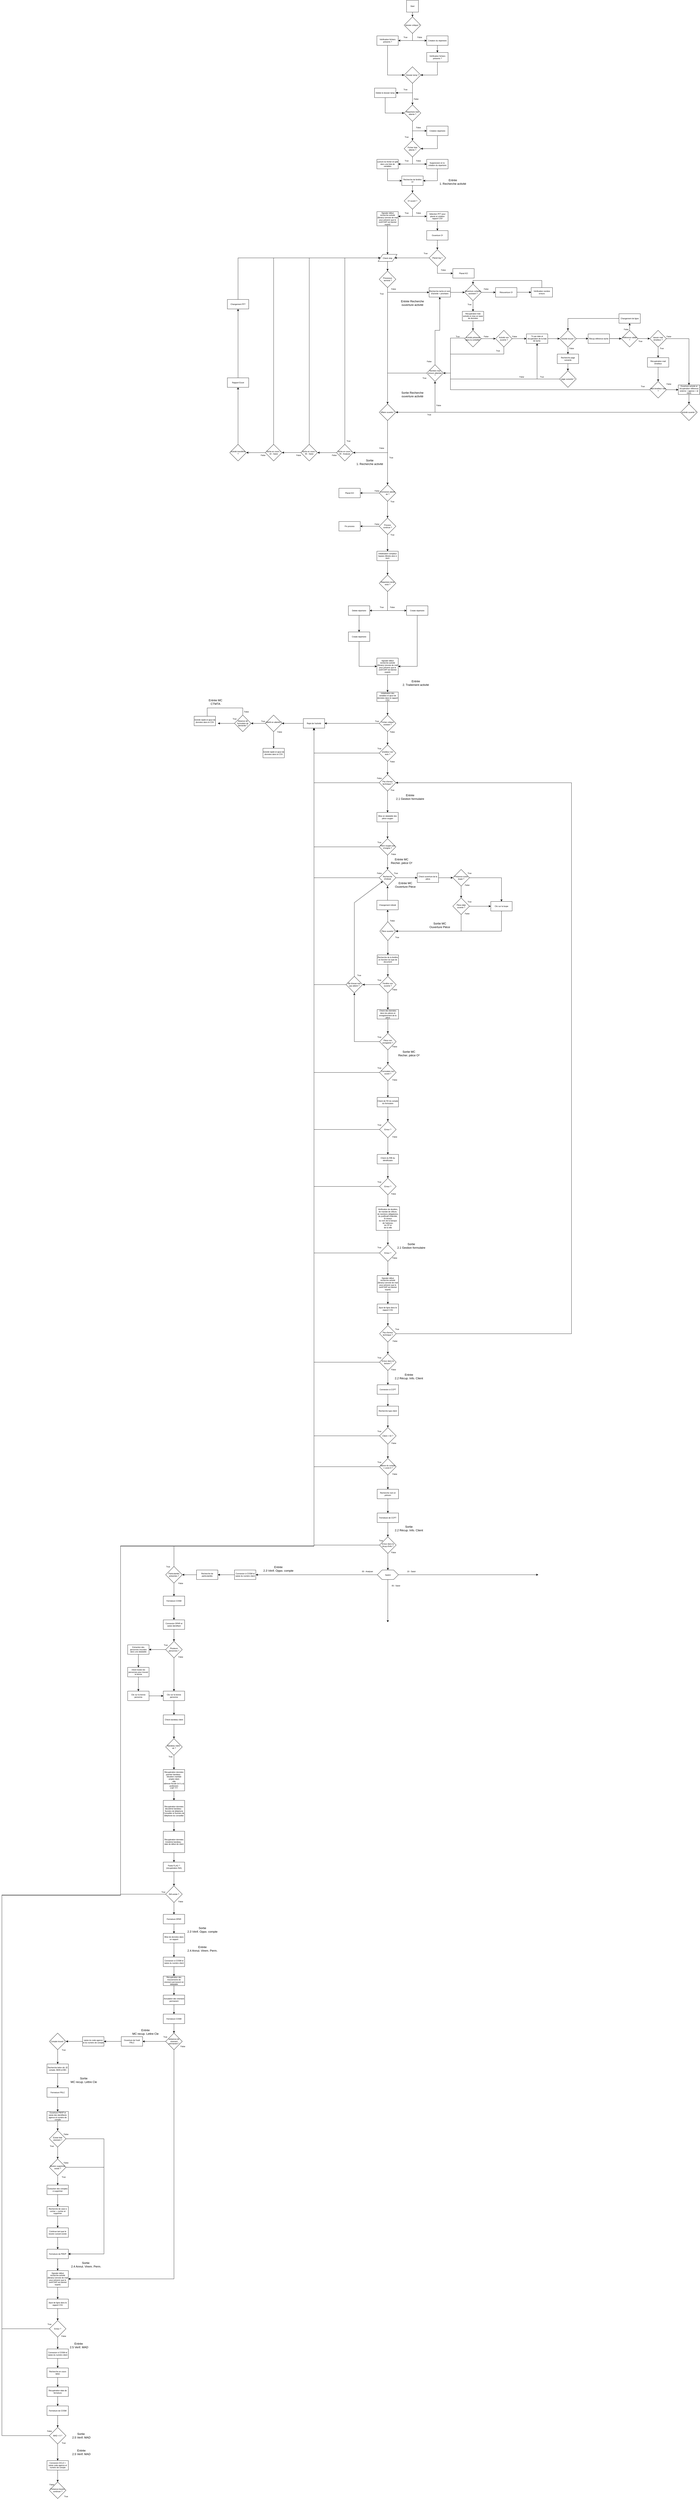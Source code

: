 <mxfile version="24.7.17">
  <diagram name="Page-1" id="cmrjsgWl-2kHwTW6C6K4">
    <mxGraphModel dx="2472" dy="497" grid="1" gridSize="10" guides="1" tooltips="1" connect="1" arrows="1" fold="1" page="1" pageScale="1" pageWidth="827" pageHeight="1169" math="0" shadow="0">
      <root>
        <mxCell id="0" />
        <mxCell id="1" parent="0" />
        <mxCell id="XlNFVyEo3Qt7Aod-6lum-1" value="dossier critique ?" style="rhombus;whiteSpace=wrap;html=1;fontSize=8;" parent="1" vertex="1">
          <mxGeometry x="365" y="80" width="70" height="70" as="geometry" />
        </mxCell>
        <mxCell id="XlNFVyEo3Qt7Aod-6lum-2" value="Start" style="whiteSpace=wrap;html=1;aspect=fixed;fontSize=8;" parent="1" vertex="1">
          <mxGeometry x="375" y="10" width="50" height="50" as="geometry" />
        </mxCell>
        <mxCell id="XlNFVyEo3Qt7Aod-6lum-3" value="" style="endArrow=classic;html=1;rounded=0;" parent="1" target="XlNFVyEo3Qt7Aod-6lum-1" edge="1">
          <mxGeometry width="50" height="50" relative="1" as="geometry">
            <mxPoint x="400" y="60" as="sourcePoint" />
            <mxPoint x="440" y="20" as="targetPoint" />
          </mxGeometry>
        </mxCell>
        <mxCell id="XlNFVyEo3Qt7Aod-6lum-4" value="Vérification fichiers présents ?" style="rounded=0;whiteSpace=wrap;html=1;fontSize=8;" parent="1" vertex="1">
          <mxGeometry x="250" y="160" width="90" height="40" as="geometry" />
        </mxCell>
        <mxCell id="XlNFVyEo3Qt7Aod-6lum-5" value="Création du répertoire" style="rounded=0;whiteSpace=wrap;html=1;fontSize=8;" parent="1" vertex="1">
          <mxGeometry x="460" y="160" width="90" height="40" as="geometry" />
        </mxCell>
        <mxCell id="XlNFVyEo3Qt7Aod-6lum-6" value="" style="endArrow=classic;html=1;rounded=0;" parent="1" edge="1">
          <mxGeometry width="50" height="50" relative="1" as="geometry">
            <mxPoint x="400" y="179.8" as="sourcePoint" />
            <mxPoint x="340" y="179.8" as="targetPoint" />
          </mxGeometry>
        </mxCell>
        <mxCell id="XlNFVyEo3Qt7Aod-6lum-7" value="" style="endArrow=classic;html=1;rounded=0;entryX=0;entryY=0.5;entryDx=0;entryDy=0;" parent="1" target="XlNFVyEo3Qt7Aod-6lum-5" edge="1">
          <mxGeometry width="50" height="50" relative="1" as="geometry">
            <mxPoint x="400" y="180" as="sourcePoint" />
            <mxPoint x="350" y="220" as="targetPoint" />
          </mxGeometry>
        </mxCell>
        <mxCell id="XlNFVyEo3Qt7Aod-6lum-8" value="" style="endArrow=classic;html=1;rounded=0;entryX=0.5;entryY=0;entryDx=0;entryDy=0;" parent="1" target="XlNFVyEo3Qt7Aod-6lum-9" edge="1">
          <mxGeometry width="50" height="50" relative="1" as="geometry">
            <mxPoint x="504.8" y="200" as="sourcePoint" />
            <mxPoint x="500" y="230" as="targetPoint" />
          </mxGeometry>
        </mxCell>
        <mxCell id="XlNFVyEo3Qt7Aod-6lum-9" value="Vérification fichiers présents ?" style="rounded=0;whiteSpace=wrap;html=1;fontSize=8;" parent="1" vertex="1">
          <mxGeometry x="460" y="230" width="90" height="40" as="geometry" />
        </mxCell>
        <mxCell id="XlNFVyEo3Qt7Aod-6lum-10" value="" style="endArrow=none;html=1;rounded=0;" parent="1" target="XlNFVyEo3Qt7Aod-6lum-1" edge="1">
          <mxGeometry width="50" height="50" relative="1" as="geometry">
            <mxPoint x="400" y="180" as="sourcePoint" />
            <mxPoint x="440" y="100" as="targetPoint" />
          </mxGeometry>
        </mxCell>
        <mxCell id="XlNFVyEo3Qt7Aod-6lum-11" value="Dossier temp ?" style="rhombus;whiteSpace=wrap;html=1;fontSize=8;" parent="1" vertex="1">
          <mxGeometry x="365" y="290" width="70" height="70" as="geometry" />
        </mxCell>
        <mxCell id="XlNFVyEo3Qt7Aod-6lum-12" value="" style="endArrow=classic;html=1;rounded=0;entryX=1;entryY=0.5;entryDx=0;entryDy=0;" parent="1" source="XlNFVyEo3Qt7Aod-6lum-9" target="XlNFVyEo3Qt7Aod-6lum-11" edge="1">
          <mxGeometry width="50" height="50" relative="1" as="geometry">
            <mxPoint x="510" y="280" as="sourcePoint" />
            <mxPoint x="400" y="220" as="targetPoint" />
            <Array as="points">
              <mxPoint x="505" y="325" />
            </Array>
          </mxGeometry>
        </mxCell>
        <mxCell id="XlNFVyEo3Qt7Aod-6lum-13" value="" style="endArrow=classic;html=1;rounded=0;" parent="1" source="XlNFVyEo3Qt7Aod-6lum-4" target="XlNFVyEo3Qt7Aod-6lum-11" edge="1">
          <mxGeometry width="50" height="50" relative="1" as="geometry">
            <mxPoint x="515" y="280" as="sourcePoint" />
            <mxPoint x="445" y="335" as="targetPoint" />
            <Array as="points">
              <mxPoint x="295" y="325" />
            </Array>
          </mxGeometry>
        </mxCell>
        <mxCell id="XlNFVyEo3Qt7Aod-6lum-14" value="&lt;font style=&quot;font-size: 8px;&quot;&gt;True&lt;/font&gt;" style="text;html=1;align=center;verticalAlign=middle;resizable=0;points=[];autosize=1;strokeColor=none;fillColor=none;" parent="1" vertex="1">
          <mxGeometry x="350" y="150" width="40" height="30" as="geometry" />
        </mxCell>
        <mxCell id="XlNFVyEo3Qt7Aod-6lum-15" value="&lt;font style=&quot;font-size: 8px;&quot;&gt;False&lt;/font&gt;" style="text;html=1;align=center;verticalAlign=middle;resizable=0;points=[];autosize=1;strokeColor=none;fillColor=none;" parent="1" vertex="1">
          <mxGeometry x="410" y="150" width="40" height="30" as="geometry" />
        </mxCell>
        <mxCell id="XlNFVyEo3Qt7Aod-6lum-16" value="" style="endArrow=classic;html=1;rounded=0;" parent="1" source="XlNFVyEo3Qt7Aod-6lum-11" edge="1">
          <mxGeometry width="50" height="50" relative="1" as="geometry">
            <mxPoint x="400" y="380" as="sourcePoint" />
            <mxPoint x="330" y="400" as="targetPoint" />
            <Array as="points">
              <mxPoint x="400" y="400" />
            </Array>
          </mxGeometry>
        </mxCell>
        <mxCell id="XlNFVyEo3Qt7Aod-6lum-17" value="Delete le dossier temp" style="rounded=0;whiteSpace=wrap;html=1;fontSize=8;" parent="1" vertex="1">
          <mxGeometry x="240" y="380" width="90" height="40" as="geometry" />
        </mxCell>
        <mxCell id="XlNFVyEo3Qt7Aod-6lum-18" value="" style="endArrow=classic;html=1;rounded=0;" parent="1" source="XlNFVyEo3Qt7Aod-6lum-11" target="XlNFVyEo3Qt7Aod-6lum-22" edge="1">
          <mxGeometry width="50" height="50" relative="1" as="geometry">
            <mxPoint x="410" y="370" as="sourcePoint" />
            <mxPoint x="400" y="480" as="targetPoint" />
            <Array as="points">
              <mxPoint x="400" y="410" />
            </Array>
          </mxGeometry>
        </mxCell>
        <mxCell id="XlNFVyEo3Qt7Aod-6lum-19" value="&lt;font style=&quot;font-size: 8px;&quot;&gt;True&lt;/font&gt;" style="text;html=1;align=center;verticalAlign=middle;resizable=0;points=[];autosize=1;strokeColor=none;fillColor=none;" parent="1" vertex="1">
          <mxGeometry x="350" y="370" width="40" height="30" as="geometry" />
        </mxCell>
        <mxCell id="XlNFVyEo3Qt7Aod-6lum-20" value="&lt;font style=&quot;font-size: 8px;&quot;&gt;False&lt;/font&gt;" style="text;html=1;align=center;verticalAlign=middle;resizable=0;points=[];autosize=1;strokeColor=none;fillColor=none;" parent="1" vertex="1">
          <mxGeometry x="395" y="410" width="40" height="30" as="geometry" />
        </mxCell>
        <mxCell id="XlNFVyEo3Qt7Aod-6lum-21" value="" style="endArrow=classic;html=1;rounded=0;" parent="1" source="XlNFVyEo3Qt7Aod-6lum-17" target="XlNFVyEo3Qt7Aod-6lum-22" edge="1">
          <mxGeometry width="50" height="50" relative="1" as="geometry">
            <mxPoint x="410" y="370" as="sourcePoint" />
            <mxPoint x="350" y="480" as="targetPoint" />
            <Array as="points">
              <mxPoint x="285" y="485" />
            </Array>
          </mxGeometry>
        </mxCell>
        <mxCell id="XlNFVyEo3Qt7Aod-6lum-22" value="Répertoire liste&lt;div&gt;attente ?&lt;/div&gt;" style="rhombus;whiteSpace=wrap;html=1;fontSize=8;" parent="1" vertex="1">
          <mxGeometry x="365" y="450" width="70" height="70" as="geometry" />
        </mxCell>
        <mxCell id="XlNFVyEo3Qt7Aod-6lum-23" value="" style="endArrow=classic;html=1;rounded=0;" parent="1" source="XlNFVyEo3Qt7Aod-6lum-22" edge="1">
          <mxGeometry width="50" height="50" relative="1" as="geometry">
            <mxPoint x="410" y="370" as="sourcePoint" />
            <mxPoint x="460" y="560" as="targetPoint" />
            <Array as="points">
              <mxPoint x="400" y="560" />
            </Array>
          </mxGeometry>
        </mxCell>
        <mxCell id="XlNFVyEo3Qt7Aod-6lum-24" value="Création répertoire" style="rounded=0;whiteSpace=wrap;html=1;fontSize=8;" parent="1" vertex="1">
          <mxGeometry x="460" y="540" width="90" height="40" as="geometry" />
        </mxCell>
        <mxCell id="XlNFVyEo3Qt7Aod-6lum-25" value="&lt;font style=&quot;font-size: 8px;&quot;&gt;False&lt;/font&gt;" style="text;html=1;align=center;verticalAlign=middle;resizable=0;points=[];autosize=1;strokeColor=none;fillColor=none;" parent="1" vertex="1">
          <mxGeometry x="405" y="530" width="40" height="30" as="geometry" />
        </mxCell>
        <mxCell id="XlNFVyEo3Qt7Aod-6lum-26" value="&lt;font style=&quot;font-size: 8px;&quot;&gt;True&lt;/font&gt;" style="text;html=1;align=center;verticalAlign=middle;resizable=0;points=[];autosize=1;strokeColor=none;fillColor=none;" parent="1" vertex="1">
          <mxGeometry x="355" y="570" width="40" height="30" as="geometry" />
        </mxCell>
        <mxCell id="XlNFVyEo3Qt7Aod-6lum-27" value="" style="endArrow=classic;html=1;rounded=0;" parent="1" source="XlNFVyEo3Qt7Aod-6lum-22" edge="1">
          <mxGeometry width="50" height="50" relative="1" as="geometry">
            <mxPoint x="410" y="530" as="sourcePoint" />
            <mxPoint x="400" y="600" as="targetPoint" />
            <Array as="points">
              <mxPoint x="400" y="570" />
            </Array>
          </mxGeometry>
        </mxCell>
        <mxCell id="XlNFVyEo3Qt7Aod-6lum-28" value="Fichier liste&lt;div&gt;attente ?&lt;/div&gt;" style="rhombus;whiteSpace=wrap;html=1;fontSize=8;" parent="1" vertex="1">
          <mxGeometry x="365" y="600" width="70" height="70" as="geometry" />
        </mxCell>
        <mxCell id="XlNFVyEo3Qt7Aod-6lum-29" value="" style="endArrow=classic;html=1;rounded=0;" parent="1" source="XlNFVyEo3Qt7Aod-6lum-28" edge="1">
          <mxGeometry width="50" height="50" relative="1" as="geometry">
            <mxPoint x="350" y="740" as="sourcePoint" />
            <mxPoint x="340" y="700" as="targetPoint" />
            <Array as="points">
              <mxPoint x="400" y="700" />
            </Array>
          </mxGeometry>
        </mxCell>
        <mxCell id="XlNFVyEo3Qt7Aod-6lum-30" value="" style="endArrow=classic;html=1;rounded=0;" parent="1" source="XlNFVyEo3Qt7Aod-6lum-28" edge="1">
          <mxGeometry width="50" height="50" relative="1" as="geometry">
            <mxPoint x="410" y="680" as="sourcePoint" />
            <mxPoint x="460" y="700" as="targetPoint" />
            <Array as="points">
              <mxPoint x="400" y="700" />
            </Array>
          </mxGeometry>
        </mxCell>
        <mxCell id="XlNFVyEo3Qt7Aod-6lum-31" value="&lt;font style=&quot;font-size: 8px;&quot;&gt;True&lt;/font&gt;" style="text;html=1;align=center;verticalAlign=middle;resizable=0;points=[];autosize=1;strokeColor=none;fillColor=none;" parent="1" vertex="1">
          <mxGeometry x="355" y="670" width="40" height="30" as="geometry" />
        </mxCell>
        <mxCell id="XlNFVyEo3Qt7Aod-6lum-32" value="&lt;font style=&quot;font-size: 8px;&quot;&gt;False&lt;/font&gt;" style="text;html=1;align=center;verticalAlign=middle;resizable=0;points=[];autosize=1;strokeColor=none;fillColor=none;" parent="1" vertex="1">
          <mxGeometry x="405" y="670" width="40" height="30" as="geometry" />
        </mxCell>
        <mxCell id="XlNFVyEo3Qt7Aod-6lum-33" value="Lecture du fichier et split dans une liste de variables" style="rounded=0;whiteSpace=wrap;html=1;fontSize=8;" parent="1" vertex="1">
          <mxGeometry x="250" y="680" width="90" height="40" as="geometry" />
        </mxCell>
        <mxCell id="XlNFVyEo3Qt7Aod-6lum-34" value="Suppression et re-création du répertoire" style="rounded=0;whiteSpace=wrap;html=1;fontSize=8;" parent="1" vertex="1">
          <mxGeometry x="460" y="680" width="90" height="40" as="geometry" />
        </mxCell>
        <mxCell id="XlNFVyEo3Qt7Aod-6lum-35" value="" style="endArrow=classic;html=1;rounded=0;" parent="1" source="XlNFVyEo3Qt7Aod-6lum-24" target="XlNFVyEo3Qt7Aod-6lum-28" edge="1">
          <mxGeometry width="50" height="50" relative="1" as="geometry">
            <mxPoint x="410" y="530" as="sourcePoint" />
            <mxPoint x="470" y="570" as="targetPoint" />
            <Array as="points">
              <mxPoint x="505" y="635" />
            </Array>
          </mxGeometry>
        </mxCell>
        <mxCell id="XlNFVyEo3Qt7Aod-6lum-36" value="" style="endArrow=classic;html=1;rounded=0;" parent="1" source="XlNFVyEo3Qt7Aod-6lum-33" target="XlNFVyEo3Qt7Aod-6lum-38" edge="1">
          <mxGeometry width="50" height="50" relative="1" as="geometry">
            <mxPoint x="350" y="740" as="sourcePoint" />
            <mxPoint x="360" y="770" as="targetPoint" />
            <Array as="points">
              <mxPoint x="295" y="770" />
            </Array>
          </mxGeometry>
        </mxCell>
        <mxCell id="XlNFVyEo3Qt7Aod-6lum-37" value="" style="endArrow=classic;html=1;rounded=0;" parent="1" source="XlNFVyEo3Qt7Aod-6lum-34" target="XlNFVyEo3Qt7Aod-6lum-38" edge="1">
          <mxGeometry width="50" height="50" relative="1" as="geometry">
            <mxPoint x="305" y="730" as="sourcePoint" />
            <mxPoint x="450" y="770" as="targetPoint" />
            <Array as="points">
              <mxPoint x="505" y="770" />
            </Array>
          </mxGeometry>
        </mxCell>
        <mxCell id="XlNFVyEo3Qt7Aod-6lum-38" value="Recherche de fenêtre O²" style="rounded=0;whiteSpace=wrap;html=1;fontSize=8;" parent="1" vertex="1">
          <mxGeometry x="355" y="750" width="90" height="40" as="geometry" />
        </mxCell>
        <mxCell id="XlNFVyEo3Qt7Aod-6lum-39" value="" style="endArrow=classic;html=1;rounded=0;" parent="1" source="XlNFVyEo3Qt7Aod-6lum-38" target="XlNFVyEo3Qt7Aod-6lum-40" edge="1">
          <mxGeometry width="50" height="50" relative="1" as="geometry">
            <mxPoint x="350" y="840" as="sourcePoint" />
            <mxPoint x="400" y="820" as="targetPoint" />
          </mxGeometry>
        </mxCell>
        <mxCell id="XlNFVyEo3Qt7Aod-6lum-40" value="O² ouvert ?" style="rhombus;whiteSpace=wrap;html=1;fontSize=8;" parent="1" vertex="1">
          <mxGeometry x="365" y="820" width="70" height="70" as="geometry" />
        </mxCell>
        <mxCell id="XlNFVyEo3Qt7Aod-6lum-41" value="" style="endArrow=classic;html=1;rounded=0;" parent="1" source="XlNFVyEo3Qt7Aod-6lum-40" edge="1">
          <mxGeometry width="50" height="50" relative="1" as="geometry">
            <mxPoint x="290" y="910" as="sourcePoint" />
            <mxPoint x="340" y="920" as="targetPoint" />
            <Array as="points">
              <mxPoint x="400" y="920" />
            </Array>
          </mxGeometry>
        </mxCell>
        <mxCell id="XlNFVyEo3Qt7Aod-6lum-42" value="Signaler début recherche activité (librairy) (envoie de mail pour prévenir que le certif DAP est bientot expiré)" style="rounded=0;whiteSpace=wrap;html=1;fontSize=8;" parent="1" vertex="1">
          <mxGeometry x="250" y="900" width="90" height="60" as="geometry" />
        </mxCell>
        <mxCell id="XlNFVyEo3Qt7Aod-6lum-43" value="&lt;font style=&quot;font-size: 8px;&quot;&gt;True&lt;/font&gt;" style="text;html=1;align=center;verticalAlign=middle;resizable=0;points=[];autosize=1;strokeColor=none;fillColor=none;" parent="1" vertex="1">
          <mxGeometry x="355" y="890" width="40" height="30" as="geometry" />
        </mxCell>
        <mxCell id="XlNFVyEo3Qt7Aod-6lum-44" value="&lt;font style=&quot;font-size: 8px;&quot;&gt;False&lt;/font&gt;" style="text;html=1;align=center;verticalAlign=middle;resizable=0;points=[];autosize=1;strokeColor=none;fillColor=none;" parent="1" vertex="1">
          <mxGeometry x="405" y="890" width="40" height="30" as="geometry" />
        </mxCell>
        <mxCell id="XlNFVyEo3Qt7Aod-6lum-45" value="" style="endArrow=classic;html=1;rounded=0;" parent="1" source="XlNFVyEo3Qt7Aod-6lum-40" edge="1">
          <mxGeometry width="50" height="50" relative="1" as="geometry">
            <mxPoint x="410" y="900" as="sourcePoint" />
            <mxPoint x="460" y="920" as="targetPoint" />
            <Array as="points">
              <mxPoint x="400" y="920" />
            </Array>
          </mxGeometry>
        </mxCell>
        <mxCell id="XlNFVyEo3Qt7Aod-6lum-46" value="Sélection PFT pour planet et création rapport CSV" style="rounded=0;whiteSpace=wrap;html=1;fontSize=8;" parent="1" vertex="1">
          <mxGeometry x="460" y="900" width="90" height="40" as="geometry" />
        </mxCell>
        <mxCell id="XlNFVyEo3Qt7Aod-6lum-47" value="" style="endArrow=classic;html=1;rounded=0;" parent="1" source="XlNFVyEo3Qt7Aod-6lum-46" edge="1">
          <mxGeometry width="50" height="50" relative="1" as="geometry">
            <mxPoint x="410" y="900" as="sourcePoint" />
            <mxPoint x="505" y="980" as="targetPoint" />
            <Array as="points">
              <mxPoint x="505" y="970" />
            </Array>
          </mxGeometry>
        </mxCell>
        <mxCell id="XlNFVyEo3Qt7Aod-6lum-48" style="edgeStyle=orthogonalEdgeStyle;rounded=0;orthogonalLoop=1;jettySize=auto;html=1;" parent="1" source="XlNFVyEo3Qt7Aod-6lum-49" target="XlNFVyEo3Qt7Aod-6lum-140" edge="1">
          <mxGeometry relative="1" as="geometry">
            <mxPoint x="350" y="1020" as="targetPoint" />
          </mxGeometry>
        </mxCell>
        <mxCell id="XlNFVyEo3Qt7Aod-6lum-49" value="Planet log ?" style="rhombus;whiteSpace=wrap;html=1;fontSize=8;" parent="1" vertex="1">
          <mxGeometry x="470" y="1060" width="70" height="70" as="geometry" />
        </mxCell>
        <mxCell id="XlNFVyEo3Qt7Aod-6lum-50" value="" style="endArrow=classic;html=1;rounded=0;" parent="1" source="XlNFVyEo3Qt7Aod-6lum-49" edge="1">
          <mxGeometry width="50" height="50" relative="1" as="geometry">
            <mxPoint x="510" y="1130" as="sourcePoint" />
            <mxPoint x="570" y="1160" as="targetPoint" />
            <Array as="points">
              <mxPoint x="505" y="1160" />
            </Array>
          </mxGeometry>
        </mxCell>
        <mxCell id="XlNFVyEo3Qt7Aod-6lum-51" value="Planet KO" style="rounded=0;whiteSpace=wrap;html=1;fontSize=8;" parent="1" vertex="1">
          <mxGeometry x="570" y="1140" width="90" height="40" as="geometry" />
        </mxCell>
        <mxCell id="XlNFVyEo3Qt7Aod-6lum-52" value="" style="endArrow=classic;html=1;rounded=0;" parent="1" source="XlNFVyEo3Qt7Aod-6lum-42" target="XlNFVyEo3Qt7Aod-6lum-140" edge="1">
          <mxGeometry width="50" height="50" relative="1" as="geometry">
            <mxPoint x="294.83" y="960" as="sourcePoint" />
            <mxPoint x="294.83" y="1000" as="targetPoint" />
            <Array as="points">
              <mxPoint x="294.83" y="990" />
            </Array>
          </mxGeometry>
        </mxCell>
        <mxCell id="XlNFVyEo3Qt7Aod-6lum-53" value="Ouverture O²" style="rounded=0;whiteSpace=wrap;html=1;fontSize=8;" parent="1" vertex="1">
          <mxGeometry x="460" y="980" width="90" height="40" as="geometry" />
        </mxCell>
        <mxCell id="XlNFVyEo3Qt7Aod-6lum-54" value="" style="endArrow=classic;html=1;rounded=0;" parent="1" edge="1">
          <mxGeometry width="50" height="50" relative="1" as="geometry">
            <mxPoint x="504.83" y="1020" as="sourcePoint" />
            <mxPoint x="504.83" y="1060" as="targetPoint" />
            <Array as="points">
              <mxPoint x="504.83" y="1050" />
            </Array>
          </mxGeometry>
        </mxCell>
        <mxCell id="XlNFVyEo3Qt7Aod-6lum-55" value="Processus&lt;br&gt;&amp;nbsp;terminé ?" style="rhombus;whiteSpace=wrap;html=1;fontSize=8;" parent="1" vertex="1">
          <mxGeometry x="260" y="1150" width="70" height="70" as="geometry" />
        </mxCell>
        <mxCell id="XlNFVyEo3Qt7Aod-6lum-56" value="&lt;font style=&quot;font-size: 8px;&quot;&gt;False&lt;/font&gt;" style="text;html=1;align=center;verticalAlign=middle;resizable=0;points=[];autosize=1;strokeColor=none;fillColor=none;" parent="1" vertex="1">
          <mxGeometry x="510" y="1130" width="40" height="30" as="geometry" />
        </mxCell>
        <mxCell id="XlNFVyEo3Qt7Aod-6lum-57" value="&lt;font style=&quot;font-size: 8px;&quot;&gt;True&lt;/font&gt;" style="text;html=1;align=center;verticalAlign=middle;resizable=0;points=[];autosize=1;strokeColor=none;fillColor=none;" parent="1" vertex="1">
          <mxGeometry x="435" y="1060" width="40" height="30" as="geometry" />
        </mxCell>
        <mxCell id="XlNFVyEo3Qt7Aod-6lum-58" value="" style="endArrow=classic;html=1;rounded=0;" parent="1" source="XlNFVyEo3Qt7Aod-6lum-55" edge="1">
          <mxGeometry width="50" height="50" relative="1" as="geometry">
            <mxPoint x="280" y="1180" as="sourcePoint" />
            <mxPoint x="470" y="1240" as="targetPoint" />
            <Array as="points">
              <mxPoint x="295" y="1240" />
            </Array>
          </mxGeometry>
        </mxCell>
        <mxCell id="XlNFVyEo3Qt7Aod-6lum-59" value="" style="endArrow=classic;html=1;rounded=0;" parent="1" source="XlNFVyEo3Qt7Aod-6lum-55" target="XlNFVyEo3Qt7Aod-6lum-125" edge="1">
          <mxGeometry width="50" height="50" relative="1" as="geometry">
            <mxPoint x="305" y="1140" as="sourcePoint" />
            <mxPoint x="295" y="1270" as="targetPoint" />
            <Array as="points">
              <mxPoint x="295" y="1240" />
            </Array>
          </mxGeometry>
        </mxCell>
        <mxCell id="XlNFVyEo3Qt7Aod-6lum-60" value="&lt;font style=&quot;font-size: 8px;&quot;&gt;False&lt;/font&gt;" style="text;html=1;align=center;verticalAlign=middle;resizable=0;points=[];autosize=1;strokeColor=none;fillColor=none;" parent="1" vertex="1">
          <mxGeometry x="300" y="1210" width="40" height="30" as="geometry" />
        </mxCell>
        <mxCell id="XlNFVyEo3Qt7Aod-6lum-61" value="&lt;font style=&quot;font-size: 8px;&quot;&gt;True&lt;/font&gt;" style="text;html=1;align=center;verticalAlign=middle;resizable=0;points=[];autosize=1;strokeColor=none;fillColor=none;" parent="1" vertex="1">
          <mxGeometry x="250" y="1230" width="40" height="30" as="geometry" />
        </mxCell>
        <mxCell id="XlNFVyEo3Qt7Aod-6lum-62" value="Recherche tache et nom d&#39;activité + prioritaire" style="rounded=0;whiteSpace=wrap;html=1;fontSize=8;" parent="1" vertex="1">
          <mxGeometry x="470" y="1220" width="90" height="40" as="geometry" />
        </mxCell>
        <mxCell id="XlNFVyEo3Qt7Aod-6lum-63" value="" style="endArrow=classic;html=1;rounded=0;" parent="1" source="XlNFVyEo3Qt7Aod-6lum-62" edge="1">
          <mxGeometry width="50" height="50" relative="1" as="geometry">
            <mxPoint x="600" y="1250" as="sourcePoint" />
            <mxPoint x="620" y="1240" as="targetPoint" />
          </mxGeometry>
        </mxCell>
        <mxCell id="XlNFVyEo3Qt7Aod-6lum-64" value="Ouverture corbeille assistant ?" style="rhombus;whiteSpace=wrap;html=1;fontSize=8;" parent="1" vertex="1">
          <mxGeometry x="620" y="1205" width="70" height="70" as="geometry" />
        </mxCell>
        <mxCell id="XlNFVyEo3Qt7Aod-6lum-65" value="" style="endArrow=classic;html=1;rounded=0;" parent="1" edge="1">
          <mxGeometry width="50" height="50" relative="1" as="geometry">
            <mxPoint x="690" y="1240" as="sourcePoint" />
            <mxPoint x="750" y="1240" as="targetPoint" />
          </mxGeometry>
        </mxCell>
        <mxCell id="XlNFVyEo3Qt7Aod-6lum-66" value="Réouverture O²" style="rounded=0;whiteSpace=wrap;html=1;fontSize=8;" parent="1" vertex="1">
          <mxGeometry x="750" y="1220" width="90" height="40" as="geometry" />
        </mxCell>
        <mxCell id="XlNFVyEo3Qt7Aod-6lum-67" value="" style="endArrow=classic;html=1;rounded=0;" parent="1" source="XlNFVyEo3Qt7Aod-6lum-78" target="XlNFVyEo3Qt7Aod-6lum-64" edge="1">
          <mxGeometry width="50" height="50" relative="1" as="geometry">
            <mxPoint x="700" y="1180" as="sourcePoint" />
            <mxPoint x="650" y="1190" as="targetPoint" />
            <Array as="points">
              <mxPoint x="945" y="1190" />
              <mxPoint x="795" y="1190" />
              <mxPoint x="655" y="1190" />
            </Array>
          </mxGeometry>
        </mxCell>
        <mxCell id="XlNFVyEo3Qt7Aod-6lum-68" value="&lt;font style=&quot;font-size: 8px;&quot;&gt;False&lt;/font&gt;" style="text;html=1;align=center;verticalAlign=middle;resizable=0;points=[];autosize=1;strokeColor=none;fillColor=none;" parent="1" vertex="1">
          <mxGeometry x="690" y="1210" width="40" height="30" as="geometry" />
        </mxCell>
        <mxCell id="XlNFVyEo3Qt7Aod-6lum-69" value="&lt;font style=&quot;font-size: 8px;&quot;&gt;True&lt;/font&gt;" style="text;html=1;align=center;verticalAlign=middle;resizable=0;points=[];autosize=1;strokeColor=none;fillColor=none;" parent="1" vertex="1">
          <mxGeometry x="620" y="1275" width="40" height="30" as="geometry" />
        </mxCell>
        <mxCell id="XlNFVyEo3Qt7Aod-6lum-70" value="" style="endArrow=classic;html=1;rounded=0;" parent="1" source="XlNFVyEo3Qt7Aod-6lum-64" edge="1">
          <mxGeometry width="50" height="50" relative="1" as="geometry">
            <mxPoint x="670" y="1325" as="sourcePoint" />
            <mxPoint x="655" y="1320" as="targetPoint" />
          </mxGeometry>
        </mxCell>
        <mxCell id="XlNFVyEo3Qt7Aod-6lum-71" value="Récupération liste activité et mise en base de données" style="rounded=0;whiteSpace=wrap;html=1;fontSize=8;" parent="1" vertex="1">
          <mxGeometry x="610" y="1320" width="90" height="40" as="geometry" />
        </mxCell>
        <mxCell id="XlNFVyEo3Qt7Aod-6lum-72" value="Activité présente dans la corbeille?" style="rhombus;whiteSpace=wrap;html=1;fontSize=8;" parent="1" vertex="1">
          <mxGeometry x="620" y="1400" width="70" height="70" as="geometry" />
        </mxCell>
        <mxCell id="XlNFVyEo3Qt7Aod-6lum-73" value="" style="endArrow=classic;html=1;rounded=0;" parent="1" target="XlNFVyEo3Qt7Aod-6lum-72" edge="1">
          <mxGeometry width="50" height="50" relative="1" as="geometry">
            <mxPoint x="654.83" y="1360" as="sourcePoint" />
            <mxPoint x="654.83" y="1405" as="targetPoint" />
          </mxGeometry>
        </mxCell>
        <mxCell id="XlNFVyEo3Qt7Aod-6lum-74" value="" style="endArrow=classic;html=1;rounded=0;" parent="1" target="XlNFVyEo3Qt7Aod-6lum-127" edge="1">
          <mxGeometry width="50" height="50" relative="1" as="geometry">
            <mxPoint x="620" y="1432.5" as="sourcePoint" />
            <mxPoint x="500" y="1580" as="targetPoint" />
            <Array as="points">
              <mxPoint x="560" y="1432.5" />
              <mxPoint x="560" y="1580" />
            </Array>
          </mxGeometry>
        </mxCell>
        <mxCell id="XlNFVyEo3Qt7Aod-6lum-75" value="&lt;font style=&quot;font-size: 8px;&quot;&gt;True&lt;/font&gt;" style="text;html=1;align=center;verticalAlign=middle;resizable=0;points=[];autosize=1;strokeColor=none;fillColor=none;" parent="1" vertex="1">
          <mxGeometry x="570" y="1410" width="40" height="30" as="geometry" />
        </mxCell>
        <mxCell id="XlNFVyEo3Qt7Aod-6lum-76" value="&lt;font style=&quot;font-size: 8px;&quot;&gt;False&lt;/font&gt;" style="text;html=1;align=center;verticalAlign=middle;resizable=0;points=[];autosize=1;strokeColor=none;fillColor=none;" parent="1" vertex="1">
          <mxGeometry x="690" y="1410" width="40" height="30" as="geometry" />
        </mxCell>
        <mxCell id="XlNFVyEo3Qt7Aod-6lum-77" value="" style="endArrow=classic;html=1;rounded=0;" parent="1" source="XlNFVyEo3Qt7Aod-6lum-72" edge="1">
          <mxGeometry width="50" height="50" relative="1" as="geometry">
            <mxPoint x="730" y="1440" as="sourcePoint" />
            <mxPoint x="750" y="1435" as="targetPoint" />
          </mxGeometry>
        </mxCell>
        <mxCell id="XlNFVyEo3Qt7Aod-6lum-78" value="Vérification nombre erreurs" style="rounded=0;whiteSpace=wrap;html=1;fontSize=8;" parent="1" vertex="1">
          <mxGeometry x="900" y="1220" width="90" height="40" as="geometry" />
        </mxCell>
        <mxCell id="XlNFVyEo3Qt7Aod-6lum-79" value="" style="endArrow=classic;html=1;rounded=0;" parent="1" edge="1">
          <mxGeometry width="50" height="50" relative="1" as="geometry">
            <mxPoint x="840" y="1239.67" as="sourcePoint" />
            <mxPoint x="900" y="1239.67" as="targetPoint" />
          </mxGeometry>
        </mxCell>
        <mxCell id="XlNFVyEo3Qt7Aod-6lum-80" value="" style="endArrow=classic;html=1;rounded=0;" parent="1" source="XlNFVyEo3Qt7Aod-6lum-81" edge="1">
          <mxGeometry width="50" height="50" relative="1" as="geometry">
            <mxPoint x="794.83" y="1490" as="sourcePoint" />
            <mxPoint x="880" y="1435" as="targetPoint" />
          </mxGeometry>
        </mxCell>
        <mxCell id="XlNFVyEo3Qt7Aod-6lum-81" value="Activité non ouverte ?" style="rhombus;whiteSpace=wrap;html=1;fontSize=8;" parent="1" vertex="1">
          <mxGeometry x="750" y="1400" width="70" height="70" as="geometry" />
        </mxCell>
        <mxCell id="XlNFVyEo3Qt7Aod-6lum-82" value="" style="endArrow=none;html=1;rounded=0;" parent="1" target="XlNFVyEo3Qt7Aod-6lum-81" edge="1">
          <mxGeometry width="50" height="50" relative="1" as="geometry">
            <mxPoint x="560" y="1435" as="sourcePoint" />
            <mxPoint x="730" y="1450" as="targetPoint" />
            <Array as="points">
              <mxPoint x="560" y="1500" />
              <mxPoint x="785" y="1500" />
            </Array>
          </mxGeometry>
        </mxCell>
        <mxCell id="XlNFVyEo3Qt7Aod-6lum-83" value="&lt;font style=&quot;font-size: 8px;&quot;&gt;True&lt;/font&gt;" style="text;html=1;align=center;verticalAlign=middle;resizable=0;points=[];autosize=1;strokeColor=none;fillColor=none;" parent="1" vertex="1">
          <mxGeometry x="740" y="1470" width="40" height="30" as="geometry" />
        </mxCell>
        <mxCell id="XlNFVyEo3Qt7Aod-6lum-84" value="&lt;font style=&quot;font-size: 8px;&quot;&gt;False&lt;/font&gt;" style="text;html=1;align=center;verticalAlign=middle;resizable=0;points=[];autosize=1;strokeColor=none;fillColor=none;rotation=0;" parent="1" vertex="1">
          <mxGeometry x="810" y="1410" width="40" height="30" as="geometry" />
        </mxCell>
        <mxCell id="XlNFVyEo3Qt7Aod-6lum-85" value="Tri par date et récupération de la liste de tache&amp;nbsp;" style="rounded=0;whiteSpace=wrap;html=1;fontSize=8;" parent="1" vertex="1">
          <mxGeometry x="880" y="1415" width="90" height="40" as="geometry" />
        </mxCell>
        <mxCell id="XlNFVyEo3Qt7Aod-6lum-86" value="" style="endArrow=classic;html=1;rounded=0;" parent="1" source="XlNFVyEo3Qt7Aod-6lum-85" edge="1">
          <mxGeometry width="50" height="50" relative="1" as="geometry">
            <mxPoint x="970" y="1520" as="sourcePoint" />
            <mxPoint x="1020" y="1435" as="targetPoint" />
          </mxGeometry>
        </mxCell>
        <mxCell id="XlNFVyEo3Qt7Aod-6lum-87" value="Activité trouvé ?" style="rhombus;whiteSpace=wrap;html=1;fontSize=8;" parent="1" vertex="1">
          <mxGeometry x="1020" y="1400" width="70" height="70" as="geometry" />
        </mxCell>
        <mxCell id="XlNFVyEo3Qt7Aod-6lum-88" value="" style="endArrow=classic;html=1;rounded=0;" parent="1" source="XlNFVyEo3Qt7Aod-6lum-90" edge="1">
          <mxGeometry width="50" height="50" relative="1" as="geometry">
            <mxPoint x="990" y="1500" as="sourcePoint" />
            <mxPoint x="1055" y="1510" as="targetPoint" />
          </mxGeometry>
        </mxCell>
        <mxCell id="XlNFVyEo3Qt7Aod-6lum-89" value="" style="endArrow=classic;html=1;rounded=0;" parent="1" source="XlNFVyEo3Qt7Aod-6lum-87" target="XlNFVyEo3Qt7Aod-6lum-90" edge="1">
          <mxGeometry width="50" height="50" relative="1" as="geometry">
            <mxPoint x="1055" y="1470" as="sourcePoint" />
            <mxPoint x="1055" y="1510" as="targetPoint" />
          </mxGeometry>
        </mxCell>
        <mxCell id="XlNFVyEo3Qt7Aod-6lum-90" value="Recherche page suivante" style="rounded=0;whiteSpace=wrap;html=1;fontSize=8;" parent="1" vertex="1">
          <mxGeometry x="1010" y="1500" width="90" height="40" as="geometry" />
        </mxCell>
        <mxCell id="XlNFVyEo3Qt7Aod-6lum-91" value="&lt;font style=&quot;font-size: 8px;&quot;&gt;False&lt;/font&gt;" style="text;html=1;align=center;verticalAlign=middle;resizable=0;points=[];autosize=1;strokeColor=none;fillColor=none;rotation=0;" parent="1" vertex="1">
          <mxGeometry x="1050" y="1460" width="40" height="30" as="geometry" />
        </mxCell>
        <mxCell id="XlNFVyEo3Qt7Aod-6lum-92" value="page suivante ?" style="rhombus;whiteSpace=wrap;html=1;fontSize=8;" parent="1" vertex="1">
          <mxGeometry x="1020" y="1570" width="70" height="70" as="geometry" />
        </mxCell>
        <mxCell id="XlNFVyEo3Qt7Aod-6lum-93" value="" style="endArrow=classic;html=1;rounded=0;" parent="1" edge="1">
          <mxGeometry width="50" height="50" relative="1" as="geometry">
            <mxPoint x="1054.83" y="1540" as="sourcePoint" />
            <mxPoint x="1054.83" y="1570" as="targetPoint" />
          </mxGeometry>
        </mxCell>
        <mxCell id="XlNFVyEo3Qt7Aod-6lum-94" value="" style="endArrow=classic;html=1;rounded=0;" parent="1" source="XlNFVyEo3Qt7Aod-6lum-92" target="XlNFVyEo3Qt7Aod-6lum-85" edge="1">
          <mxGeometry width="50" height="50" relative="1" as="geometry">
            <mxPoint x="990" y="1580" as="sourcePoint" />
            <mxPoint x="1040" y="1530" as="targetPoint" />
            <Array as="points">
              <mxPoint x="925" y="1605" />
            </Array>
          </mxGeometry>
        </mxCell>
        <mxCell id="XlNFVyEo3Qt7Aod-6lum-95" value="&lt;font style=&quot;font-size: 8px;&quot;&gt;True&lt;/font&gt;" style="text;html=1;align=center;verticalAlign=middle;resizable=0;points=[];autosize=1;strokeColor=none;fillColor=none;" parent="1" vertex="1">
          <mxGeometry x="925" y="1580" width="40" height="30" as="geometry" />
        </mxCell>
        <mxCell id="XlNFVyEo3Qt7Aod-6lum-96" value="" style="endArrow=none;html=1;rounded=0;" parent="1" target="XlNFVyEo3Qt7Aod-6lum-92" edge="1">
          <mxGeometry width="50" height="50" relative="1" as="geometry">
            <mxPoint x="560" y="1500" as="sourcePoint" />
            <mxPoint x="865" y="1575" as="targetPoint" />
            <Array as="points">
              <mxPoint x="560" y="1605" />
              <mxPoint x="865" y="1605" />
            </Array>
          </mxGeometry>
        </mxCell>
        <mxCell id="XlNFVyEo3Qt7Aod-6lum-97" value="&lt;font style=&quot;font-size: 8px;&quot;&gt;False&lt;/font&gt;" style="text;html=1;align=center;verticalAlign=middle;resizable=0;points=[];autosize=1;strokeColor=none;fillColor=none;rotation=0;" parent="1" vertex="1">
          <mxGeometry x="840" y="1580" width="40" height="30" as="geometry" />
        </mxCell>
        <mxCell id="XlNFVyEo3Qt7Aod-6lum-98" value="" style="edgeStyle=orthogonalEdgeStyle;rounded=0;orthogonalLoop=1;jettySize=auto;html=1;" parent="1" source="XlNFVyEo3Qt7Aod-6lum-99" target="XlNFVyEo3Qt7Aod-6lum-101" edge="1">
          <mxGeometry relative="1" as="geometry" />
        </mxCell>
        <mxCell id="XlNFVyEo3Qt7Aod-6lum-99" value="Récup référence tache" style="rounded=0;whiteSpace=wrap;html=1;fontSize=8;" parent="1" vertex="1">
          <mxGeometry x="1140" y="1415" width="90" height="40" as="geometry" />
        </mxCell>
        <mxCell id="XlNFVyEo3Qt7Aod-6lum-100" value="" style="endArrow=classic;html=1;rounded=0;" parent="1" edge="1">
          <mxGeometry width="50" height="50" relative="1" as="geometry">
            <mxPoint x="1090" y="1434.76" as="sourcePoint" />
            <mxPoint x="1140" y="1434.76" as="targetPoint" />
          </mxGeometry>
        </mxCell>
        <mxCell id="XlNFVyEo3Qt7Aod-6lum-101" value="Référence valide &lt;br&gt;&lt;div&gt;?&lt;/div&gt;" style="rhombus;whiteSpace=wrap;html=1;fontSize=8;" parent="1" vertex="1">
          <mxGeometry x="1280" y="1400" width="70" height="70" as="geometry" />
        </mxCell>
        <mxCell id="XlNFVyEo3Qt7Aod-6lum-102" value="" style="endArrow=classic;html=1;rounded=0;" parent="1" edge="1">
          <mxGeometry width="50" height="50" relative="1" as="geometry">
            <mxPoint x="1230" y="1434.76" as="sourcePoint" />
            <mxPoint x="1280" y="1434.76" as="targetPoint" />
          </mxGeometry>
        </mxCell>
        <mxCell id="XlNFVyEo3Qt7Aod-6lum-103" value="Changement de ligne" style="rounded=0;whiteSpace=wrap;html=1;fontSize=8;" parent="1" vertex="1">
          <mxGeometry x="1270" y="1330" width="90" height="40" as="geometry" />
        </mxCell>
        <mxCell id="XlNFVyEo3Qt7Aod-6lum-104" value="" style="endArrow=classic;html=1;rounded=0;" parent="1" source="XlNFVyEo3Qt7Aod-6lum-101" target="XlNFVyEo3Qt7Aod-6lum-103" edge="1">
          <mxGeometry width="50" height="50" relative="1" as="geometry">
            <mxPoint x="1314.76" y="1470" as="sourcePoint" />
            <mxPoint x="1314.76" y="1500" as="targetPoint" />
          </mxGeometry>
        </mxCell>
        <mxCell id="XlNFVyEo3Qt7Aod-6lum-105" value="" style="endArrow=classic;html=1;rounded=0;" parent="1" source="XlNFVyEo3Qt7Aod-6lum-103" target="XlNFVyEo3Qt7Aod-6lum-87" edge="1">
          <mxGeometry width="50" height="50" relative="1" as="geometry">
            <mxPoint x="1140" y="1360" as="sourcePoint" />
            <mxPoint x="1190" y="1360" as="targetPoint" />
            <Array as="points">
              <mxPoint x="1055" y="1350" />
            </Array>
          </mxGeometry>
        </mxCell>
        <mxCell id="XlNFVyEo3Qt7Aod-6lum-106" value="besoin mail émetteur ?" style="rhombus;whiteSpace=wrap;html=1;fontSize=8;" parent="1" vertex="1">
          <mxGeometry x="1400" y="1400" width="70" height="70" as="geometry" />
        </mxCell>
        <mxCell id="XlNFVyEo3Qt7Aod-6lum-107" value="" style="endArrow=classic;html=1;rounded=0;" parent="1" edge="1">
          <mxGeometry width="50" height="50" relative="1" as="geometry">
            <mxPoint x="1350" y="1434.72" as="sourcePoint" />
            <mxPoint x="1400" y="1434.72" as="targetPoint" />
          </mxGeometry>
        </mxCell>
        <mxCell id="XlNFVyEo3Qt7Aod-6lum-108" value="&lt;font style=&quot;font-size: 8px;&quot;&gt;False&lt;/font&gt;" style="text;html=1;align=center;verticalAlign=middle;resizable=0;points=[];autosize=1;strokeColor=none;fillColor=none;rotation=0;" parent="1" vertex="1">
          <mxGeometry x="1280" y="1380" width="40" height="30" as="geometry" />
        </mxCell>
        <mxCell id="XlNFVyEo3Qt7Aod-6lum-109" value="&lt;font style=&quot;font-size: 8px;&quot;&gt;True&lt;/font&gt;" style="text;html=1;align=center;verticalAlign=middle;resizable=0;points=[];autosize=1;strokeColor=none;fillColor=none;" parent="1" vertex="1">
          <mxGeometry x="1340" y="1430" width="40" height="30" as="geometry" />
        </mxCell>
        <mxCell id="XlNFVyEo3Qt7Aod-6lum-110" value="" style="endArrow=classic;html=1;rounded=0;" parent="1" source="XlNFVyEo3Qt7Aod-6lum-106" target="XlNFVyEo3Qt7Aod-6lum-111" edge="1">
          <mxGeometry width="50" height="50" relative="1" as="geometry">
            <mxPoint x="1410" y="1500" as="sourcePoint" />
            <mxPoint x="1435" y="1500" as="targetPoint" />
          </mxGeometry>
        </mxCell>
        <mxCell id="XlNFVyEo3Qt7Aod-6lum-111" value="Récupération mail émetteur" style="rounded=0;whiteSpace=wrap;html=1;fontSize=8;" parent="1" vertex="1">
          <mxGeometry x="1390" y="1515" width="90" height="40" as="geometry" />
        </mxCell>
        <mxCell id="XlNFVyEo3Qt7Aod-6lum-112" value="Mail émetteur vide&lt;br&gt;?" style="rhombus;whiteSpace=wrap;html=1;fontSize=8;" parent="1" vertex="1">
          <mxGeometry x="1400" y="1615" width="70" height="70" as="geometry" />
        </mxCell>
        <mxCell id="XlNFVyEo3Qt7Aod-6lum-113" value="" style="endArrow=classic;html=1;rounded=0;" parent="1" source="XlNFVyEo3Qt7Aod-6lum-111" target="XlNFVyEo3Qt7Aod-6lum-112" edge="1">
          <mxGeometry width="50" height="50" relative="1" as="geometry">
            <mxPoint x="1445" y="1480" as="sourcePoint" />
            <mxPoint x="1445" y="1525" as="targetPoint" />
          </mxGeometry>
        </mxCell>
        <mxCell id="XlNFVyEo3Qt7Aod-6lum-114" value="&lt;div&gt;Ouverture activité et récupération référence externe + agence + id client&lt;/div&gt;" style="rounded=0;whiteSpace=wrap;html=1;fontSize=8;" parent="1" vertex="1">
          <mxGeometry x="1520" y="1630" width="90" height="40" as="geometry" />
        </mxCell>
        <mxCell id="XlNFVyEo3Qt7Aod-6lum-115" value="" style="endArrow=classic;html=1;rounded=0;" parent="1" source="XlNFVyEo3Qt7Aod-6lum-106" target="XlNFVyEo3Qt7Aod-6lum-114" edge="1">
          <mxGeometry width="50" height="50" relative="1" as="geometry">
            <mxPoint x="1489.998" y="1470.002" as="sourcePoint" />
            <mxPoint x="1593.21" y="1628.79" as="targetPoint" />
            <Array as="points">
              <mxPoint x="1565" y="1435" />
            </Array>
          </mxGeometry>
        </mxCell>
        <mxCell id="XlNFVyEo3Qt7Aod-6lum-116" value="" style="endArrow=classic;html=1;rounded=0;" parent="1" source="XlNFVyEo3Qt7Aod-6lum-112" target="XlNFVyEo3Qt7Aod-6lum-114" edge="1">
          <mxGeometry width="50" height="50" relative="1" as="geometry">
            <mxPoint x="1510" y="1572.5" as="sourcePoint" />
            <mxPoint x="1510" y="1617.5" as="targetPoint" />
          </mxGeometry>
        </mxCell>
        <mxCell id="XlNFVyEo3Qt7Aod-6lum-117" value="&lt;font style=&quot;font-size: 8px;&quot;&gt;True&lt;/font&gt;" style="text;html=1;align=center;verticalAlign=middle;resizable=0;points=[];autosize=1;strokeColor=none;fillColor=none;" parent="1" vertex="1">
          <mxGeometry x="1430" y="1460" width="40" height="30" as="geometry" />
        </mxCell>
        <mxCell id="XlNFVyEo3Qt7Aod-6lum-118" value="&lt;font style=&quot;font-size: 8px;&quot;&gt;False&lt;/font&gt;" style="text;html=1;align=center;verticalAlign=middle;resizable=0;points=[];autosize=1;strokeColor=none;fillColor=none;rotation=0;" parent="1" vertex="1">
          <mxGeometry x="1460" y="1410" width="40" height="30" as="geometry" />
        </mxCell>
        <mxCell id="XlNFVyEo3Qt7Aod-6lum-119" value="&lt;font style=&quot;font-size: 8px;&quot;&gt;False&lt;/font&gt;" style="text;html=1;align=center;verticalAlign=middle;resizable=0;points=[];autosize=1;strokeColor=none;fillColor=none;rotation=0;" parent="1" vertex="1">
          <mxGeometry x="1460" y="1610" width="40" height="30" as="geometry" />
        </mxCell>
        <mxCell id="XlNFVyEo3Qt7Aod-6lum-120" value="" style="endArrow=none;html=1;rounded=0;" parent="1" target="XlNFVyEo3Qt7Aod-6lum-112" edge="1">
          <mxGeometry width="50" height="50" relative="1" as="geometry">
            <mxPoint x="560" y="1600" as="sourcePoint" />
            <mxPoint x="1400" y="1640" as="targetPoint" />
            <Array as="points">
              <mxPoint x="560" y="1650" />
            </Array>
          </mxGeometry>
        </mxCell>
        <mxCell id="XlNFVyEo3Qt7Aod-6lum-121" value="activité ouverte ?" style="rhombus;whiteSpace=wrap;html=1;fontSize=8;" parent="1" vertex="1">
          <mxGeometry x="1530" y="1710" width="70" height="70" as="geometry" />
        </mxCell>
        <mxCell id="XlNFVyEo3Qt7Aod-6lum-122" value="" style="endArrow=classic;html=1;rounded=0;" parent="1" target="XlNFVyEo3Qt7Aod-6lum-121" edge="1">
          <mxGeometry width="50" height="50" relative="1" as="geometry">
            <mxPoint x="1565" y="1670" as="sourcePoint" />
            <mxPoint x="1530" y="1700" as="targetPoint" />
          </mxGeometry>
        </mxCell>
        <mxCell id="XlNFVyEo3Qt7Aod-6lum-123" value="&lt;font style=&quot;font-size: 8px;&quot;&gt;True&lt;/font&gt;" style="text;html=1;align=center;verticalAlign=middle;resizable=0;points=[];autosize=1;strokeColor=none;fillColor=none;" parent="1" vertex="1">
          <mxGeometry x="1350" y="1620" width="40" height="30" as="geometry" />
        </mxCell>
        <mxCell id="XlNFVyEo3Qt7Aod-6lum-124" value="" style="endArrow=none;html=1;rounded=0;" parent="1" target="XlNFVyEo3Qt7Aod-6lum-125" edge="1">
          <mxGeometry width="50" height="50" relative="1" as="geometry">
            <mxPoint x="290" y="1745" as="sourcePoint" />
            <mxPoint x="1530" y="1745" as="targetPoint" />
          </mxGeometry>
        </mxCell>
        <mxCell id="XlNFVyEo3Qt7Aod-6lum-125" value="Affaire ouverte ?" style="rhombus;whiteSpace=wrap;html=1;fontSize=8;" parent="1" vertex="1">
          <mxGeometry x="260" y="1710" width="70" height="70" as="geometry" />
        </mxCell>
        <mxCell id="XlNFVyEo3Qt7Aod-6lum-126" value="" style="endArrow=classic;html=1;rounded=0;" parent="1" source="XlNFVyEo3Qt7Aod-6lum-121" target="XlNFVyEo3Qt7Aod-6lum-125" edge="1">
          <mxGeometry width="50" height="50" relative="1" as="geometry">
            <mxPoint x="840" y="1770" as="sourcePoint" />
            <mxPoint x="890" y="1720" as="targetPoint" />
          </mxGeometry>
        </mxCell>
        <mxCell id="XlNFVyEo3Qt7Aod-6lum-127" value="Nombre max erreurs atteintes&lt;br&gt;?" style="rhombus;whiteSpace=wrap;html=1;fontSize=8;" parent="1" vertex="1">
          <mxGeometry x="460" y="1545" width="70" height="70" as="geometry" />
        </mxCell>
        <mxCell id="XlNFVyEo3Qt7Aod-6lum-128" value="" style="endArrow=classic;html=1;rounded=0;" parent="1" source="XlNFVyEo3Qt7Aod-6lum-127" target="XlNFVyEo3Qt7Aod-6lum-62" edge="1">
          <mxGeometry width="50" height="50" relative="1" as="geometry">
            <mxPoint x="170" y="1420" as="sourcePoint" />
            <mxPoint x="220" y="1370" as="targetPoint" />
            <Array as="points">
              <mxPoint x="495" y="1400" />
              <mxPoint x="515" y="1400" />
            </Array>
          </mxGeometry>
        </mxCell>
        <mxCell id="XlNFVyEo3Qt7Aod-6lum-129" value="" style="endArrow=none;html=1;rounded=0;" parent="1" source="XlNFVyEo3Qt7Aod-6lum-125" target="XlNFVyEo3Qt7Aod-6lum-127" edge="1">
          <mxGeometry width="50" height="50" relative="1" as="geometry">
            <mxPoint x="290" y="1580" as="sourcePoint" />
            <mxPoint x="460" y="1630" as="targetPoint" />
            <Array as="points">
              <mxPoint x="295" y="1580" />
            </Array>
          </mxGeometry>
        </mxCell>
        <mxCell id="XlNFVyEo3Qt7Aod-6lum-130" value="&lt;font style=&quot;font-size: 8px;&quot;&gt;True&lt;/font&gt;" style="text;html=1;align=center;verticalAlign=middle;resizable=0;points=[];autosize=1;strokeColor=none;fillColor=none;" parent="1" vertex="1">
          <mxGeometry x="430" y="1585" width="40" height="30" as="geometry" />
        </mxCell>
        <mxCell id="XlNFVyEo3Qt7Aod-6lum-131" value="&lt;font style=&quot;font-size: 8px;&quot;&gt;False&lt;/font&gt;" style="text;html=1;align=center;verticalAlign=middle;resizable=0;points=[];autosize=1;strokeColor=none;fillColor=none;" parent="1" vertex="1">
          <mxGeometry x="450" y="1515" width="40" height="30" as="geometry" />
        </mxCell>
        <mxCell id="XlNFVyEo3Qt7Aod-6lum-132" value="" style="endArrow=classic;html=1;rounded=0;" parent="1" source="XlNFVyEo3Qt7Aod-6lum-125" target="XlNFVyEo3Qt7Aod-6lum-164" edge="1">
          <mxGeometry width="50" height="50" relative="1" as="geometry">
            <mxPoint x="560" y="1810" as="sourcePoint" />
            <mxPoint x="295" y="2050" as="targetPoint" />
          </mxGeometry>
        </mxCell>
        <mxCell id="XlNFVyEo3Qt7Aod-6lum-133" value="" style="endArrow=classic;html=1;rounded=0;" parent="1" source="XlNFVyEo3Qt7Aod-6lum-125" target="XlNFVyEo3Qt7Aod-6lum-138" edge="1">
          <mxGeometry width="50" height="50" relative="1" as="geometry">
            <mxPoint x="430" y="1870" as="sourcePoint" />
            <mxPoint x="120" y="1960" as="targetPoint" />
            <Array as="points">
              <mxPoint x="295" y="1915" />
            </Array>
          </mxGeometry>
        </mxCell>
        <mxCell id="XlNFVyEo3Qt7Aod-6lum-134" value="&lt;span style=&quot;color: rgba(0, 0, 0, 0); font-family: monospace; font-size: 0px; text-align: start; text-wrap: nowrap;&quot;&gt;%3CmxGraphModel%3E%3Croot%3E%3CmxCell%20id%3D%220%22%2F%3E%3CmxCell%20id%3D%221%22%20parent%3D%220%22%2F%3E%3CmxCell%20id%3D%222%22%20value%3D%22Entr%C3%A9e%20Recherche%20ouverture%20activit%C3%A9%22%20style%3D%22text%3Bhtml%3D1%3Balign%3Dcenter%3BverticalAlign%3Dmiddle%3BwhiteSpace%3Dwrap%3Brounded%3D0%3B%22%20vertex%3D%221%22%20parent%3D%221%22%3E%3CmxGeometry%20x%3D%22335%22%20y%3D%221260%22%20width%3D%22110%22%20height%3D%2230%22%20as%3D%22geometry%22%2F%3E%3C%2FmxCell%3E%3C%2Froot%3E%3C%2FmxGraphModel%3E&lt;/span&gt;" style="text;html=1;align=center;verticalAlign=middle;whiteSpace=wrap;rounded=0;" parent="1" vertex="1">
          <mxGeometry x="355" y="1700" width="110" height="30" as="geometry" />
        </mxCell>
        <mxCell id="XlNFVyEo3Qt7Aod-6lum-135" value="Entrée Recherche ouverture activité" style="text;html=1;align=center;verticalAlign=middle;whiteSpace=wrap;rounded=0;" parent="1" vertex="1">
          <mxGeometry x="345" y="1270" width="110" height="30" as="geometry" />
        </mxCell>
        <mxCell id="XlNFVyEo3Qt7Aod-6lum-136" value="Sortie Recherche ouverture activité" style="text;html=1;align=center;verticalAlign=middle;whiteSpace=wrap;rounded=0;" parent="1" vertex="1">
          <mxGeometry x="345" y="1655" width="110" height="30" as="geometry" />
        </mxCell>
        <mxCell id="XlNFVyEo3Qt7Aod-6lum-137" value="Entrée &lt;br&gt;1. Recherche activité" style="text;html=1;align=center;verticalAlign=middle;whiteSpace=wrap;rounded=0;" parent="1" vertex="1">
          <mxGeometry x="510" y="760" width="120" height="30" as="geometry" />
        </mxCell>
        <mxCell id="XlNFVyEo3Qt7Aod-6lum-138" value="Tache en cours = 00 - Analyser" style="rhombus;whiteSpace=wrap;html=1;fontSize=8;" parent="1" vertex="1">
          <mxGeometry x="80" y="1880" width="70" height="70" as="geometry" />
        </mxCell>
        <mxCell id="XlNFVyEo3Qt7Aod-6lum-139" value="" style="endArrow=classic;html=1;rounded=0;" parent="1" source="XlNFVyEo3Qt7Aod-6lum-138" target="XlNFVyEo3Qt7Aod-6lum-140" edge="1">
          <mxGeometry width="50" height="50" relative="1" as="geometry">
            <mxPoint x="305" y="1790" as="sourcePoint" />
            <mxPoint x="160" y="1925" as="targetPoint" />
            <Array as="points">
              <mxPoint x="115" y="1095" />
            </Array>
          </mxGeometry>
        </mxCell>
        <mxCell id="XlNFVyEo3Qt7Aod-6lum-140" value="&lt;font style=&quot;font-size: 8px;&quot;&gt;Check stop&lt;/font&gt;" style="shape=parallelogram;perimeter=parallelogramPerimeter;whiteSpace=wrap;html=1;fixedSize=1;" parent="1" vertex="1">
          <mxGeometry x="255" y="1080" width="80" height="30" as="geometry" />
        </mxCell>
        <mxCell id="XlNFVyEo3Qt7Aod-6lum-141" value="" style="endArrow=classic;html=1;rounded=0;" parent="1" source="XlNFVyEo3Qt7Aod-6lum-140" target="XlNFVyEo3Qt7Aod-6lum-55" edge="1">
          <mxGeometry width="50" height="50" relative="1" as="geometry">
            <mxPoint x="350" y="1130" as="sourcePoint" />
            <mxPoint x="400" y="1080" as="targetPoint" />
          </mxGeometry>
        </mxCell>
        <mxCell id="XlNFVyEo3Qt7Aod-6lum-142" value="&lt;font style=&quot;font-size: 8px;&quot;&gt;True&lt;/font&gt;" style="text;html=1;align=center;verticalAlign=middle;resizable=0;points=[];autosize=1;strokeColor=none;fillColor=none;" parent="1" vertex="1">
          <mxGeometry x="110" y="1850" width="40" height="30" as="geometry" />
        </mxCell>
        <mxCell id="XlNFVyEo3Qt7Aod-6lum-143" value="&lt;font style=&quot;font-size: 8px;&quot;&gt;False&lt;/font&gt;" style="text;html=1;align=center;verticalAlign=middle;resizable=0;points=[];autosize=1;strokeColor=none;fillColor=none;" parent="1" vertex="1">
          <mxGeometry x="50" y="1910" width="40" height="30" as="geometry" />
        </mxCell>
        <mxCell id="XlNFVyEo3Qt7Aod-6lum-144" value="" style="endArrow=classic;html=1;rounded=0;" parent="1" source="XlNFVyEo3Qt7Aod-6lum-121" target="XlNFVyEo3Qt7Aod-6lum-127" edge="1">
          <mxGeometry width="50" height="50" relative="1" as="geometry">
            <mxPoint x="1540" y="1755" as="sourcePoint" />
            <mxPoint x="340" y="1755" as="targetPoint" />
            <Array as="points">
              <mxPoint x="495" y="1745" />
            </Array>
          </mxGeometry>
        </mxCell>
        <mxCell id="XlNFVyEo3Qt7Aod-6lum-145" value="&lt;font style=&quot;font-size: 8px;&quot;&gt;True&lt;/font&gt;" style="text;html=1;align=center;verticalAlign=middle;resizable=0;points=[];autosize=1;strokeColor=none;fillColor=none;" parent="1" vertex="1">
          <mxGeometry x="450" y="1739" width="40" height="30" as="geometry" />
        </mxCell>
        <mxCell id="XlNFVyEo3Qt7Aod-6lum-146" value="&lt;font style=&quot;font-size: 8px;&quot;&gt;False&lt;/font&gt;" style="text;html=1;align=center;verticalAlign=middle;resizable=0;points=[];autosize=1;strokeColor=none;fillColor=none;" parent="1" vertex="1">
          <mxGeometry x="490" y="1700" width="40" height="30" as="geometry" />
        </mxCell>
        <mxCell id="XlNFVyEo3Qt7Aod-6lum-147" value="&lt;font style=&quot;font-size: 8px;&quot;&gt;True&lt;/font&gt;" style="text;html=1;align=center;verticalAlign=middle;resizable=0;points=[];autosize=1;strokeColor=none;fillColor=none;" parent="1" vertex="1">
          <mxGeometry x="290" y="1920" width="40" height="30" as="geometry" />
        </mxCell>
        <mxCell id="XlNFVyEo3Qt7Aod-6lum-148" value="&lt;font style=&quot;font-size: 8px;&quot;&gt;False&lt;/font&gt;" style="text;html=1;align=center;verticalAlign=middle;resizable=0;points=[];autosize=1;strokeColor=none;fillColor=none;" parent="1" vertex="1">
          <mxGeometry x="250" y="1880" width="40" height="30" as="geometry" />
        </mxCell>
        <mxCell id="XlNFVyEo3Qt7Aod-6lum-149" value="Tache en cours = 05&lt;span style=&quot;background-color: initial;&quot;&gt;&amp;nbsp;- Saisir&lt;/span&gt;" style="rhombus;whiteSpace=wrap;html=1;fontSize=8;" parent="1" vertex="1">
          <mxGeometry x="-70" y="1880" width="70" height="70" as="geometry" />
        </mxCell>
        <mxCell id="XlNFVyEo3Qt7Aod-6lum-150" value="" style="endArrow=classic;html=1;rounded=0;" parent="1" source="XlNFVyEo3Qt7Aod-6lum-138" target="XlNFVyEo3Qt7Aod-6lum-149" edge="1">
          <mxGeometry width="50" height="50" relative="1" as="geometry">
            <mxPoint x="50" y="1920" as="sourcePoint" />
            <mxPoint x="100" y="1870" as="targetPoint" />
          </mxGeometry>
        </mxCell>
        <mxCell id="XlNFVyEo3Qt7Aod-6lum-151" value="Tache en cours = 10&lt;span style=&quot;background-color: initial;&quot;&gt;&amp;nbsp;- Saisir&lt;/span&gt;" style="rhombus;whiteSpace=wrap;html=1;fontSize=8;" parent="1" vertex="1">
          <mxGeometry x="-220" y="1880" width="70" height="70" as="geometry" />
        </mxCell>
        <mxCell id="XlNFVyEo3Qt7Aod-6lum-152" value="" style="endArrow=classic;html=1;rounded=0;" parent="1" edge="1">
          <mxGeometry width="50" height="50" relative="1" as="geometry">
            <mxPoint x="-70" y="1914.77" as="sourcePoint" />
            <mxPoint x="-150" y="1914.77" as="targetPoint" />
          </mxGeometry>
        </mxCell>
        <mxCell id="XlNFVyEo3Qt7Aod-6lum-153" value="&lt;font style=&quot;font-size: 8px;&quot;&gt;False&lt;/font&gt;" style="text;html=1;align=center;verticalAlign=middle;resizable=0;points=[];autosize=1;strokeColor=none;fillColor=none;" parent="1" vertex="1">
          <mxGeometry x="-100" y="1910" width="40" height="30" as="geometry" />
        </mxCell>
        <mxCell id="XlNFVyEo3Qt7Aod-6lum-154" value="" style="endArrow=classic;html=1;rounded=0;" parent="1" source="XlNFVyEo3Qt7Aod-6lum-149" target="XlNFVyEo3Qt7Aod-6lum-140" edge="1">
          <mxGeometry width="50" height="50" relative="1" as="geometry">
            <mxPoint x="-40" y="1875" as="sourcePoint" />
            <mxPoint x="110" y="1090" as="targetPoint" />
            <Array as="points">
              <mxPoint x="-35" y="1095" />
            </Array>
          </mxGeometry>
        </mxCell>
        <mxCell id="XlNFVyEo3Qt7Aod-6lum-155" value="Activité transférer ?" style="rhombus;whiteSpace=wrap;html=1;fontSize=8;" parent="1" vertex="1">
          <mxGeometry x="-370" y="1880" width="70" height="70" as="geometry" />
        </mxCell>
        <mxCell id="XlNFVyEo3Qt7Aod-6lum-156" value="" style="endArrow=classic;html=1;rounded=0;" parent="1" source="XlNFVyEo3Qt7Aod-6lum-151" target="XlNFVyEo3Qt7Aod-6lum-155" edge="1">
          <mxGeometry width="50" height="50" relative="1" as="geometry">
            <mxPoint x="-220" y="1914.5" as="sourcePoint" />
            <mxPoint x="-300" y="1914.5" as="targetPoint" />
          </mxGeometry>
        </mxCell>
        <mxCell id="XlNFVyEo3Qt7Aod-6lum-157" value="&lt;font style=&quot;font-size: 8px;&quot;&gt;False&lt;/font&gt;" style="text;html=1;align=center;verticalAlign=middle;resizable=0;points=[];autosize=1;strokeColor=none;fillColor=none;" parent="1" vertex="1">
          <mxGeometry x="-250" y="1910" width="40" height="30" as="geometry" />
        </mxCell>
        <mxCell id="XlNFVyEo3Qt7Aod-6lum-158" value="" style="endArrow=classic;html=1;rounded=0;" parent="1" source="XlNFVyEo3Qt7Aod-6lum-155" target="XlNFVyEo3Qt7Aod-6lum-159" edge="1">
          <mxGeometry width="50" height="50" relative="1" as="geometry">
            <mxPoint x="-190" y="1850" as="sourcePoint" />
            <mxPoint x="-335" y="1560" as="targetPoint" />
          </mxGeometry>
        </mxCell>
        <mxCell id="XlNFVyEo3Qt7Aod-6lum-159" value="Rapport Excel" style="rounded=0;whiteSpace=wrap;html=1;fontSize=8;" parent="1" vertex="1">
          <mxGeometry x="-380" y="1600" width="90" height="40" as="geometry" />
        </mxCell>
        <mxCell id="XlNFVyEo3Qt7Aod-6lum-160" value="" style="endArrow=classic;html=1;rounded=0;" parent="1" source="XlNFVyEo3Qt7Aod-6lum-159" target="XlNFVyEo3Qt7Aod-6lum-161" edge="1">
          <mxGeometry width="50" height="50" relative="1" as="geometry">
            <mxPoint x="-50" y="1550" as="sourcePoint" />
            <mxPoint x="-335" y="1220" as="targetPoint" />
          </mxGeometry>
        </mxCell>
        <mxCell id="XlNFVyEo3Qt7Aod-6lum-161" value="Changement PFT" style="rounded=0;whiteSpace=wrap;html=1;fontSize=8;" parent="1" vertex="1">
          <mxGeometry x="-380" y="1270" width="90" height="40" as="geometry" />
        </mxCell>
        <mxCell id="XlNFVyEo3Qt7Aod-6lum-162" value="" style="endArrow=classic;html=1;rounded=0;" parent="1" source="XlNFVyEo3Qt7Aod-6lum-161" target="XlNFVyEo3Qt7Aod-6lum-140" edge="1">
          <mxGeometry width="50" height="50" relative="1" as="geometry">
            <mxPoint x="-180" y="1230" as="sourcePoint" />
            <mxPoint x="-130" y="1180" as="targetPoint" />
            <Array as="points">
              <mxPoint x="-335" y="1095" />
            </Array>
          </mxGeometry>
        </mxCell>
        <mxCell id="XlNFVyEo3Qt7Aod-6lum-163" value="" style="endArrow=classic;html=1;rounded=0;" parent="1" source="XlNFVyEo3Qt7Aod-6lum-151" target="XlNFVyEo3Qt7Aod-6lum-140" edge="1">
          <mxGeometry width="50" height="50" relative="1" as="geometry">
            <mxPoint x="-185" y="1875" as="sourcePoint" />
            <mxPoint x="115" y="1090" as="targetPoint" />
            <Array as="points">
              <mxPoint x="-185" y="1095" />
            </Array>
          </mxGeometry>
        </mxCell>
        <mxCell id="XlNFVyEo3Qt7Aod-6lum-164" value="Connexion planet ok ?" style="rhombus;whiteSpace=wrap;html=1;fontSize=8;" parent="1" vertex="1">
          <mxGeometry x="260" y="2050" width="70" height="70" as="geometry" />
        </mxCell>
        <mxCell id="XlNFVyEo3Qt7Aod-6lum-165" value="Sortie&lt;br&gt;1. Recherche activité" style="text;html=1;align=center;verticalAlign=middle;whiteSpace=wrap;rounded=0;" parent="1" vertex="1">
          <mxGeometry x="160" y="1940" width="120" height="30" as="geometry" />
        </mxCell>
        <mxCell id="XlNFVyEo3Qt7Aod-6lum-166" value="" style="endArrow=classic;html=1;rounded=0;" parent="1" source="XlNFVyEo3Qt7Aod-6lum-164" target="XlNFVyEo3Qt7Aod-6lum-167" edge="1">
          <mxGeometry width="50" height="50" relative="1" as="geometry">
            <mxPoint x="430" y="2160" as="sourcePoint" />
            <mxPoint x="180" y="2085" as="targetPoint" />
          </mxGeometry>
        </mxCell>
        <mxCell id="XlNFVyEo3Qt7Aod-6lum-167" value="Planet KO" style="rounded=0;whiteSpace=wrap;html=1;fontSize=8;" parent="1" vertex="1">
          <mxGeometry x="90" y="2065" width="90" height="40" as="geometry" />
        </mxCell>
        <mxCell id="XlNFVyEo3Qt7Aod-6lum-168" value="" style="endArrow=classic;html=1;rounded=0;" parent="1" source="XlNFVyEo3Qt7Aod-6lum-164" target="XlNFVyEo3Qt7Aod-6lum-169" edge="1">
          <mxGeometry width="50" height="50" relative="1" as="geometry">
            <mxPoint x="430" y="2060" as="sourcePoint" />
            <mxPoint x="295" y="2190" as="targetPoint" />
          </mxGeometry>
        </mxCell>
        <mxCell id="XlNFVyEo3Qt7Aod-6lum-169" value="Process &lt;br&gt;continue ?" style="rhombus;whiteSpace=wrap;html=1;fontSize=8;" parent="1" vertex="1">
          <mxGeometry x="260" y="2190" width="70" height="70" as="geometry" />
        </mxCell>
        <mxCell id="XlNFVyEo3Qt7Aod-6lum-170" value="&lt;font style=&quot;font-size: 8px;&quot;&gt;True&lt;/font&gt;" style="text;html=1;align=center;verticalAlign=middle;resizable=0;points=[];autosize=1;strokeColor=none;fillColor=none;" parent="1" vertex="1">
          <mxGeometry x="295" y="2105" width="40" height="30" as="geometry" />
        </mxCell>
        <mxCell id="XlNFVyEo3Qt7Aod-6lum-171" value="&lt;font style=&quot;font-size: 8px;&quot;&gt;False&lt;/font&gt;" style="text;html=1;align=center;verticalAlign=middle;resizable=0;points=[];autosize=1;strokeColor=none;fillColor=none;" parent="1" vertex="1">
          <mxGeometry x="230" y="2060" width="40" height="30" as="geometry" />
        </mxCell>
        <mxCell id="XlNFVyEo3Qt7Aod-6lum-172" value="" style="endArrow=classic;html=1;rounded=0;" parent="1" source="XlNFVyEo3Qt7Aod-6lum-174" edge="1">
          <mxGeometry width="50" height="50" relative="1" as="geometry">
            <mxPoint x="260" y="2224.58" as="sourcePoint" />
            <mxPoint x="180" y="2224.58" as="targetPoint" />
          </mxGeometry>
        </mxCell>
        <mxCell id="XlNFVyEo3Qt7Aod-6lum-173" value="" style="endArrow=classic;html=1;rounded=0;" parent="1" source="XlNFVyEo3Qt7Aod-6lum-169" target="XlNFVyEo3Qt7Aod-6lum-174" edge="1">
          <mxGeometry width="50" height="50" relative="1" as="geometry">
            <mxPoint x="260" y="2225" as="sourcePoint" />
            <mxPoint x="180" y="2224.58" as="targetPoint" />
          </mxGeometry>
        </mxCell>
        <mxCell id="XlNFVyEo3Qt7Aod-6lum-174" value="Fin process" style="rounded=0;whiteSpace=wrap;html=1;fontSize=8;" parent="1" vertex="1">
          <mxGeometry x="90" y="2205" width="90" height="40" as="geometry" />
        </mxCell>
        <mxCell id="XlNFVyEo3Qt7Aod-6lum-175" value="&lt;font style=&quot;font-size: 8px;&quot;&gt;False&lt;/font&gt;" style="text;html=1;align=center;verticalAlign=middle;resizable=0;points=[];autosize=1;strokeColor=none;fillColor=none;" parent="1" vertex="1">
          <mxGeometry x="230" y="2200" width="40" height="30" as="geometry" />
        </mxCell>
        <mxCell id="XlNFVyEo3Qt7Aod-6lum-176" value="&lt;font style=&quot;font-size: 8px;&quot;&gt;True&lt;/font&gt;" style="text;html=1;align=center;verticalAlign=middle;resizable=0;points=[];autosize=1;strokeColor=none;fillColor=none;" parent="1" vertex="1">
          <mxGeometry x="295" y="2245" width="40" height="30" as="geometry" />
        </mxCell>
        <mxCell id="XlNFVyEo3Qt7Aod-6lum-177" value="" style="endArrow=classic;html=1;rounded=0;" parent="1" source="XlNFVyEo3Qt7Aod-6lum-169" target="XlNFVyEo3Qt7Aod-6lum-178" edge="1">
          <mxGeometry width="50" height="50" relative="1" as="geometry">
            <mxPoint x="295" y="2260" as="sourcePoint" />
            <mxPoint x="295" y="2330" as="targetPoint" />
          </mxGeometry>
        </mxCell>
        <mxCell id="XlNFVyEo3Qt7Aod-6lum-178" value="Initialisation compteur bypass (librairy plus à jour)" style="rounded=0;whiteSpace=wrap;html=1;fontSize=8;" parent="1" vertex="1">
          <mxGeometry x="250" y="2330" width="90" height="40" as="geometry" />
        </mxCell>
        <mxCell id="XlNFVyEo3Qt7Aod-6lum-179" value="Répertoire temp exist ?" style="rhombus;whiteSpace=wrap;html=1;fontSize=8;" parent="1" vertex="1">
          <mxGeometry x="260" y="2430" width="70" height="70" as="geometry" />
        </mxCell>
        <mxCell id="XlNFVyEo3Qt7Aod-6lum-180" value="" style="endArrow=classic;html=1;rounded=0;" parent="1" source="XlNFVyEo3Qt7Aod-6lum-178" target="XlNFVyEo3Qt7Aod-6lum-179" edge="1">
          <mxGeometry width="50" height="50" relative="1" as="geometry">
            <mxPoint x="300" y="2390" as="sourcePoint" />
            <mxPoint x="300" y="2460" as="targetPoint" />
          </mxGeometry>
        </mxCell>
        <mxCell id="XlNFVyEo3Qt7Aod-6lum-181" value="Create répertoire" style="rounded=0;whiteSpace=wrap;html=1;fontSize=8;" parent="1" vertex="1">
          <mxGeometry x="375" y="2560" width="90" height="40" as="geometry" />
        </mxCell>
        <mxCell id="XlNFVyEo3Qt7Aod-6lum-182" value="Delete répertoire" style="rounded=0;whiteSpace=wrap;html=1;fontSize=8;" parent="1" vertex="1">
          <mxGeometry x="130" y="2560" width="90" height="40" as="geometry" />
        </mxCell>
        <mxCell id="XlNFVyEo3Qt7Aod-6lum-183" value="" style="endArrow=classic;html=1;rounded=0;" parent="1" source="XlNFVyEo3Qt7Aod-6lum-179" target="XlNFVyEo3Qt7Aod-6lum-181" edge="1">
          <mxGeometry width="50" height="50" relative="1" as="geometry">
            <mxPoint x="295" y="2510" as="sourcePoint" />
            <mxPoint x="295" y="2570" as="targetPoint" />
            <Array as="points">
              <mxPoint x="295" y="2580" />
            </Array>
          </mxGeometry>
        </mxCell>
        <mxCell id="XlNFVyEo3Qt7Aod-6lum-184" value="&lt;font style=&quot;font-size: 8px;&quot;&gt;True&lt;/font&gt;" style="text;html=1;align=center;verticalAlign=middle;resizable=0;points=[];autosize=1;strokeColor=none;fillColor=none;" parent="1" vertex="1">
          <mxGeometry x="250" y="2550" width="40" height="30" as="geometry" />
        </mxCell>
        <mxCell id="XlNFVyEo3Qt7Aod-6lum-185" value="&lt;font style=&quot;font-size: 8px;&quot;&gt;False&lt;/font&gt;" style="text;html=1;align=center;verticalAlign=middle;resizable=0;points=[];autosize=1;strokeColor=none;fillColor=none;" parent="1" vertex="1">
          <mxGeometry x="295" y="2550" width="40" height="30" as="geometry" />
        </mxCell>
        <mxCell id="XlNFVyEo3Qt7Aod-6lum-186" value="" style="endArrow=classic;html=1;rounded=0;" parent="1" source="XlNFVyEo3Qt7Aod-6lum-179" target="XlNFVyEo3Qt7Aod-6lum-182" edge="1">
          <mxGeometry width="50" height="50" relative="1" as="geometry">
            <mxPoint x="305" y="2510" as="sourcePoint" />
            <mxPoint x="385" y="2590" as="targetPoint" />
            <Array as="points">
              <mxPoint x="295" y="2580" />
            </Array>
          </mxGeometry>
        </mxCell>
        <mxCell id="XlNFVyEo3Qt7Aod-6lum-187" value="" style="endArrow=classic;html=1;rounded=0;" parent="1" source="XlNFVyEo3Qt7Aod-6lum-182" edge="1">
          <mxGeometry width="50" height="50" relative="1" as="geometry">
            <mxPoint x="305" y="2510" as="sourcePoint" />
            <mxPoint x="175" y="2670" as="targetPoint" />
            <Array as="points">
              <mxPoint x="175" y="2640" />
            </Array>
          </mxGeometry>
        </mxCell>
        <mxCell id="XlNFVyEo3Qt7Aod-6lum-188" value="Signaler début recherche activité (librairy) (envoie de mail pour prévenir que le certif DAP est bientot expiré)" style="rounded=0;whiteSpace=wrap;html=1;fontSize=8;" parent="1" vertex="1">
          <mxGeometry x="250" y="2780" width="90" height="70" as="geometry" />
        </mxCell>
        <mxCell id="XlNFVyEo3Qt7Aod-6lum-189" value="" style="endArrow=classic;html=1;rounded=0;" parent="1" target="XlNFVyEo3Qt7Aod-6lum-188" edge="1">
          <mxGeometry width="50" height="50" relative="1" as="geometry">
            <mxPoint x="175" y="2710" as="sourcePoint" />
            <mxPoint x="185" y="2680" as="targetPoint" />
            <Array as="points">
              <mxPoint x="175" y="2815" />
            </Array>
          </mxGeometry>
        </mxCell>
        <mxCell id="XlNFVyEo3Qt7Aod-6lum-190" value="" style="endArrow=classic;html=1;rounded=0;" parent="1" source="XlNFVyEo3Qt7Aod-6lum-181" target="XlNFVyEo3Qt7Aod-6lum-188" edge="1">
          <mxGeometry width="50" height="50" relative="1" as="geometry">
            <mxPoint x="185" y="2720" as="sourcePoint" />
            <mxPoint x="260" y="2825" as="targetPoint" />
            <Array as="points">
              <mxPoint x="420" y="2815" />
            </Array>
          </mxGeometry>
        </mxCell>
        <mxCell id="XlNFVyEo3Qt7Aod-6lum-191" value="Entrée &lt;br&gt;2. Traitement activité" style="text;html=1;align=center;verticalAlign=middle;whiteSpace=wrap;rounded=0;" parent="1" vertex="1">
          <mxGeometry x="354" y="2870" width="120" height="30" as="geometry" />
        </mxCell>
        <mxCell id="XlNFVyEo3Qt7Aod-6lum-192" value="Create répertoire" style="rounded=0;whiteSpace=wrap;html=1;fontSize=8;" parent="1" vertex="1">
          <mxGeometry x="130" y="2670" width="90" height="40" as="geometry" />
        </mxCell>
        <mxCell id="XlNFVyEo3Qt7Aod-6lum-193" value="Initialisation des variables et ajout de données dans le rapport CSV" style="rounded=0;whiteSpace=wrap;html=1;fontSize=8;" parent="1" vertex="1">
          <mxGeometry x="250" y="2923" width="90" height="40" as="geometry" />
        </mxCell>
        <mxCell id="XlNFVyEo3Qt7Aod-6lum-194" value="" style="endArrow=classic;html=1;rounded=0;" parent="1" source="XlNFVyEo3Qt7Aod-6lum-188" target="XlNFVyEo3Qt7Aod-6lum-193" edge="1">
          <mxGeometry width="50" height="50" relative="1" as="geometry">
            <mxPoint x="310" y="2870" as="sourcePoint" />
            <mxPoint x="360" y="2820" as="targetPoint" />
          </mxGeometry>
        </mxCell>
        <mxCell id="Dn-HDxvFjr8lZk22nG3D-3" value="" style="edgeStyle=orthogonalEdgeStyle;rounded=0;orthogonalLoop=1;jettySize=auto;html=1;" edge="1" parent="1" source="XlNFVyEo3Qt7Aod-6lum-195" target="Dn-HDxvFjr8lZk22nG3D-1">
          <mxGeometry relative="1" as="geometry" />
        </mxCell>
        <mxCell id="XlNFVyEo3Qt7Aod-6lum-195" value="Fichier critique existant ?" style="rhombus;whiteSpace=wrap;html=1;fontSize=8;" parent="1" vertex="1">
          <mxGeometry x="260" y="3020" width="70" height="70" as="geometry" />
        </mxCell>
        <mxCell id="XlNFVyEo3Qt7Aod-6lum-196" value="" style="endArrow=classic;html=1;rounded=0;" parent="1" source="XlNFVyEo3Qt7Aod-6lum-193" target="XlNFVyEo3Qt7Aod-6lum-195" edge="1">
          <mxGeometry width="50" height="50" relative="1" as="geometry">
            <mxPoint x="294.33" y="2970" as="sourcePoint" />
            <mxPoint x="294.33" y="3043" as="targetPoint" />
          </mxGeometry>
        </mxCell>
        <mxCell id="XlNFVyEo3Qt7Aod-6lum-197" value="" style="endArrow=classic;html=1;rounded=0;" parent="1" source="XlNFVyEo3Qt7Aod-6lum-195" target="XlNFVyEo3Qt7Aod-6lum-198" edge="1">
          <mxGeometry width="50" height="50" relative="1" as="geometry">
            <mxPoint x="310" y="3070" as="sourcePoint" />
            <mxPoint x="180" y="3055" as="targetPoint" />
          </mxGeometry>
        </mxCell>
        <mxCell id="XlNFVyEo3Qt7Aod-6lum-198" value="Rejet de l&#39;activité" style="rounded=0;whiteSpace=wrap;html=1;fontSize=8;" parent="1" vertex="1">
          <mxGeometry x="-60" y="3035" width="90" height="40" as="geometry" />
        </mxCell>
        <mxCell id="XlNFVyEo3Qt7Aod-6lum-199" value="Intérêt en attente ?&lt;div&gt;&lt;br&gt;&lt;/div&gt;" style="rhombus;whiteSpace=wrap;html=1;fontSize=8;" parent="1" vertex="1">
          <mxGeometry x="-220" y="3020" width="70" height="70" as="geometry" />
        </mxCell>
        <mxCell id="XlNFVyEo3Qt7Aod-6lum-200" value="" style="endArrow=classic;html=1;rounded=0;" parent="1" source="XlNFVyEo3Qt7Aod-6lum-198" target="XlNFVyEo3Qt7Aod-6lum-199" edge="1">
          <mxGeometry width="50" height="50" relative="1" as="geometry">
            <mxPoint x="-70" y="3054.67" as="sourcePoint" />
            <mxPoint x="-150" y="3054.67" as="targetPoint" />
          </mxGeometry>
        </mxCell>
        <mxCell id="XlNFVyEo3Qt7Aod-6lum-201" value="&lt;font style=&quot;font-size: 8px;&quot;&gt;True&lt;/font&gt;" style="text;html=1;align=center;verticalAlign=middle;resizable=0;points=[];autosize=1;strokeColor=none;fillColor=none;" parent="1" vertex="1">
          <mxGeometry x="230" y="3030" width="40" height="30" as="geometry" />
        </mxCell>
        <mxCell id="XlNFVyEo3Qt7Aod-6lum-202" value="&lt;font style=&quot;font-size: 8px;&quot;&gt;True&lt;/font&gt;" style="text;html=1;align=center;verticalAlign=middle;resizable=0;points=[];autosize=1;strokeColor=none;fillColor=none;" parent="1" vertex="1">
          <mxGeometry x="-250" y="3030" width="40" height="30" as="geometry" />
        </mxCell>
        <mxCell id="XlNFVyEo3Qt7Aod-6lum-203" value="&lt;font style=&quot;font-size: 8px;&quot;&gt;False&lt;/font&gt;" style="text;html=1;align=center;verticalAlign=middle;resizable=0;points=[];autosize=1;strokeColor=none;fillColor=none;" parent="1" vertex="1">
          <mxGeometry x="-180" y="3075" width="40" height="30" as="geometry" />
        </mxCell>
        <mxCell id="XlNFVyEo3Qt7Aod-6lum-204" value="" style="endArrow=classic;html=1;rounded=0;" parent="1" source="XlNFVyEo3Qt7Aod-6lum-199" edge="1">
          <mxGeometry width="50" height="50" relative="1" as="geometry">
            <mxPoint x="-100" y="3050" as="sourcePoint" />
            <mxPoint x="-185" y="3160" as="targetPoint" />
          </mxGeometry>
        </mxCell>
        <mxCell id="XlNFVyEo3Qt7Aod-6lum-205" value="Activité rejeté et ajout de données dans le CSV" style="rounded=0;whiteSpace=wrap;html=1;fontSize=8;" parent="1" vertex="1">
          <mxGeometry x="-230" y="3160" width="90" height="40" as="geometry" />
        </mxCell>
        <mxCell id="XlNFVyEo3Qt7Aod-6lum-206" value="" style="endArrow=classic;html=1;rounded=0;" parent="1" source="XlNFVyEo3Qt7Aod-6lum-199" target="XlNFVyEo3Qt7Aod-6lum-207" edge="1">
          <mxGeometry width="50" height="50" relative="1" as="geometry">
            <mxPoint x="-270" y="3060" as="sourcePoint" />
            <mxPoint x="-280" y="3055" as="targetPoint" />
          </mxGeometry>
        </mxCell>
        <mxCell id="XlNFVyEo3Qt7Aod-6lum-207" value="&lt;div&gt;Absence de formulaire de demande ?&lt;/div&gt;" style="rhombus;whiteSpace=wrap;html=1;fontSize=8;" parent="1" vertex="1">
          <mxGeometry x="-350" y="3020" width="70" height="70" as="geometry" />
        </mxCell>
        <mxCell id="XlNFVyEo3Qt7Aod-6lum-208" value="&lt;font style=&quot;font-size: 8px;&quot;&gt;True&lt;/font&gt;" style="text;html=1;align=center;verticalAlign=middle;resizable=0;points=[];autosize=1;strokeColor=none;fillColor=none;" parent="1" vertex="1">
          <mxGeometry x="-370" y="3020" width="40" height="30" as="geometry" />
        </mxCell>
        <mxCell id="XlNFVyEo3Qt7Aod-6lum-209" value="&lt;font style=&quot;font-size: 8px;&quot;&gt;False&lt;/font&gt;" style="text;html=1;align=center;verticalAlign=middle;resizable=0;points=[];autosize=1;strokeColor=none;fillColor=none;" parent="1" vertex="1">
          <mxGeometry x="-320" y="2990" width="40" height="30" as="geometry" />
        </mxCell>
        <mxCell id="XlNFVyEo3Qt7Aod-6lum-210" value="" style="endArrow=classic;html=1;rounded=0;" parent="1" source="XlNFVyEo3Qt7Aod-6lum-207" edge="1">
          <mxGeometry width="50" height="50" relative="1" as="geometry">
            <mxPoint x="-270" y="3060" as="sourcePoint" />
            <mxPoint x="-465" y="3035" as="targetPoint" />
            <Array as="points">
              <mxPoint x="-315" y="2990" />
              <mxPoint x="-465" y="2990" />
            </Array>
          </mxGeometry>
        </mxCell>
        <mxCell id="XlNFVyEo3Qt7Aod-6lum-211" value="Activité rejeté et ajout de données dans le CSV" style="rounded=0;whiteSpace=wrap;html=1;fontSize=8;" parent="1" vertex="1">
          <mxGeometry x="-520" y="3025" width="90" height="40" as="geometry" />
        </mxCell>
        <mxCell id="XlNFVyEo3Qt7Aod-6lum-212" value="" style="endArrow=classic;html=1;rounded=0;" parent="1" source="XlNFVyEo3Qt7Aod-6lum-207" edge="1">
          <mxGeometry width="50" height="50" relative="1" as="geometry">
            <mxPoint x="-360" y="3054.78" as="sourcePoint" />
            <mxPoint x="-420" y="3055" as="targetPoint" />
          </mxGeometry>
        </mxCell>
        <mxCell id="XlNFVyEo3Qt7Aod-6lum-213" value="Entrée MC&lt;br&gt;CTMTA" style="text;html=1;align=center;verticalAlign=middle;whiteSpace=wrap;rounded=0;" parent="1" vertex="1">
          <mxGeometry x="-490" y="2950" width="120" height="30" as="geometry" />
        </mxCell>
        <mxCell id="Dn-HDxvFjr8lZk22nG3D-10" value="" style="edgeStyle=orthogonalEdgeStyle;rounded=0;orthogonalLoop=1;jettySize=auto;html=1;" edge="1" parent="1" source="Dn-HDxvFjr8lZk22nG3D-1" target="Dn-HDxvFjr8lZk22nG3D-9">
          <mxGeometry relative="1" as="geometry" />
        </mxCell>
        <mxCell id="Dn-HDxvFjr8lZk22nG3D-1" value="émetteur non &lt;br&gt;&lt;div&gt;auto ?&lt;/div&gt;" style="rhombus;whiteSpace=wrap;html=1;fontSize=8;" vertex="1" parent="1">
          <mxGeometry x="260" y="3145" width="70" height="70" as="geometry" />
        </mxCell>
        <mxCell id="Dn-HDxvFjr8lZk22nG3D-4" value="" style="endArrow=classic;html=1;rounded=0;" edge="1" parent="1" source="Dn-HDxvFjr8lZk22nG3D-1" target="XlNFVyEo3Qt7Aod-6lum-198">
          <mxGeometry width="50" height="50" relative="1" as="geometry">
            <mxPoint x="230" y="3300" as="sourcePoint" />
            <mxPoint x="280" y="3250" as="targetPoint" />
            <Array as="points">
              <mxPoint x="-15" y="3180" />
            </Array>
          </mxGeometry>
        </mxCell>
        <mxCell id="Dn-HDxvFjr8lZk22nG3D-5" value="&lt;font style=&quot;font-size: 8px;&quot;&gt;False&lt;/font&gt;" style="text;html=1;align=center;verticalAlign=middle;resizable=0;points=[];autosize=1;strokeColor=none;fillColor=none;" vertex="1" parent="1">
          <mxGeometry x="295" y="3075" width="40" height="30" as="geometry" />
        </mxCell>
        <mxCell id="Dn-HDxvFjr8lZk22nG3D-6" value="&lt;font style=&quot;font-size: 8px;&quot;&gt;False&lt;/font&gt;" style="text;html=1;align=center;verticalAlign=middle;resizable=0;points=[];autosize=1;strokeColor=none;fillColor=none;" vertex="1" parent="1">
          <mxGeometry x="295" y="3200" width="40" height="30" as="geometry" />
        </mxCell>
        <mxCell id="Dn-HDxvFjr8lZk22nG3D-7" value="&lt;font style=&quot;font-size: 8px;&quot;&gt;True&lt;/font&gt;" style="text;html=1;align=center;verticalAlign=middle;resizable=0;points=[];autosize=1;strokeColor=none;fillColor=none;" vertex="1" parent="1">
          <mxGeometry x="240" y="3145" width="40" height="30" as="geometry" />
        </mxCell>
        <mxCell id="Dn-HDxvFjr8lZk22nG3D-8" value="Entrée &lt;br&gt;2.1 Gestion formulaire" style="text;html=1;align=center;verticalAlign=middle;whiteSpace=wrap;rounded=0;" vertex="1" parent="1">
          <mxGeometry x="325" y="3350" width="130" height="30" as="geometry" />
        </mxCell>
        <mxCell id="Dn-HDxvFjr8lZk22nG3D-16" value="" style="edgeStyle=orthogonalEdgeStyle;rounded=0;orthogonalLoop=1;jettySize=auto;html=1;" edge="1" parent="1" source="Dn-HDxvFjr8lZk22nG3D-9">
          <mxGeometry relative="1" as="geometry">
            <mxPoint x="295" y="3430" as="targetPoint" />
          </mxGeometry>
        </mxCell>
        <mxCell id="Dn-HDxvFjr8lZk22nG3D-9" value="Pas d&#39;erreur technique ?" style="rhombus;whiteSpace=wrap;html=1;fontSize=8;" vertex="1" parent="1">
          <mxGeometry x="260" y="3270" width="70" height="70" as="geometry" />
        </mxCell>
        <mxCell id="Dn-HDxvFjr8lZk22nG3D-11" value="&lt;font style=&quot;font-size: 8px;&quot;&gt;False&lt;/font&gt;" style="text;html=1;align=center;verticalAlign=middle;resizable=0;points=[];autosize=1;strokeColor=none;fillColor=none;" vertex="1" parent="1">
          <mxGeometry x="240" y="3270" width="40" height="30" as="geometry" />
        </mxCell>
        <mxCell id="Dn-HDxvFjr8lZk22nG3D-13" value="&lt;font style=&quot;font-size: 8px;&quot;&gt;True&lt;/font&gt;" style="text;html=1;align=center;verticalAlign=middle;resizable=0;points=[];autosize=1;strokeColor=none;fillColor=none;" vertex="1" parent="1">
          <mxGeometry x="295" y="3320" width="40" height="30" as="geometry" />
        </mxCell>
        <mxCell id="Dn-HDxvFjr8lZk22nG3D-14" value="" style="endArrow=classic;html=1;rounded=0;" edge="1" parent="1" source="Dn-HDxvFjr8lZk22nG3D-9" target="XlNFVyEo3Qt7Aod-6lum-198">
          <mxGeometry width="50" height="50" relative="1" as="geometry">
            <mxPoint x="230" y="3360" as="sourcePoint" />
            <mxPoint x="280" y="3310" as="targetPoint" />
            <Array as="points">
              <mxPoint x="-15" y="3305" />
            </Array>
          </mxGeometry>
        </mxCell>
        <mxCell id="Dn-HDxvFjr8lZk22nG3D-26" value="" style="edgeStyle=orthogonalEdgeStyle;rounded=0;orthogonalLoop=1;jettySize=auto;html=1;" edge="1" parent="1" source="Dn-HDxvFjr8lZk22nG3D-17" target="Dn-HDxvFjr8lZk22nG3D-25">
          <mxGeometry relative="1" as="geometry" />
        </mxCell>
        <mxCell id="Dn-HDxvFjr8lZk22nG3D-17" value="Pièce oxygen pas d&#39;origine ?" style="rhombus;whiteSpace=wrap;html=1;fontSize=8;" vertex="1" parent="1">
          <mxGeometry x="260" y="3540" width="70" height="70" as="geometry" />
        </mxCell>
        <mxCell id="Dn-HDxvFjr8lZk22nG3D-18" value="" style="endArrow=classic;html=1;rounded=0;" edge="1" parent="1" source="Dn-HDxvFjr8lZk22nG3D-17" target="XlNFVyEo3Qt7Aod-6lum-198">
          <mxGeometry width="50" height="50" relative="1" as="geometry">
            <mxPoint x="220" y="3440" as="sourcePoint" />
            <mxPoint x="270" y="3390" as="targetPoint" />
            <Array as="points">
              <mxPoint x="-15" y="3575" />
            </Array>
          </mxGeometry>
        </mxCell>
        <mxCell id="Dn-HDxvFjr8lZk22nG3D-20" value="" style="edgeStyle=orthogonalEdgeStyle;rounded=0;orthogonalLoop=1;jettySize=auto;html=1;" edge="1" parent="1" source="Dn-HDxvFjr8lZk22nG3D-19" target="Dn-HDxvFjr8lZk22nG3D-17">
          <mxGeometry relative="1" as="geometry" />
        </mxCell>
        <mxCell id="Dn-HDxvFjr8lZk22nG3D-19" value="Mise en datatable des pièce oxygen" style="rounded=0;whiteSpace=wrap;html=1;fontSize=8;" vertex="1" parent="1">
          <mxGeometry x="250" y="3430" width="90" height="40" as="geometry" />
        </mxCell>
        <mxCell id="Dn-HDxvFjr8lZk22nG3D-21" value="&lt;font style=&quot;font-size: 8px;&quot;&gt;False&lt;/font&gt;" style="text;html=1;align=center;verticalAlign=middle;resizable=0;points=[];autosize=1;strokeColor=none;fillColor=none;" vertex="1" parent="1">
          <mxGeometry x="300" y="3590" width="40" height="30" as="geometry" />
        </mxCell>
        <mxCell id="Dn-HDxvFjr8lZk22nG3D-22" value="&lt;font style=&quot;font-size: 8px;&quot;&gt;True&lt;/font&gt;" style="text;html=1;align=center;verticalAlign=middle;resizable=0;points=[];autosize=1;strokeColor=none;fillColor=none;" vertex="1" parent="1">
          <mxGeometry x="240" y="3540" width="40" height="30" as="geometry" />
        </mxCell>
        <mxCell id="Dn-HDxvFjr8lZk22nG3D-23" value="Entrée MC&lt;br&gt;Ouverture Pièce" style="text;html=1;align=center;verticalAlign=middle;whiteSpace=wrap;rounded=0;" vertex="1" parent="1">
          <mxGeometry x="310" y="3720" width="120" height="30" as="geometry" />
        </mxCell>
        <mxCell id="Dn-HDxvFjr8lZk22nG3D-35" value="" style="edgeStyle=orthogonalEdgeStyle;rounded=0;orthogonalLoop=1;jettySize=auto;html=1;" edge="1" parent="1" source="Dn-HDxvFjr8lZk22nG3D-25" target="Dn-HDxvFjr8lZk22nG3D-34">
          <mxGeometry relative="1" as="geometry" />
        </mxCell>
        <mxCell id="Dn-HDxvFjr8lZk22nG3D-25" value="Recherche d&#39;intitulé" style="rhombus;whiteSpace=wrap;html=1;fontSize=8;" vertex="1" parent="1">
          <mxGeometry x="260" y="3670" width="70" height="70" as="geometry" />
        </mxCell>
        <mxCell id="Dn-HDxvFjr8lZk22nG3D-27" value="&lt;font style=&quot;font-size: 8px;&quot;&gt;False&lt;/font&gt;" style="text;html=1;align=center;verticalAlign=middle;resizable=0;points=[];autosize=1;strokeColor=none;fillColor=none;" vertex="1" parent="1">
          <mxGeometry x="240" y="3670" width="40" height="30" as="geometry" />
        </mxCell>
        <mxCell id="Dn-HDxvFjr8lZk22nG3D-30" value="&lt;font style=&quot;font-size: 8px;&quot;&gt;True&lt;/font&gt;" style="text;html=1;align=center;verticalAlign=middle;resizable=0;points=[];autosize=1;strokeColor=none;fillColor=none;" vertex="1" parent="1">
          <mxGeometry x="310" y="3670" width="40" height="30" as="geometry" />
        </mxCell>
        <mxCell id="Dn-HDxvFjr8lZk22nG3D-31" value="" style="endArrow=classic;html=1;rounded=0;" edge="1" parent="1" source="Dn-HDxvFjr8lZk22nG3D-25" target="XlNFVyEo3Qt7Aod-6lum-198">
          <mxGeometry width="50" height="50" relative="1" as="geometry">
            <mxPoint x="270" y="3770" as="sourcePoint" />
            <mxPoint x="320" y="3720" as="targetPoint" />
            <Array as="points">
              <mxPoint x="-15" y="3705" />
            </Array>
          </mxGeometry>
        </mxCell>
        <mxCell id="Dn-HDxvFjr8lZk22nG3D-33" value="Entrée MC&lt;br&gt;Recher. pièce O²" style="text;html=1;align=center;verticalAlign=middle;whiteSpace=wrap;rounded=0;" vertex="1" parent="1">
          <mxGeometry x="294" y="3620" width="120" height="30" as="geometry" />
        </mxCell>
        <mxCell id="Dn-HDxvFjr8lZk22nG3D-37" value="" style="edgeStyle=orthogonalEdgeStyle;rounded=0;orthogonalLoop=1;jettySize=auto;html=1;" edge="1" parent="1" source="Dn-HDxvFjr8lZk22nG3D-34" target="Dn-HDxvFjr8lZk22nG3D-36">
          <mxGeometry relative="1" as="geometry" />
        </mxCell>
        <mxCell id="Dn-HDxvFjr8lZk22nG3D-34" value="Check ouverture de la pièce" style="rounded=0;whiteSpace=wrap;html=1;fontSize=8;" vertex="1" parent="1">
          <mxGeometry x="420" y="3685" width="90" height="40" as="geometry" />
        </mxCell>
        <mxCell id="Dn-HDxvFjr8lZk22nG3D-41" value="" style="edgeStyle=orthogonalEdgeStyle;rounded=0;orthogonalLoop=1;jettySize=auto;html=1;" edge="1" parent="1" source="Dn-HDxvFjr8lZk22nG3D-36" target="Dn-HDxvFjr8lZk22nG3D-40">
          <mxGeometry relative="1" as="geometry" />
        </mxCell>
        <mxCell id="Dn-HDxvFjr8lZk22nG3D-45" value="" style="edgeStyle=orthogonalEdgeStyle;rounded=0;orthogonalLoop=1;jettySize=auto;html=1;" edge="1" parent="1" source="Dn-HDxvFjr8lZk22nG3D-36" target="Dn-HDxvFjr8lZk22nG3D-44">
          <mxGeometry relative="1" as="geometry" />
        </mxCell>
        <mxCell id="Dn-HDxvFjr8lZk22nG3D-36" value="Présence icone loupe ?" style="rhombus;whiteSpace=wrap;html=1;fontSize=8;" vertex="1" parent="1">
          <mxGeometry x="570" y="3670" width="70" height="70" as="geometry" />
        </mxCell>
        <mxCell id="Dn-HDxvFjr8lZk22nG3D-38" value="&lt;font style=&quot;font-size: 8px;&quot;&gt;True&lt;/font&gt;" style="text;html=1;align=center;verticalAlign=middle;resizable=0;points=[];autosize=1;strokeColor=none;fillColor=none;" vertex="1" parent="1">
          <mxGeometry x="620" y="3670" width="40" height="30" as="geometry" />
        </mxCell>
        <mxCell id="Dn-HDxvFjr8lZk22nG3D-39" value="&lt;font style=&quot;font-size: 8px;&quot;&gt;False&lt;/font&gt;" style="text;html=1;align=center;verticalAlign=middle;resizable=0;points=[];autosize=1;strokeColor=none;fillColor=none;" vertex="1" parent="1">
          <mxGeometry x="610" y="3720" width="40" height="30" as="geometry" />
        </mxCell>
        <mxCell id="Dn-HDxvFjr8lZk22nG3D-46" value="" style="edgeStyle=orthogonalEdgeStyle;rounded=0;orthogonalLoop=1;jettySize=auto;html=1;" edge="1" parent="1" source="Dn-HDxvFjr8lZk22nG3D-40" target="Dn-HDxvFjr8lZk22nG3D-44">
          <mxGeometry relative="1" as="geometry" />
        </mxCell>
        <mxCell id="Dn-HDxvFjr8lZk22nG3D-40" value="Pièce déjà ouverte&amp;nbsp;&lt;span style=&quot;background-color: initial;&quot;&gt;?&lt;/span&gt;" style="rhombus;whiteSpace=wrap;html=1;fontSize=8;" vertex="1" parent="1">
          <mxGeometry x="570" y="3790" width="70" height="70" as="geometry" />
        </mxCell>
        <mxCell id="Dn-HDxvFjr8lZk22nG3D-42" value="&lt;font style=&quot;font-size: 8px;&quot;&gt;True&lt;/font&gt;" style="text;html=1;align=center;verticalAlign=middle;resizable=0;points=[];autosize=1;strokeColor=none;fillColor=none;" vertex="1" parent="1">
          <mxGeometry x="620" y="3790" width="40" height="30" as="geometry" />
        </mxCell>
        <mxCell id="Dn-HDxvFjr8lZk22nG3D-43" value="&lt;font style=&quot;font-size: 8px;&quot;&gt;False&lt;/font&gt;" style="text;html=1;align=center;verticalAlign=middle;resizable=0;points=[];autosize=1;strokeColor=none;fillColor=none;" vertex="1" parent="1">
          <mxGeometry x="610" y="3840" width="40" height="30" as="geometry" />
        </mxCell>
        <mxCell id="Dn-HDxvFjr8lZk22nG3D-44" value="Clic sur la loupe" style="rounded=0;whiteSpace=wrap;html=1;fontSize=8;" vertex="1" parent="1">
          <mxGeometry x="730" y="3805" width="90" height="40" as="geometry" />
        </mxCell>
        <mxCell id="Dn-HDxvFjr8lZk22nG3D-47" value="" style="endArrow=classic;html=1;rounded=0;" edge="1" parent="1" source="Dn-HDxvFjr8lZk22nG3D-40" target="Dn-HDxvFjr8lZk22nG3D-48">
          <mxGeometry width="50" height="50" relative="1" as="geometry">
            <mxPoint x="440" y="3790" as="sourcePoint" />
            <mxPoint x="450" y="3930" as="targetPoint" />
            <Array as="points">
              <mxPoint x="605" y="3930" />
            </Array>
          </mxGeometry>
        </mxCell>
        <mxCell id="Dn-HDxvFjr8lZk22nG3D-59" value="" style="edgeStyle=orthogonalEdgeStyle;rounded=0;orthogonalLoop=1;jettySize=auto;html=1;" edge="1" parent="1" source="Dn-HDxvFjr8lZk22nG3D-48" target="Dn-HDxvFjr8lZk22nG3D-58">
          <mxGeometry relative="1" as="geometry" />
        </mxCell>
        <mxCell id="Dn-HDxvFjr8lZk22nG3D-48" value="Pièce ouverte&amp;nbsp;&lt;span style=&quot;background-color: initial;&quot;&gt;?&lt;/span&gt;" style="rhombus;whiteSpace=wrap;html=1;fontSize=8;" vertex="1" parent="1">
          <mxGeometry x="262.5" y="3890" width="67.5" height="80" as="geometry" />
        </mxCell>
        <mxCell id="Dn-HDxvFjr8lZk22nG3D-49" value="" style="endArrow=classic;html=1;rounded=0;" edge="1" parent="1" source="Dn-HDxvFjr8lZk22nG3D-48" target="Dn-HDxvFjr8lZk22nG3D-51">
          <mxGeometry width="50" height="50" relative="1" as="geometry">
            <mxPoint x="430" y="3870" as="sourcePoint" />
            <mxPoint x="296" y="3850" as="targetPoint" />
            <Array as="points" />
          </mxGeometry>
        </mxCell>
        <mxCell id="Dn-HDxvFjr8lZk22nG3D-50" value="&lt;font style=&quot;font-size: 8px;&quot;&gt;False&lt;/font&gt;" style="text;html=1;align=center;verticalAlign=middle;resizable=0;points=[];autosize=1;strokeColor=none;fillColor=none;" vertex="1" parent="1">
          <mxGeometry x="295" y="3870" width="40" height="30" as="geometry" />
        </mxCell>
        <mxCell id="Dn-HDxvFjr8lZk22nG3D-54" style="edgeStyle=orthogonalEdgeStyle;rounded=0;orthogonalLoop=1;jettySize=auto;html=1;" edge="1" parent="1" source="Dn-HDxvFjr8lZk22nG3D-51" target="Dn-HDxvFjr8lZk22nG3D-25">
          <mxGeometry relative="1" as="geometry" />
        </mxCell>
        <mxCell id="Dn-HDxvFjr8lZk22nG3D-51" value="Changement intitulé" style="rounded=0;whiteSpace=wrap;html=1;fontSize=8;" vertex="1" parent="1">
          <mxGeometry x="250" y="3800" width="90" height="40" as="geometry" />
        </mxCell>
        <mxCell id="Dn-HDxvFjr8lZk22nG3D-55" value="&lt;font style=&quot;font-size: 8px;&quot;&gt;True&lt;/font&gt;" style="text;html=1;align=center;verticalAlign=middle;resizable=0;points=[];autosize=1;strokeColor=none;fillColor=none;" vertex="1" parent="1">
          <mxGeometry x="315" y="3940" width="40" height="30" as="geometry" />
        </mxCell>
        <mxCell id="Dn-HDxvFjr8lZk22nG3D-56" value="" style="endArrow=classic;html=1;rounded=0;" edge="1" parent="1" source="Dn-HDxvFjr8lZk22nG3D-44" target="Dn-HDxvFjr8lZk22nG3D-48">
          <mxGeometry width="50" height="50" relative="1" as="geometry">
            <mxPoint x="430" y="3940" as="sourcePoint" />
            <mxPoint x="480" y="3890" as="targetPoint" />
            <Array as="points">
              <mxPoint x="775" y="3930" />
            </Array>
          </mxGeometry>
        </mxCell>
        <mxCell id="Dn-HDxvFjr8lZk22nG3D-57" value="Sortie MC&lt;br&gt;Ouverture Pièce" style="text;html=1;align=center;verticalAlign=middle;whiteSpace=wrap;rounded=0;" vertex="1" parent="1">
          <mxGeometry x="455" y="3890" width="120" height="30" as="geometry" />
        </mxCell>
        <mxCell id="Dn-HDxvFjr8lZk22nG3D-62" value="" style="edgeStyle=orthogonalEdgeStyle;rounded=0;orthogonalLoop=1;jettySize=auto;html=1;" edge="1" parent="1" source="Dn-HDxvFjr8lZk22nG3D-58" target="Dn-HDxvFjr8lZk22nG3D-61">
          <mxGeometry relative="1" as="geometry" />
        </mxCell>
        <mxCell id="Dn-HDxvFjr8lZk22nG3D-58" value="Recherche de la fenêtre en fonction du type de document" style="rounded=0;whiteSpace=wrap;html=1;fontSize=8;" vertex="1" parent="1">
          <mxGeometry x="251.25" y="4030" width="90" height="40" as="geometry" />
        </mxCell>
        <mxCell id="Dn-HDxvFjr8lZk22nG3D-64" value="" style="edgeStyle=orthogonalEdgeStyle;rounded=0;orthogonalLoop=1;jettySize=auto;html=1;" edge="1" parent="1" source="Dn-HDxvFjr8lZk22nG3D-61" target="Dn-HDxvFjr8lZk22nG3D-63">
          <mxGeometry relative="1" as="geometry" />
        </mxCell>
        <mxCell id="Dn-HDxvFjr8lZk22nG3D-71" value="" style="edgeStyle=orthogonalEdgeStyle;rounded=0;orthogonalLoop=1;jettySize=auto;html=1;" edge="1" parent="1" source="Dn-HDxvFjr8lZk22nG3D-61" target="Dn-HDxvFjr8lZk22nG3D-70">
          <mxGeometry relative="1" as="geometry" />
        </mxCell>
        <mxCell id="Dn-HDxvFjr8lZk22nG3D-61" value="Fenêtre non ouverte ?" style="rhombus;whiteSpace=wrap;html=1;fontSize=8;" vertex="1" parent="1">
          <mxGeometry x="261.25" y="4120" width="70" height="70" as="geometry" />
        </mxCell>
        <mxCell id="Dn-HDxvFjr8lZk22nG3D-63" value="Nb d&#39;essai max pas atteint ?" style="rhombus;whiteSpace=wrap;html=1;fontSize=8;" vertex="1" parent="1">
          <mxGeometry x="120" y="4120" width="70" height="70" as="geometry" />
        </mxCell>
        <mxCell id="Dn-HDxvFjr8lZk22nG3D-65" value="" style="endArrow=classic;html=1;rounded=0;" edge="1" parent="1" source="Dn-HDxvFjr8lZk22nG3D-63" target="Dn-HDxvFjr8lZk22nG3D-25">
          <mxGeometry width="50" height="50" relative="1" as="geometry">
            <mxPoint x="120" y="4010" as="sourcePoint" />
            <mxPoint x="160" y="3850" as="targetPoint" />
            <Array as="points">
              <mxPoint x="155" y="3810" />
            </Array>
          </mxGeometry>
        </mxCell>
        <mxCell id="Dn-HDxvFjr8lZk22nG3D-66" value="&lt;font style=&quot;font-size: 8px;&quot;&gt;False&lt;/font&gt;" style="text;html=1;align=center;verticalAlign=middle;resizable=0;points=[];autosize=1;strokeColor=none;fillColor=none;" vertex="1" parent="1">
          <mxGeometry x="305" y="4160" width="40" height="30" as="geometry" />
        </mxCell>
        <mxCell id="Dn-HDxvFjr8lZk22nG3D-67" value="&lt;font style=&quot;font-size: 8px;&quot;&gt;True&lt;/font&gt;" style="text;html=1;align=center;verticalAlign=middle;resizable=0;points=[];autosize=1;strokeColor=none;fillColor=none;" vertex="1" parent="1">
          <mxGeometry x="240" y="4120" width="40" height="30" as="geometry" />
        </mxCell>
        <mxCell id="Dn-HDxvFjr8lZk22nG3D-68" value="&lt;font style=&quot;font-size: 8px;&quot;&gt;True&lt;/font&gt;" style="text;html=1;align=center;verticalAlign=middle;resizable=0;points=[];autosize=1;strokeColor=none;fillColor=none;" vertex="1" parent="1">
          <mxGeometry x="155" y="4100" width="40" height="30" as="geometry" />
        </mxCell>
        <mxCell id="Dn-HDxvFjr8lZk22nG3D-69" value="" style="endArrow=classic;html=1;rounded=0;" edge="1" parent="1" source="Dn-HDxvFjr8lZk22nG3D-63" target="XlNFVyEo3Qt7Aod-6lum-198">
          <mxGeometry width="50" height="50" relative="1" as="geometry">
            <mxPoint x="90" y="4030" as="sourcePoint" />
            <mxPoint x="140" y="3980" as="targetPoint" />
            <Array as="points">
              <mxPoint x="-15" y="4155" />
            </Array>
          </mxGeometry>
        </mxCell>
        <mxCell id="Dn-HDxvFjr8lZk22nG3D-73" value="" style="edgeStyle=orthogonalEdgeStyle;rounded=0;orthogonalLoop=1;jettySize=auto;html=1;" edge="1" parent="1" source="Dn-HDxvFjr8lZk22nG3D-70" target="Dn-HDxvFjr8lZk22nG3D-72">
          <mxGeometry relative="1" as="geometry" />
        </mxCell>
        <mxCell id="Dn-HDxvFjr8lZk22nG3D-70" value="Check des données dans les pièces et enregistrement de la pièce" style="rounded=0;whiteSpace=wrap;html=1;fontSize=8;" vertex="1" parent="1">
          <mxGeometry x="251.25" y="4260" width="90" height="40" as="geometry" />
        </mxCell>
        <mxCell id="Dn-HDxvFjr8lZk22nG3D-79" value="" style="edgeStyle=orthogonalEdgeStyle;rounded=0;orthogonalLoop=1;jettySize=auto;html=1;" edge="1" parent="1" source="Dn-HDxvFjr8lZk22nG3D-72" target="Dn-HDxvFjr8lZk22nG3D-78">
          <mxGeometry relative="1" as="geometry" />
        </mxCell>
        <mxCell id="Dn-HDxvFjr8lZk22nG3D-72" value="Pièce non enregistrer ?" style="rhombus;whiteSpace=wrap;html=1;fontSize=8;" vertex="1" parent="1">
          <mxGeometry x="261.25" y="4360" width="70" height="70" as="geometry" />
        </mxCell>
        <mxCell id="Dn-HDxvFjr8lZk22nG3D-74" value="&lt;font style=&quot;font-size: 8px;&quot;&gt;True&lt;/font&gt;" style="text;html=1;align=center;verticalAlign=middle;resizable=0;points=[];autosize=1;strokeColor=none;fillColor=none;" vertex="1" parent="1">
          <mxGeometry x="240" y="4360" width="40" height="30" as="geometry" />
        </mxCell>
        <mxCell id="Dn-HDxvFjr8lZk22nG3D-75" value="" style="endArrow=classic;html=1;rounded=0;" edge="1" parent="1" source="Dn-HDxvFjr8lZk22nG3D-72" target="Dn-HDxvFjr8lZk22nG3D-63">
          <mxGeometry width="50" height="50" relative="1" as="geometry">
            <mxPoint x="250" y="4350" as="sourcePoint" />
            <mxPoint x="300" y="4300" as="targetPoint" />
            <Array as="points">
              <mxPoint x="155" y="4395" />
            </Array>
          </mxGeometry>
        </mxCell>
        <mxCell id="Dn-HDxvFjr8lZk22nG3D-76" value="&lt;font style=&quot;font-size: 8px;&quot;&gt;False&lt;/font&gt;" style="text;html=1;align=center;verticalAlign=middle;resizable=0;points=[];autosize=1;strokeColor=none;fillColor=none;" vertex="1" parent="1">
          <mxGeometry x="305" y="4400" width="40" height="30" as="geometry" />
        </mxCell>
        <mxCell id="Dn-HDxvFjr8lZk22nG3D-77" value="Sortie MC&lt;br&gt;Recher. pièce O²" style="text;html=1;align=center;verticalAlign=middle;whiteSpace=wrap;rounded=0;" vertex="1" parent="1">
          <mxGeometry x="325" y="4430" width="120" height="30" as="geometry" />
        </mxCell>
        <mxCell id="Dn-HDxvFjr8lZk22nG3D-84" value="" style="edgeStyle=orthogonalEdgeStyle;rounded=0;orthogonalLoop=1;jettySize=auto;html=1;" edge="1" parent="1" source="Dn-HDxvFjr8lZk22nG3D-78" target="Dn-HDxvFjr8lZk22nG3D-83">
          <mxGeometry relative="1" as="geometry" />
        </mxCell>
        <mxCell id="Dn-HDxvFjr8lZk22nG3D-78" value="Formulaire non ouvert ?" style="rhombus;whiteSpace=wrap;html=1;fontSize=8;" vertex="1" parent="1">
          <mxGeometry x="261.25" y="4490" width="70" height="70" as="geometry" />
        </mxCell>
        <mxCell id="Dn-HDxvFjr8lZk22nG3D-80" value="" style="endArrow=classic;html=1;rounded=0;" edge="1" parent="1" source="Dn-HDxvFjr8lZk22nG3D-78" target="XlNFVyEo3Qt7Aod-6lum-198">
          <mxGeometry width="50" height="50" relative="1" as="geometry">
            <mxPoint x="260" y="4540" as="sourcePoint" />
            <mxPoint x="150" y="4440" as="targetPoint" />
            <Array as="points">
              <mxPoint x="-15" y="4525" />
            </Array>
          </mxGeometry>
        </mxCell>
        <mxCell id="Dn-HDxvFjr8lZk22nG3D-81" value="&lt;font style=&quot;font-size: 8px;&quot;&gt;True&lt;/font&gt;" style="text;html=1;align=center;verticalAlign=middle;resizable=0;points=[];autosize=1;strokeColor=none;fillColor=none;" vertex="1" parent="1">
          <mxGeometry x="240" y="4490" width="40" height="30" as="geometry" />
        </mxCell>
        <mxCell id="Dn-HDxvFjr8lZk22nG3D-82" value="&lt;font style=&quot;font-size: 8px;&quot;&gt;False&lt;/font&gt;" style="text;html=1;align=center;verticalAlign=middle;resizable=0;points=[];autosize=1;strokeColor=none;fillColor=none;" vertex="1" parent="1">
          <mxGeometry x="305" y="4540" width="40" height="30" as="geometry" />
        </mxCell>
        <mxCell id="Dn-HDxvFjr8lZk22nG3D-86" value="" style="edgeStyle=orthogonalEdgeStyle;rounded=0;orthogonalLoop=1;jettySize=auto;html=1;" edge="1" parent="1" source="Dn-HDxvFjr8lZk22nG3D-83" target="Dn-HDxvFjr8lZk22nG3D-85">
          <mxGeometry relative="1" as="geometry" />
        </mxCell>
        <mxCell id="Dn-HDxvFjr8lZk22nG3D-83" value="Check de l&#39;ID du compte du formulaire" style="rounded=0;whiteSpace=wrap;html=1;fontSize=8;" vertex="1" parent="1">
          <mxGeometry x="251.25" y="4630" width="90" height="40" as="geometry" />
        </mxCell>
        <mxCell id="Dn-HDxvFjr8lZk22nG3D-91" value="" style="edgeStyle=orthogonalEdgeStyle;rounded=0;orthogonalLoop=1;jettySize=auto;html=1;" edge="1" parent="1" source="Dn-HDxvFjr8lZk22nG3D-85" target="Dn-HDxvFjr8lZk22nG3D-90">
          <mxGeometry relative="1" as="geometry" />
        </mxCell>
        <mxCell id="Dn-HDxvFjr8lZk22nG3D-85" value="Erreur ?" style="rhombus;whiteSpace=wrap;html=1;fontSize=8;" vertex="1" parent="1">
          <mxGeometry x="261.25" y="4730" width="70" height="70" as="geometry" />
        </mxCell>
        <mxCell id="Dn-HDxvFjr8lZk22nG3D-87" value="" style="endArrow=classic;html=1;rounded=0;" edge="1" parent="1" source="Dn-HDxvFjr8lZk22nG3D-85" target="XlNFVyEo3Qt7Aod-6lum-198">
          <mxGeometry width="50" height="50" relative="1" as="geometry">
            <mxPoint x="260" y="4710" as="sourcePoint" />
            <mxPoint x="310" y="4660" as="targetPoint" />
            <Array as="points">
              <mxPoint x="-15" y="4765" />
            </Array>
          </mxGeometry>
        </mxCell>
        <mxCell id="Dn-HDxvFjr8lZk22nG3D-88" value="&lt;font style=&quot;font-size: 8px;&quot;&gt;True&lt;/font&gt;" style="text;html=1;align=center;verticalAlign=middle;resizable=0;points=[];autosize=1;strokeColor=none;fillColor=none;" vertex="1" parent="1">
          <mxGeometry x="240" y="4730" width="40" height="30" as="geometry" />
        </mxCell>
        <mxCell id="Dn-HDxvFjr8lZk22nG3D-89" value="&lt;font style=&quot;font-size: 8px;&quot;&gt;False&lt;/font&gt;" style="text;html=1;align=center;verticalAlign=middle;resizable=0;points=[];autosize=1;strokeColor=none;fillColor=none;" vertex="1" parent="1">
          <mxGeometry x="305" y="4780" width="40" height="30" as="geometry" />
        </mxCell>
        <mxCell id="Dn-HDxvFjr8lZk22nG3D-93" value="" style="edgeStyle=orthogonalEdgeStyle;rounded=0;orthogonalLoop=1;jettySize=auto;html=1;" edge="1" parent="1" source="Dn-HDxvFjr8lZk22nG3D-90" target="Dn-HDxvFjr8lZk22nG3D-92">
          <mxGeometry relative="1" as="geometry" />
        </mxCell>
        <mxCell id="Dn-HDxvFjr8lZk22nG3D-90" value="Check du RIB du bénéficiaire" style="rounded=0;whiteSpace=wrap;html=1;fontSize=8;" vertex="1" parent="1">
          <mxGeometry x="251.25" y="4870" width="90" height="40" as="geometry" />
        </mxCell>
        <mxCell id="Dn-HDxvFjr8lZk22nG3D-98" value="" style="edgeStyle=orthogonalEdgeStyle;rounded=0;orthogonalLoop=1;jettySize=auto;html=1;" edge="1" parent="1" source="Dn-HDxvFjr8lZk22nG3D-92" target="Dn-HDxvFjr8lZk22nG3D-97">
          <mxGeometry relative="1" as="geometry" />
        </mxCell>
        <mxCell id="Dn-HDxvFjr8lZk22nG3D-92" value="Erreur ?" style="rhombus;whiteSpace=wrap;html=1;fontSize=8;" vertex="1" parent="1">
          <mxGeometry x="261.25" y="4970" width="70" height="70" as="geometry" />
        </mxCell>
        <mxCell id="Dn-HDxvFjr8lZk22nG3D-94" value="&lt;font style=&quot;font-size: 8px;&quot;&gt;True&lt;/font&gt;" style="text;html=1;align=center;verticalAlign=middle;resizable=0;points=[];autosize=1;strokeColor=none;fillColor=none;" vertex="1" parent="1">
          <mxGeometry x="240" y="4970" width="40" height="30" as="geometry" />
        </mxCell>
        <mxCell id="Dn-HDxvFjr8lZk22nG3D-95" value="&lt;font style=&quot;font-size: 8px;&quot;&gt;False&lt;/font&gt;" style="text;html=1;align=center;verticalAlign=middle;resizable=0;points=[];autosize=1;strokeColor=none;fillColor=none;" vertex="1" parent="1">
          <mxGeometry x="300" y="5020" width="40" height="30" as="geometry" />
        </mxCell>
        <mxCell id="Dn-HDxvFjr8lZk22nG3D-96" value="" style="endArrow=classic;html=1;rounded=0;" edge="1" parent="1" source="Dn-HDxvFjr8lZk22nG3D-92" target="XlNFVyEo3Qt7Aod-6lum-198">
          <mxGeometry width="50" height="50" relative="1" as="geometry">
            <mxPoint x="260" y="4990" as="sourcePoint" />
            <mxPoint x="310" y="4940" as="targetPoint" />
            <Array as="points">
              <mxPoint x="-15" y="5005" />
            </Array>
          </mxGeometry>
        </mxCell>
        <mxCell id="Dn-HDxvFjr8lZk22nG3D-100" value="" style="edgeStyle=orthogonalEdgeStyle;rounded=0;orthogonalLoop=1;jettySize=auto;html=1;" edge="1" parent="1" source="Dn-HDxvFjr8lZk22nG3D-97" target="Dn-HDxvFjr8lZk22nG3D-99">
          <mxGeometry relative="1" as="geometry" />
        </mxCell>
        <mxCell id="Dn-HDxvFjr8lZk22nG3D-97" value="Vérification de doublon,&lt;div&gt;de mandat de clôture,&lt;/div&gt;&lt;div&gt;de mentions obligatoires,&lt;/div&gt;&lt;div&gt;du justificatif d&#39;identité,&lt;/div&gt;&lt;div&gt;Si mineur&lt;/div&gt;&lt;div&gt;du nom de la banque&lt;/div&gt;&lt;div&gt;de l&#39;adresse,&lt;/div&gt;&lt;div&gt;du CP et&lt;/div&gt;&lt;div&gt;de la ville&lt;/div&gt;" style="rounded=0;whiteSpace=wrap;html=1;fontSize=8;" vertex="1" parent="1">
          <mxGeometry x="246.88" y="5090" width="98.75" height="100" as="geometry" />
        </mxCell>
        <mxCell id="Dn-HDxvFjr8lZk22nG3D-106" value="" style="edgeStyle=orthogonalEdgeStyle;rounded=0;orthogonalLoop=1;jettySize=auto;html=1;" edge="1" parent="1" source="Dn-HDxvFjr8lZk22nG3D-99" target="Dn-HDxvFjr8lZk22nG3D-105">
          <mxGeometry relative="1" as="geometry" />
        </mxCell>
        <mxCell id="Dn-HDxvFjr8lZk22nG3D-99" value="Erreur ?" style="rhombus;whiteSpace=wrap;html=1;fontSize=8;" vertex="1" parent="1">
          <mxGeometry x="261.25" y="5250" width="70" height="70" as="geometry" />
        </mxCell>
        <mxCell id="Dn-HDxvFjr8lZk22nG3D-101" value="&lt;font style=&quot;font-size: 8px;&quot;&gt;True&lt;/font&gt;" style="text;html=1;align=center;verticalAlign=middle;resizable=0;points=[];autosize=1;strokeColor=none;fillColor=none;" vertex="1" parent="1">
          <mxGeometry x="240" y="5246" width="40" height="30" as="geometry" />
        </mxCell>
        <mxCell id="Dn-HDxvFjr8lZk22nG3D-102" value="&lt;font style=&quot;font-size: 8px;&quot;&gt;False&lt;/font&gt;" style="text;html=1;align=center;verticalAlign=middle;resizable=0;points=[];autosize=1;strokeColor=none;fillColor=none;" vertex="1" parent="1">
          <mxGeometry x="305" y="5290" width="40" height="30" as="geometry" />
        </mxCell>
        <mxCell id="Dn-HDxvFjr8lZk22nG3D-103" value="" style="endArrow=classic;html=1;rounded=0;" edge="1" parent="1" source="Dn-HDxvFjr8lZk22nG3D-99" target="XlNFVyEo3Qt7Aod-6lum-198">
          <mxGeometry width="50" height="50" relative="1" as="geometry">
            <mxPoint x="260" y="5210" as="sourcePoint" />
            <mxPoint x="310" y="5160" as="targetPoint" />
            <Array as="points">
              <mxPoint x="-15" y="5285" />
            </Array>
          </mxGeometry>
        </mxCell>
        <mxCell id="Dn-HDxvFjr8lZk22nG3D-104" value="Sortie&lt;br&gt;2.1 Gestion formulaire" style="text;html=1;align=center;verticalAlign=middle;whiteSpace=wrap;rounded=0;" vertex="1" parent="1">
          <mxGeometry x="330" y="5240" width="130" height="30" as="geometry" />
        </mxCell>
        <mxCell id="Dn-HDxvFjr8lZk22nG3D-108" value="" style="edgeStyle=orthogonalEdgeStyle;rounded=0;orthogonalLoop=1;jettySize=auto;html=1;" edge="1" parent="1" source="Dn-HDxvFjr8lZk22nG3D-105" target="Dn-HDxvFjr8lZk22nG3D-107">
          <mxGeometry relative="1" as="geometry" />
        </mxCell>
        <mxCell id="Dn-HDxvFjr8lZk22nG3D-105" value="Signaler début recherche activité (librairy) (envoie de mail pour prévenir que le certif DAP est bientot expiré)" style="rounded=0;whiteSpace=wrap;html=1;fontSize=8;" vertex="1" parent="1">
          <mxGeometry x="251.25" y="5380" width="90" height="70" as="geometry" />
        </mxCell>
        <mxCell id="Dn-HDxvFjr8lZk22nG3D-112" value="" style="edgeStyle=orthogonalEdgeStyle;rounded=0;orthogonalLoop=1;jettySize=auto;html=1;" edge="1" parent="1" source="Dn-HDxvFjr8lZk22nG3D-107" target="Dn-HDxvFjr8lZk22nG3D-109">
          <mxGeometry relative="1" as="geometry" />
        </mxCell>
        <mxCell id="Dn-HDxvFjr8lZk22nG3D-107" value="Ajout de ligne dans le rapport CSV" style="rounded=0;whiteSpace=wrap;html=1;fontSize=8;" vertex="1" parent="1">
          <mxGeometry x="251.26" y="5500" width="90" height="40" as="geometry" />
        </mxCell>
        <mxCell id="Dn-HDxvFjr8lZk22nG3D-117" value="" style="edgeStyle=orthogonalEdgeStyle;rounded=0;orthogonalLoop=1;jettySize=auto;html=1;" edge="1" parent="1" source="Dn-HDxvFjr8lZk22nG3D-109" target="Dn-HDxvFjr8lZk22nG3D-116">
          <mxGeometry relative="1" as="geometry" />
        </mxCell>
        <mxCell id="Dn-HDxvFjr8lZk22nG3D-109" value="Pas d&#39;erreur technique ?" style="rhombus;whiteSpace=wrap;html=1;fontSize=8;" vertex="1" parent="1">
          <mxGeometry x="261.26" y="5590" width="70" height="70" as="geometry" />
        </mxCell>
        <mxCell id="Dn-HDxvFjr8lZk22nG3D-113" value="" style="endArrow=classic;html=1;rounded=0;" edge="1" parent="1" source="Dn-HDxvFjr8lZk22nG3D-109" target="Dn-HDxvFjr8lZk22nG3D-9">
          <mxGeometry width="50" height="50" relative="1" as="geometry">
            <mxPoint x="180" y="5600" as="sourcePoint" />
            <mxPoint x="230" y="5550" as="targetPoint" />
            <Array as="points">
              <mxPoint x="1070" y="5625" />
              <mxPoint x="1070" y="3305" />
            </Array>
          </mxGeometry>
        </mxCell>
        <mxCell id="Dn-HDxvFjr8lZk22nG3D-114" value="&lt;font style=&quot;font-size: 8px;&quot;&gt;True&lt;/font&gt;" style="text;html=1;align=center;verticalAlign=middle;resizable=0;points=[];autosize=1;strokeColor=none;fillColor=none;" vertex="1" parent="1">
          <mxGeometry x="315" y="5590" width="40" height="30" as="geometry" />
        </mxCell>
        <mxCell id="Dn-HDxvFjr8lZk22nG3D-115" value="&lt;font style=&quot;font-size: 8px;&quot;&gt;False&lt;/font&gt;" style="text;html=1;align=center;verticalAlign=middle;resizable=0;points=[];autosize=1;strokeColor=none;fillColor=none;" vertex="1" parent="1">
          <mxGeometry x="305.63" y="5640" width="40" height="30" as="geometry" />
        </mxCell>
        <mxCell id="Dn-HDxvFjr8lZk22nG3D-123" value="" style="edgeStyle=orthogonalEdgeStyle;rounded=0;orthogonalLoop=1;jettySize=auto;html=1;" edge="1" parent="1" source="Dn-HDxvFjr8lZk22nG3D-116" target="Dn-HDxvFjr8lZk22nG3D-122">
          <mxGeometry relative="1" as="geometry" />
        </mxCell>
        <mxCell id="Dn-HDxvFjr8lZk22nG3D-116" value="Erreur dans la lecture ?" style="rhombus;whiteSpace=wrap;html=1;fontSize=8;" vertex="1" parent="1">
          <mxGeometry x="261.25" y="5710" width="70" height="70" as="geometry" />
        </mxCell>
        <mxCell id="Dn-HDxvFjr8lZk22nG3D-118" value="&lt;font style=&quot;font-size: 8px;&quot;&gt;True&lt;/font&gt;" style="text;html=1;align=center;verticalAlign=middle;resizable=0;points=[];autosize=1;strokeColor=none;fillColor=none;" vertex="1" parent="1">
          <mxGeometry x="240" y="5710" width="40" height="30" as="geometry" />
        </mxCell>
        <mxCell id="Dn-HDxvFjr8lZk22nG3D-119" value="&lt;font style=&quot;font-size: 8px;&quot;&gt;False&lt;/font&gt;" style="text;html=1;align=center;verticalAlign=middle;resizable=0;points=[];autosize=1;strokeColor=none;fillColor=none;" vertex="1" parent="1">
          <mxGeometry x="300" y="5760" width="40" height="30" as="geometry" />
        </mxCell>
        <mxCell id="Dn-HDxvFjr8lZk22nG3D-120" value="" style="endArrow=classic;html=1;rounded=0;" edge="1" parent="1" source="Dn-HDxvFjr8lZk22nG3D-116" target="XlNFVyEo3Qt7Aod-6lum-198">
          <mxGeometry width="50" height="50" relative="1" as="geometry">
            <mxPoint x="390" y="5650" as="sourcePoint" />
            <mxPoint x="440" y="5600" as="targetPoint" />
            <Array as="points">
              <mxPoint x="-15" y="5745" />
            </Array>
          </mxGeometry>
        </mxCell>
        <mxCell id="Dn-HDxvFjr8lZk22nG3D-121" value="Entrée&lt;br&gt;2.2 Récup. Info. Client" style="text;html=1;align=center;verticalAlign=middle;whiteSpace=wrap;rounded=0;" vertex="1" parent="1">
          <mxGeometry x="320" y="5790" width="130" height="30" as="geometry" />
        </mxCell>
        <mxCell id="Dn-HDxvFjr8lZk22nG3D-125" value="" style="edgeStyle=orthogonalEdgeStyle;rounded=0;orthogonalLoop=1;jettySize=auto;html=1;" edge="1" parent="1" source="Dn-HDxvFjr8lZk22nG3D-122" target="Dn-HDxvFjr8lZk22nG3D-124">
          <mxGeometry relative="1" as="geometry" />
        </mxCell>
        <mxCell id="Dn-HDxvFjr8lZk22nG3D-122" value="Connexion à CCPT" style="rounded=0;whiteSpace=wrap;html=1;fontSize=8;" vertex="1" parent="1">
          <mxGeometry x="251.25" y="5840" width="90" height="40" as="geometry" />
        </mxCell>
        <mxCell id="Dn-HDxvFjr8lZk22nG3D-127" value="" style="edgeStyle=orthogonalEdgeStyle;rounded=0;orthogonalLoop=1;jettySize=auto;html=1;" edge="1" parent="1" source="Dn-HDxvFjr8lZk22nG3D-124" target="Dn-HDxvFjr8lZk22nG3D-126">
          <mxGeometry relative="1" as="geometry" />
        </mxCell>
        <mxCell id="Dn-HDxvFjr8lZk22nG3D-124" value="Recherche type client" style="rounded=0;whiteSpace=wrap;html=1;fontSize=8;" vertex="1" parent="1">
          <mxGeometry x="251.26" y="5930" width="90" height="40" as="geometry" />
        </mxCell>
        <mxCell id="Dn-HDxvFjr8lZk22nG3D-132" value="" style="edgeStyle=orthogonalEdgeStyle;rounded=0;orthogonalLoop=1;jettySize=auto;html=1;" edge="1" parent="1" source="Dn-HDxvFjr8lZk22nG3D-126" target="Dn-HDxvFjr8lZk22nG3D-131">
          <mxGeometry relative="1" as="geometry" />
        </mxCell>
        <mxCell id="Dn-HDxvFjr8lZk22nG3D-126" value="Client = 02 ?" style="rhombus;whiteSpace=wrap;html=1;fontSize=8;" vertex="1" parent="1">
          <mxGeometry x="261.25" y="6020" width="70" height="70" as="geometry" />
        </mxCell>
        <mxCell id="Dn-HDxvFjr8lZk22nG3D-128" value="" style="endArrow=classic;html=1;rounded=0;" edge="1" parent="1" source="Dn-HDxvFjr8lZk22nG3D-126" target="XlNFVyEo3Qt7Aod-6lum-198">
          <mxGeometry width="50" height="50" relative="1" as="geometry">
            <mxPoint x="300" y="6010" as="sourcePoint" />
            <mxPoint x="350" y="5960" as="targetPoint" />
            <Array as="points">
              <mxPoint x="-15" y="6055" />
            </Array>
          </mxGeometry>
        </mxCell>
        <mxCell id="Dn-HDxvFjr8lZk22nG3D-129" value="&lt;font style=&quot;font-size: 8px;&quot;&gt;True&lt;/font&gt;" style="text;html=1;align=center;verticalAlign=middle;resizable=0;points=[];autosize=1;strokeColor=none;fillColor=none;" vertex="1" parent="1">
          <mxGeometry x="240" y="6020" width="40" height="30" as="geometry" />
        </mxCell>
        <mxCell id="Dn-HDxvFjr8lZk22nG3D-130" value="&lt;font style=&quot;font-size: 8px;&quot;&gt;False&lt;/font&gt;" style="text;html=1;align=center;verticalAlign=middle;resizable=0;points=[];autosize=1;strokeColor=none;fillColor=none;" vertex="1" parent="1">
          <mxGeometry x="301.26" y="6070" width="40" height="30" as="geometry" />
        </mxCell>
        <mxCell id="Dn-HDxvFjr8lZk22nG3D-138" value="" style="edgeStyle=orthogonalEdgeStyle;rounded=0;orthogonalLoop=1;jettySize=auto;html=1;" edge="1" parent="1" source="Dn-HDxvFjr8lZk22nG3D-131" target="Dn-HDxvFjr8lZk22nG3D-137">
          <mxGeometry relative="1" as="geometry" />
        </mxCell>
        <mxCell id="Dn-HDxvFjr8lZk22nG3D-131" value="Nature du compte = Livret A ?" style="rhombus;whiteSpace=wrap;html=1;fontSize=8;" vertex="1" parent="1">
          <mxGeometry x="261.25" y="6150" width="70" height="70" as="geometry" />
        </mxCell>
        <mxCell id="Dn-HDxvFjr8lZk22nG3D-133" value="&lt;font style=&quot;font-size: 8px;&quot;&gt;True&lt;/font&gt;" style="text;html=1;align=center;verticalAlign=middle;resizable=0;points=[];autosize=1;strokeColor=none;fillColor=none;" vertex="1" parent="1">
          <mxGeometry x="240" y="6150" width="40" height="30" as="geometry" />
        </mxCell>
        <mxCell id="Dn-HDxvFjr8lZk22nG3D-134" value="&lt;font style=&quot;font-size: 8px;&quot;&gt;False&lt;/font&gt;" style="text;html=1;align=center;verticalAlign=middle;resizable=0;points=[];autosize=1;strokeColor=none;fillColor=none;" vertex="1" parent="1">
          <mxGeometry x="305" y="6200" width="40" height="30" as="geometry" />
        </mxCell>
        <mxCell id="Dn-HDxvFjr8lZk22nG3D-135" value="" style="endArrow=classic;html=1;rounded=0;" edge="1" parent="1" source="Dn-HDxvFjr8lZk22nG3D-131" target="XlNFVyEo3Qt7Aod-6lum-198">
          <mxGeometry width="50" height="50" relative="1" as="geometry">
            <mxPoint x="310" y="6160" as="sourcePoint" />
            <mxPoint x="360" y="6110" as="targetPoint" />
            <Array as="points">
              <mxPoint x="-15" y="6185" />
            </Array>
          </mxGeometry>
        </mxCell>
        <mxCell id="Dn-HDxvFjr8lZk22nG3D-140" value="" style="edgeStyle=orthogonalEdgeStyle;rounded=0;orthogonalLoop=1;jettySize=auto;html=1;" edge="1" parent="1" source="Dn-HDxvFjr8lZk22nG3D-137" target="Dn-HDxvFjr8lZk22nG3D-139">
          <mxGeometry relative="1" as="geometry" />
        </mxCell>
        <mxCell id="Dn-HDxvFjr8lZk22nG3D-137" value="Recherche nom et prénom" style="rounded=0;whiteSpace=wrap;html=1;fontSize=8;" vertex="1" parent="1">
          <mxGeometry x="251.26" y="6280" width="90" height="40" as="geometry" />
        </mxCell>
        <mxCell id="Dn-HDxvFjr8lZk22nG3D-143" value="" style="edgeStyle=orthogonalEdgeStyle;rounded=0;orthogonalLoop=1;jettySize=auto;html=1;" edge="1" parent="1" source="Dn-HDxvFjr8lZk22nG3D-139" target="Dn-HDxvFjr8lZk22nG3D-142">
          <mxGeometry relative="1" as="geometry" />
        </mxCell>
        <mxCell id="Dn-HDxvFjr8lZk22nG3D-139" value="Fermeture de CCPT" style="rounded=0;whiteSpace=wrap;html=1;fontSize=8;" vertex="1" parent="1">
          <mxGeometry x="251.25" y="6380" width="90" height="40" as="geometry" />
        </mxCell>
        <mxCell id="Dn-HDxvFjr8lZk22nG3D-141" value="Sortie&lt;div&gt;2.2 Récup. Info. Client&lt;/div&gt;" style="text;html=1;align=center;verticalAlign=middle;whiteSpace=wrap;rounded=0;" vertex="1" parent="1">
          <mxGeometry x="320" y="6430" width="130" height="30" as="geometry" />
        </mxCell>
        <mxCell id="Dn-HDxvFjr8lZk22nG3D-148" value="" style="edgeStyle=orthogonalEdgeStyle;rounded=0;orthogonalLoop=1;jettySize=auto;html=1;" edge="1" parent="1" source="Dn-HDxvFjr8lZk22nG3D-142" target="Dn-HDxvFjr8lZk22nG3D-147">
          <mxGeometry relative="1" as="geometry" />
        </mxCell>
        <mxCell id="Dn-HDxvFjr8lZk22nG3D-142" value="Erreur dans la récup d&#39;info ?" style="rhombus;whiteSpace=wrap;html=1;fontSize=8;" vertex="1" parent="1">
          <mxGeometry x="261.25" y="6480" width="70" height="70" as="geometry" />
        </mxCell>
        <mxCell id="Dn-HDxvFjr8lZk22nG3D-144" value="&lt;font style=&quot;font-size: 8px;&quot;&gt;True&lt;/font&gt;" style="text;html=1;align=center;verticalAlign=middle;resizable=0;points=[];autosize=1;strokeColor=none;fillColor=none;" vertex="1" parent="1">
          <mxGeometry x="246.88" y="6480" width="40" height="30" as="geometry" />
        </mxCell>
        <mxCell id="Dn-HDxvFjr8lZk22nG3D-145" value="&lt;font style=&quot;font-size: 8px;&quot;&gt;False&lt;/font&gt;" style="text;html=1;align=center;verticalAlign=middle;resizable=0;points=[];autosize=1;strokeColor=none;fillColor=none;" vertex="1" parent="1">
          <mxGeometry x="300" y="6530" width="40" height="30" as="geometry" />
        </mxCell>
        <mxCell id="Dn-HDxvFjr8lZk22nG3D-146" value="" style="endArrow=classic;html=1;rounded=0;" edge="1" parent="1" source="Dn-HDxvFjr8lZk22nG3D-142" target="XlNFVyEo3Qt7Aod-6lum-198">
          <mxGeometry width="50" height="50" relative="1" as="geometry">
            <mxPoint x="260" y="6310" as="sourcePoint" />
            <mxPoint x="310" y="6260" as="targetPoint" />
            <Array as="points">
              <mxPoint x="-15" y="6515" />
            </Array>
          </mxGeometry>
        </mxCell>
        <mxCell id="Dn-HDxvFjr8lZk22nG3D-147" value="&lt;font style=&quot;font-size: 8px;&quot;&gt;Switch&lt;/font&gt;" style="shape=hexagon;perimeter=hexagonPerimeter2;whiteSpace=wrap;html=1;fixedSize=1;" vertex="1" parent="1">
          <mxGeometry x="251.89" y="6620" width="88.74" height="40" as="geometry" />
        </mxCell>
        <mxCell id="Dn-HDxvFjr8lZk22nG3D-149" value="" style="endArrow=classic;html=1;rounded=0;" edge="1" parent="1" source="Dn-HDxvFjr8lZk22nG3D-147">
          <mxGeometry width="50" height="50" relative="1" as="geometry">
            <mxPoint x="340" y="6680" as="sourcePoint" />
            <mxPoint x="930" y="6640" as="targetPoint" />
          </mxGeometry>
        </mxCell>
        <mxCell id="Dn-HDxvFjr8lZk22nG3D-150" value="" style="endArrow=classic;html=1;rounded=0;" edge="1" parent="1" source="Dn-HDxvFjr8lZk22nG3D-147">
          <mxGeometry width="50" height="50" relative="1" as="geometry">
            <mxPoint x="280" y="6750" as="sourcePoint" />
            <mxPoint x="296" y="6840" as="targetPoint" />
          </mxGeometry>
        </mxCell>
        <mxCell id="Dn-HDxvFjr8lZk22nG3D-151" value="" style="endArrow=classic;html=1;rounded=0;" edge="1" parent="1" source="Dn-HDxvFjr8lZk22nG3D-147" target="Dn-HDxvFjr8lZk22nG3D-156">
          <mxGeometry width="50" height="50" relative="1" as="geometry">
            <mxPoint x="280" y="6750" as="sourcePoint" />
            <mxPoint x="-260" y="6640" as="targetPoint" />
          </mxGeometry>
        </mxCell>
        <mxCell id="Dn-HDxvFjr8lZk22nG3D-152" value="&lt;font style=&quot;font-size: 8px;&quot;&gt;10 - Saisir&lt;/font&gt;" style="text;html=1;align=center;verticalAlign=middle;resizable=0;points=[];autosize=1;strokeColor=none;fillColor=none;" vertex="1" parent="1">
          <mxGeometry x="365" y="6610" width="60" height="30" as="geometry" />
        </mxCell>
        <mxCell id="Dn-HDxvFjr8lZk22nG3D-153" value="&lt;font style=&quot;font-size: 8px;&quot;&gt;05 - Saisir&lt;/font&gt;" style="text;html=1;align=center;verticalAlign=middle;resizable=0;points=[];autosize=1;strokeColor=none;fillColor=none;" vertex="1" parent="1">
          <mxGeometry x="300" y="6670" width="60" height="30" as="geometry" />
        </mxCell>
        <mxCell id="Dn-HDxvFjr8lZk22nG3D-154" value="&lt;font style=&quot;font-size: 8px;&quot;&gt;00 - Analyser&lt;/font&gt;" style="text;html=1;align=center;verticalAlign=middle;resizable=0;points=[];autosize=1;strokeColor=none;fillColor=none;" vertex="1" parent="1">
          <mxGeometry x="175" y="6610" width="70" height="30" as="geometry" />
        </mxCell>
        <mxCell id="Dn-HDxvFjr8lZk22nG3D-155" value="Sortie&lt;div&gt;2.3 Vérif. Oppo. compte&lt;/div&gt;" style="text;html=1;align=center;verticalAlign=middle;whiteSpace=wrap;rounded=0;" vertex="1" parent="1">
          <mxGeometry x="-550" y="8120" width="130" height="30" as="geometry" />
        </mxCell>
        <mxCell id="Dn-HDxvFjr8lZk22nG3D-159" value="" style="edgeStyle=orthogonalEdgeStyle;rounded=0;orthogonalLoop=1;jettySize=auto;html=1;" edge="1" parent="1" source="Dn-HDxvFjr8lZk22nG3D-156" target="Dn-HDxvFjr8lZk22nG3D-158">
          <mxGeometry relative="1" as="geometry" />
        </mxCell>
        <mxCell id="Dn-HDxvFjr8lZk22nG3D-156" value="Connexion à COSM et saisie du numéro client" style="rounded=0;whiteSpace=wrap;html=1;fontSize=8;" vertex="1" parent="1">
          <mxGeometry x="-350" y="6620" width="90" height="40" as="geometry" />
        </mxCell>
        <mxCell id="Dn-HDxvFjr8lZk22nG3D-163" value="" style="edgeStyle=orthogonalEdgeStyle;rounded=0;orthogonalLoop=1;jettySize=auto;html=1;" edge="1" parent="1" source="Dn-HDxvFjr8lZk22nG3D-158" target="Dn-HDxvFjr8lZk22nG3D-160">
          <mxGeometry relative="1" as="geometry" />
        </mxCell>
        <mxCell id="Dn-HDxvFjr8lZk22nG3D-158" value="Recherche de particularités" style="rounded=0;whiteSpace=wrap;html=1;fontSize=8;" vertex="1" parent="1">
          <mxGeometry x="-510" y="6620" width="90" height="40" as="geometry" />
        </mxCell>
        <mxCell id="Dn-HDxvFjr8lZk22nG3D-166" value="" style="edgeStyle=orthogonalEdgeStyle;rounded=0;orthogonalLoop=1;jettySize=auto;html=1;" edge="1" parent="1" source="Dn-HDxvFjr8lZk22nG3D-160" target="Dn-HDxvFjr8lZk22nG3D-165">
          <mxGeometry relative="1" as="geometry" />
        </mxCell>
        <mxCell id="Dn-HDxvFjr8lZk22nG3D-160" value="Particularités présentes ?" style="rhombus;whiteSpace=wrap;html=1;fontSize=8;" vertex="1" parent="1">
          <mxGeometry x="-640" y="6605" width="70" height="70" as="geometry" />
        </mxCell>
        <mxCell id="Dn-HDxvFjr8lZk22nG3D-161" value="&lt;font style=&quot;font-size: 8px;&quot;&gt;True&lt;/font&gt;" style="text;html=1;align=center;verticalAlign=middle;resizable=0;points=[];autosize=1;strokeColor=none;fillColor=none;" vertex="1" parent="1">
          <mxGeometry x="-650" y="6590" width="40" height="30" as="geometry" />
        </mxCell>
        <mxCell id="Dn-HDxvFjr8lZk22nG3D-162" value="&lt;font style=&quot;font-size: 8px;&quot;&gt;False&lt;/font&gt;" style="text;html=1;align=center;verticalAlign=middle;resizable=0;points=[];autosize=1;strokeColor=none;fillColor=none;" vertex="1" parent="1">
          <mxGeometry x="-596.88" y="6660" width="40" height="30" as="geometry" />
        </mxCell>
        <mxCell id="Dn-HDxvFjr8lZk22nG3D-164" value="" style="endArrow=classic;html=1;rounded=0;" edge="1" parent="1" source="Dn-HDxvFjr8lZk22nG3D-160" target="XlNFVyEo3Qt7Aod-6lum-198">
          <mxGeometry width="50" height="50" relative="1" as="geometry">
            <mxPoint x="-220" y="6510" as="sourcePoint" />
            <mxPoint x="-170" y="6460" as="targetPoint" />
            <Array as="points">
              <mxPoint x="-605" y="6520" />
              <mxPoint x="-15" y="6520" />
            </Array>
          </mxGeometry>
        </mxCell>
        <mxCell id="Dn-HDxvFjr8lZk22nG3D-168" value="" style="edgeStyle=orthogonalEdgeStyle;rounded=0;orthogonalLoop=1;jettySize=auto;html=1;" edge="1" parent="1" source="Dn-HDxvFjr8lZk22nG3D-165" target="Dn-HDxvFjr8lZk22nG3D-167">
          <mxGeometry relative="1" as="geometry" />
        </mxCell>
        <mxCell id="Dn-HDxvFjr8lZk22nG3D-165" value="Fermeture COSM" style="rounded=0;whiteSpace=wrap;html=1;fontSize=8;" vertex="1" parent="1">
          <mxGeometry x="-650" y="6730" width="90" height="40" as="geometry" />
        </mxCell>
        <mxCell id="Dn-HDxvFjr8lZk22nG3D-170" value="" style="edgeStyle=orthogonalEdgeStyle;rounded=0;orthogonalLoop=1;jettySize=auto;html=1;" edge="1" parent="1" source="Dn-HDxvFjr8lZk22nG3D-167" target="Dn-HDxvFjr8lZk22nG3D-169">
          <mxGeometry relative="1" as="geometry" />
        </mxCell>
        <mxCell id="Dn-HDxvFjr8lZk22nG3D-167" value="Connexion DPAR et saisie identifiant" style="rounded=0;whiteSpace=wrap;html=1;fontSize=8;" vertex="1" parent="1">
          <mxGeometry x="-650" y="6830" width="90" height="40" as="geometry" />
        </mxCell>
        <mxCell id="Dn-HDxvFjr8lZk22nG3D-172" value="" style="edgeStyle=orthogonalEdgeStyle;rounded=0;orthogonalLoop=1;jettySize=auto;html=1;" edge="1" parent="1" source="Dn-HDxvFjr8lZk22nG3D-169" target="Dn-HDxvFjr8lZk22nG3D-171">
          <mxGeometry relative="1" as="geometry" />
        </mxCell>
        <mxCell id="Dn-HDxvFjr8lZk22nG3D-169" value="Plusieurs personnes ?" style="rhombus;whiteSpace=wrap;html=1;fontSize=8;" vertex="1" parent="1">
          <mxGeometry x="-640" y="6920" width="70" height="70" as="geometry" />
        </mxCell>
        <mxCell id="Dn-HDxvFjr8lZk22nG3D-174" value="" style="edgeStyle=orthogonalEdgeStyle;rounded=0;orthogonalLoop=1;jettySize=auto;html=1;" edge="1" parent="1" source="Dn-HDxvFjr8lZk22nG3D-171" target="Dn-HDxvFjr8lZk22nG3D-173">
          <mxGeometry relative="1" as="geometry" />
        </mxCell>
        <mxCell id="Dn-HDxvFjr8lZk22nG3D-171" value="Extraction des personnes trouvées dans une datatable" style="rounded=0;whiteSpace=wrap;html=1;fontSize=8;" vertex="1" parent="1">
          <mxGeometry x="-800" y="6935" width="90" height="40" as="geometry" />
        </mxCell>
        <mxCell id="Dn-HDxvFjr8lZk22nG3D-176" value="" style="edgeStyle=orthogonalEdgeStyle;rounded=0;orthogonalLoop=1;jettySize=auto;html=1;" edge="1" parent="1" source="Dn-HDxvFjr8lZk22nG3D-173" target="Dn-HDxvFjr8lZk22nG3D-175">
          <mxGeometry relative="1" as="geometry" />
        </mxCell>
        <mxCell id="Dn-HDxvFjr8lZk22nG3D-173" value="check toutes les personnes pour trouver la bonne" style="rounded=0;whiteSpace=wrap;html=1;fontSize=8;" vertex="1" parent="1">
          <mxGeometry x="-800" y="7030" width="90" height="40" as="geometry" />
        </mxCell>
        <mxCell id="Dn-HDxvFjr8lZk22nG3D-180" value="" style="edgeStyle=orthogonalEdgeStyle;rounded=0;orthogonalLoop=1;jettySize=auto;html=1;" edge="1" parent="1" source="Dn-HDxvFjr8lZk22nG3D-175" target="Dn-HDxvFjr8lZk22nG3D-179">
          <mxGeometry relative="1" as="geometry" />
        </mxCell>
        <mxCell id="Dn-HDxvFjr8lZk22nG3D-175" value="Clic sur la bonne personne" style="rounded=0;whiteSpace=wrap;html=1;fontSize=8;" vertex="1" parent="1">
          <mxGeometry x="-800" y="7130" width="90" height="40" as="geometry" />
        </mxCell>
        <mxCell id="Dn-HDxvFjr8lZk22nG3D-177" value="&lt;font style=&quot;font-size: 8px;&quot;&gt;True&lt;/font&gt;" style="text;html=1;align=center;verticalAlign=middle;resizable=0;points=[];autosize=1;strokeColor=none;fillColor=none;" vertex="1" parent="1">
          <mxGeometry x="-660" y="6920" width="40" height="30" as="geometry" />
        </mxCell>
        <mxCell id="Dn-HDxvFjr8lZk22nG3D-178" value="&lt;font style=&quot;font-size: 8px;&quot;&gt;False&lt;/font&gt;" style="text;html=1;align=center;verticalAlign=middle;resizable=0;points=[];autosize=1;strokeColor=none;fillColor=none;" vertex="1" parent="1">
          <mxGeometry x="-596.88" y="6970" width="40" height="30" as="geometry" />
        </mxCell>
        <mxCell id="Dn-HDxvFjr8lZk22nG3D-183" value="" style="edgeStyle=orthogonalEdgeStyle;rounded=0;orthogonalLoop=1;jettySize=auto;html=1;" edge="1" parent="1" source="Dn-HDxvFjr8lZk22nG3D-179" target="Dn-HDxvFjr8lZk22nG3D-182">
          <mxGeometry relative="1" as="geometry" />
        </mxCell>
        <mxCell id="Dn-HDxvFjr8lZk22nG3D-179" value="Clic sur la bonne personne" style="rounded=0;whiteSpace=wrap;html=1;fontSize=8;" vertex="1" parent="1">
          <mxGeometry x="-650" y="7130" width="90" height="40" as="geometry" />
        </mxCell>
        <mxCell id="Dn-HDxvFjr8lZk22nG3D-181" value="" style="endArrow=classic;html=1;rounded=0;" edge="1" parent="1" source="Dn-HDxvFjr8lZk22nG3D-169" target="Dn-HDxvFjr8lZk22nG3D-179">
          <mxGeometry width="50" height="50" relative="1" as="geometry">
            <mxPoint x="-770" y="7100" as="sourcePoint" />
            <mxPoint x="-720" y="7050" as="targetPoint" />
          </mxGeometry>
        </mxCell>
        <mxCell id="Dn-HDxvFjr8lZk22nG3D-185" value="" style="edgeStyle=orthogonalEdgeStyle;rounded=0;orthogonalLoop=1;jettySize=auto;html=1;" edge="1" parent="1" source="Dn-HDxvFjr8lZk22nG3D-182" target="Dn-HDxvFjr8lZk22nG3D-186">
          <mxGeometry relative="1" as="geometry">
            <mxPoint x="-605" y="7330" as="targetPoint" />
          </mxGeometry>
        </mxCell>
        <mxCell id="Dn-HDxvFjr8lZk22nG3D-182" value="Check bandeau client" style="rounded=0;whiteSpace=wrap;html=1;fontSize=8;" vertex="1" parent="1">
          <mxGeometry x="-650" y="7230" width="90" height="40" as="geometry" />
        </mxCell>
        <mxCell id="Dn-HDxvFjr8lZk22nG3D-188" value="" style="edgeStyle=orthogonalEdgeStyle;rounded=0;orthogonalLoop=1;jettySize=auto;html=1;" edge="1" parent="1" source="Dn-HDxvFjr8lZk22nG3D-186" target="Dn-HDxvFjr8lZk22nG3D-187">
          <mxGeometry relative="1" as="geometry" />
        </mxCell>
        <mxCell id="Dn-HDxvFjr8lZk22nG3D-186" value="Bandeau client&amp;nbsp;&lt;div&gt;ok ?&lt;/div&gt;" style="rhombus;whiteSpace=wrap;html=1;fontSize=8;" vertex="1" parent="1">
          <mxGeometry x="-640" y="7330" width="70" height="70" as="geometry" />
        </mxCell>
        <mxCell id="Dn-HDxvFjr8lZk22nG3D-190" value="" style="edgeStyle=orthogonalEdgeStyle;rounded=0;orthogonalLoop=1;jettySize=auto;html=1;" edge="1" parent="1" source="Dn-HDxvFjr8lZk22nG3D-187">
          <mxGeometry relative="1" as="geometry">
            <mxPoint x="-605" y="7590" as="targetPoint" />
          </mxGeometry>
        </mxCell>
        <mxCell id="Dn-HDxvFjr8lZk22nG3D-187" value="Récupération données premier bandeau :&amp;nbsp;&lt;div&gt;Situation maritale&lt;/div&gt;&lt;div&gt;emploi client&lt;/div&gt;&lt;div&gt;ville&lt;/div&gt;&lt;div&gt;adresse fiscale (si il y a)&lt;/div&gt;&lt;div&gt;profession&lt;/div&gt;&lt;div&gt;CSP ???&lt;/div&gt;" style="rounded=0;whiteSpace=wrap;html=1;fontSize=8;" vertex="1" parent="1">
          <mxGeometry x="-650" y="7460" width="90" height="90" as="geometry" />
        </mxCell>
        <mxCell id="Dn-HDxvFjr8lZk22nG3D-193" value="" style="edgeStyle=orthogonalEdgeStyle;rounded=0;orthogonalLoop=1;jettySize=auto;html=1;" edge="1" parent="1" source="Dn-HDxvFjr8lZk22nG3D-191" target="Dn-HDxvFjr8lZk22nG3D-192">
          <mxGeometry relative="1" as="geometry" />
        </mxCell>
        <mxCell id="Dn-HDxvFjr8lZk22nG3D-191" value="Récupération données deuxième bandeau :&amp;nbsp;&lt;div&gt;Numéro de téléphone&lt;/div&gt;&lt;div&gt;Conseiller et Numéro de téléphone du conseiller&lt;/div&gt;" style="rounded=0;whiteSpace=wrap;html=1;fontSize=8;" vertex="1" parent="1">
          <mxGeometry x="-650" y="7590" width="90" height="90" as="geometry" />
        </mxCell>
        <mxCell id="Dn-HDxvFjr8lZk22nG3D-197" value="" style="edgeStyle=orthogonalEdgeStyle;rounded=0;orthogonalLoop=1;jettySize=auto;html=1;" edge="1" parent="1" source="Dn-HDxvFjr8lZk22nG3D-192" target="Dn-HDxvFjr8lZk22nG3D-194">
          <mxGeometry relative="1" as="geometry" />
        </mxCell>
        <mxCell id="Dn-HDxvFjr8lZk22nG3D-192" value="Récupération données troisième bandeau :&amp;nbsp;&lt;div&gt;date de début de client&lt;/div&gt;" style="rounded=0;whiteSpace=wrap;html=1;fontSize=8;" vertex="1" parent="1">
          <mxGeometry x="-650" y="7720" width="90" height="90" as="geometry" />
        </mxCell>
        <mxCell id="Dn-HDxvFjr8lZk22nG3D-196" value="" style="edgeStyle=orthogonalEdgeStyle;rounded=0;orthogonalLoop=1;jettySize=auto;html=1;" edge="1" parent="1" source="Dn-HDxvFjr8lZk22nG3D-194" target="Dn-HDxvFjr8lZk22nG3D-195">
          <mxGeometry relative="1" as="geometry" />
        </mxCell>
        <mxCell id="Dn-HDxvFjr8lZk22nG3D-194" value="Partie FLAG ?&lt;div&gt;(récupération INA)&lt;/div&gt;" style="rounded=0;whiteSpace=wrap;html=1;fontSize=8;" vertex="1" parent="1">
          <mxGeometry x="-650" y="7850" width="90" height="40" as="geometry" />
        </mxCell>
        <mxCell id="Dn-HDxvFjr8lZk22nG3D-203" value="" style="edgeStyle=orthogonalEdgeStyle;rounded=0;orthogonalLoop=1;jettySize=auto;html=1;" edge="1" parent="1" source="Dn-HDxvFjr8lZk22nG3D-195" target="Dn-HDxvFjr8lZk22nG3D-202">
          <mxGeometry relative="1" as="geometry" />
        </mxCell>
        <mxCell id="Dn-HDxvFjr8lZk22nG3D-195" value="INA existe ?" style="rhombus;whiteSpace=wrap;html=1;fontSize=8;" vertex="1" parent="1">
          <mxGeometry x="-640" y="7950" width="70" height="70" as="geometry" />
        </mxCell>
        <mxCell id="Dn-HDxvFjr8lZk22nG3D-198" value="" style="endArrow=classic;html=1;rounded=0;" edge="1" parent="1" source="Dn-HDxvFjr8lZk22nG3D-195" target="XlNFVyEo3Qt7Aod-6lum-198">
          <mxGeometry width="50" height="50" relative="1" as="geometry">
            <mxPoint x="-674.432" y="7959.432" as="sourcePoint" />
            <mxPoint x="-820" y="7760" as="targetPoint" />
            <Array as="points">
              <mxPoint x="-830" y="7985" />
              <mxPoint x="-830" y="6520" />
              <mxPoint x="-15" y="6520" />
            </Array>
          </mxGeometry>
        </mxCell>
        <mxCell id="Dn-HDxvFjr8lZk22nG3D-199" value="&lt;font style=&quot;font-size: 8px;&quot;&gt;True&lt;/font&gt;" style="text;html=1;align=center;verticalAlign=middle;resizable=0;points=[];autosize=1;strokeColor=none;fillColor=none;" vertex="1" parent="1">
          <mxGeometry x="-640" y="7390" width="40" height="30" as="geometry" />
        </mxCell>
        <mxCell id="Dn-HDxvFjr8lZk22nG3D-200" value="&lt;font style=&quot;font-size: 8px;&quot;&gt;True&lt;/font&gt;" style="text;html=1;align=center;verticalAlign=middle;resizable=0;points=[];autosize=1;strokeColor=none;fillColor=none;" vertex="1" parent="1">
          <mxGeometry x="-670" y="7960" width="40" height="30" as="geometry" />
        </mxCell>
        <mxCell id="Dn-HDxvFjr8lZk22nG3D-201" value="&lt;font style=&quot;font-size: 8px;&quot;&gt;False&lt;/font&gt;" style="text;html=1;align=center;verticalAlign=middle;resizable=0;points=[];autosize=1;strokeColor=none;fillColor=none;" vertex="1" parent="1">
          <mxGeometry x="-596.88" y="8000" width="40" height="30" as="geometry" />
        </mxCell>
        <mxCell id="Dn-HDxvFjr8lZk22nG3D-205" value="" style="edgeStyle=orthogonalEdgeStyle;rounded=0;orthogonalLoop=1;jettySize=auto;html=1;" edge="1" parent="1" source="Dn-HDxvFjr8lZk22nG3D-202" target="Dn-HDxvFjr8lZk22nG3D-204">
          <mxGeometry relative="1" as="geometry" />
        </mxCell>
        <mxCell id="Dn-HDxvFjr8lZk22nG3D-202" value="Fermeture DPAR" style="rounded=0;whiteSpace=wrap;html=1;fontSize=8;" vertex="1" parent="1">
          <mxGeometry x="-650" y="8070" width="90" height="40" as="geometry" />
        </mxCell>
        <mxCell id="Dn-HDxvFjr8lZk22nG3D-209" value="" style="edgeStyle=orthogonalEdgeStyle;rounded=0;orthogonalLoop=1;jettySize=auto;html=1;" edge="1" parent="1" source="Dn-HDxvFjr8lZk22nG3D-204" target="Dn-HDxvFjr8lZk22nG3D-208">
          <mxGeometry relative="1" as="geometry" />
        </mxCell>
        <mxCell id="Dn-HDxvFjr8lZk22nG3D-204" value="Mise de données dans un rapport" style="rounded=0;whiteSpace=wrap;html=1;fontSize=8;" vertex="1" parent="1">
          <mxGeometry x="-650" y="8150" width="90" height="40" as="geometry" />
        </mxCell>
        <mxCell id="Dn-HDxvFjr8lZk22nG3D-206" value="Entrée&lt;div&gt;2.3 Vérif. Oppo. compte&lt;/div&gt;" style="text;html=1;align=center;verticalAlign=middle;whiteSpace=wrap;rounded=0;" vertex="1" parent="1">
          <mxGeometry x="-230" y="6600" width="130" height="30" as="geometry" />
        </mxCell>
        <mxCell id="Dn-HDxvFjr8lZk22nG3D-207" value="Entrée&lt;div&gt;2.4 Annul. Virem. Perm.&lt;/div&gt;" style="text;html=1;align=center;verticalAlign=middle;whiteSpace=wrap;rounded=0;" vertex="1" parent="1">
          <mxGeometry x="-550" y="8200" width="130" height="30" as="geometry" />
        </mxCell>
        <mxCell id="Dn-HDxvFjr8lZk22nG3D-211" value="" style="edgeStyle=orthogonalEdgeStyle;rounded=0;orthogonalLoop=1;jettySize=auto;html=1;" edge="1" parent="1" source="Dn-HDxvFjr8lZk22nG3D-208" target="Dn-HDxvFjr8lZk22nG3D-210">
          <mxGeometry relative="1" as="geometry" />
        </mxCell>
        <mxCell id="Dn-HDxvFjr8lZk22nG3D-208" value="Connexion à COSM et saisie du numéro client" style="rounded=0;whiteSpace=wrap;html=1;fontSize=8;" vertex="1" parent="1">
          <mxGeometry x="-650" y="8250" width="90" height="40" as="geometry" />
        </mxCell>
        <mxCell id="Dn-HDxvFjr8lZk22nG3D-213" value="" style="edgeStyle=orthogonalEdgeStyle;rounded=0;orthogonalLoop=1;jettySize=auto;html=1;" edge="1" parent="1" source="Dn-HDxvFjr8lZk22nG3D-210" target="Dn-HDxvFjr8lZk22nG3D-212">
          <mxGeometry relative="1" as="geometry" />
        </mxCell>
        <mxCell id="Dn-HDxvFjr8lZk22nG3D-210" value="Récupération des mouvements de virement permanent en datatable" style="rounded=0;whiteSpace=wrap;html=1;fontSize=8;" vertex="1" parent="1">
          <mxGeometry x="-650" y="8330" width="90" height="40" as="geometry" />
        </mxCell>
        <mxCell id="Dn-HDxvFjr8lZk22nG3D-215" value="" style="edgeStyle=orthogonalEdgeStyle;rounded=0;orthogonalLoop=1;jettySize=auto;html=1;" edge="1" parent="1" source="Dn-HDxvFjr8lZk22nG3D-212" target="Dn-HDxvFjr8lZk22nG3D-214">
          <mxGeometry relative="1" as="geometry" />
        </mxCell>
        <mxCell id="Dn-HDxvFjr8lZk22nG3D-212" value="Annulation des virement permanent" style="rounded=0;whiteSpace=wrap;html=1;fontSize=8;" vertex="1" parent="1">
          <mxGeometry x="-650" y="8410" width="90" height="40" as="geometry" />
        </mxCell>
        <mxCell id="Dn-HDxvFjr8lZk22nG3D-217" value="" style="edgeStyle=orthogonalEdgeStyle;rounded=0;orthogonalLoop=1;jettySize=auto;html=1;" edge="1" parent="1" source="Dn-HDxvFjr8lZk22nG3D-214" target="Dn-HDxvFjr8lZk22nG3D-216">
          <mxGeometry relative="1" as="geometry" />
        </mxCell>
        <mxCell id="Dn-HDxvFjr8lZk22nG3D-214" value="Fermeture COSM" style="rounded=0;whiteSpace=wrap;html=1;fontSize=8;" vertex="1" parent="1">
          <mxGeometry x="-650" y="8490" width="90" height="40" as="geometry" />
        </mxCell>
        <mxCell id="Dn-HDxvFjr8lZk22nG3D-222" value="" style="edgeStyle=orthogonalEdgeStyle;rounded=0;orthogonalLoop=1;jettySize=auto;html=1;" edge="1" parent="1" source="Dn-HDxvFjr8lZk22nG3D-216" target="Dn-HDxvFjr8lZk22nG3D-221">
          <mxGeometry relative="1" as="geometry" />
        </mxCell>
        <mxCell id="Dn-HDxvFjr8lZk22nG3D-216" value="présence de virement permanent ?" style="rhombus;whiteSpace=wrap;html=1;fontSize=8;" vertex="1" parent="1">
          <mxGeometry x="-640" y="8570" width="70" height="70" as="geometry" />
        </mxCell>
        <mxCell id="Dn-HDxvFjr8lZk22nG3D-218" value="&lt;font style=&quot;font-size: 8px;&quot;&gt;True&lt;/font&gt;" style="text;html=1;align=center;verticalAlign=middle;resizable=0;points=[];autosize=1;strokeColor=none;fillColor=none;" vertex="1" parent="1">
          <mxGeometry x="-661.56" y="8570" width="40" height="30" as="geometry" />
        </mxCell>
        <mxCell id="Dn-HDxvFjr8lZk22nG3D-219" value="&lt;font style=&quot;font-size: 8px;&quot;&gt;False&lt;/font&gt;" style="text;html=1;align=center;verticalAlign=middle;resizable=0;points=[];autosize=1;strokeColor=none;fillColor=none;" vertex="1" parent="1">
          <mxGeometry x="-588.44" y="8610" width="40" height="30" as="geometry" />
        </mxCell>
        <mxCell id="Dn-HDxvFjr8lZk22nG3D-220" value="Sortie&lt;div&gt;MC recup. Lettre Cle&lt;/div&gt;" style="text;html=1;align=center;verticalAlign=middle;whiteSpace=wrap;rounded=0;" vertex="1" parent="1">
          <mxGeometry x="-1050" y="8753" width="130" height="30" as="geometry" />
        </mxCell>
        <mxCell id="Dn-HDxvFjr8lZk22nG3D-224" value="" style="edgeStyle=orthogonalEdgeStyle;rounded=0;orthogonalLoop=1;jettySize=auto;html=1;" edge="1" parent="1" source="Dn-HDxvFjr8lZk22nG3D-221" target="Dn-HDxvFjr8lZk22nG3D-223">
          <mxGeometry relative="1" as="geometry" />
        </mxCell>
        <mxCell id="Dn-HDxvFjr8lZk22nG3D-221" value="Ouverture de l&#39;outil FRLC" style="rounded=0;whiteSpace=wrap;html=1;fontSize=8;" vertex="1" parent="1">
          <mxGeometry x="-827" y="8585" width="90" height="40" as="geometry" />
        </mxCell>
        <mxCell id="Dn-HDxvFjr8lZk22nG3D-226" value="" style="edgeStyle=orthogonalEdgeStyle;rounded=0;orthogonalLoop=1;jettySize=auto;html=1;" edge="1" parent="1" source="Dn-HDxvFjr8lZk22nG3D-223" target="Dn-HDxvFjr8lZk22nG3D-225">
          <mxGeometry relative="1" as="geometry" />
        </mxCell>
        <mxCell id="Dn-HDxvFjr8lZk22nG3D-223" value="saisie du code agence et du numéro de compte" style="rounded=0;whiteSpace=wrap;html=1;fontSize=8;" vertex="1" parent="1">
          <mxGeometry x="-990" y="8585" width="90" height="40" as="geometry" />
        </mxCell>
        <mxCell id="Dn-HDxvFjr8lZk22nG3D-230" value="" style="edgeStyle=orthogonalEdgeStyle;rounded=0;orthogonalLoop=1;jettySize=auto;html=1;" edge="1" parent="1" source="Dn-HDxvFjr8lZk22nG3D-225" target="Dn-HDxvFjr8lZk22nG3D-229">
          <mxGeometry relative="1" as="geometry" />
        </mxCell>
        <mxCell id="Dn-HDxvFjr8lZk22nG3D-225" value="Compte trouvé ?" style="rhombus;whiteSpace=wrap;html=1;fontSize=8;" vertex="1" parent="1">
          <mxGeometry x="-1130" y="8570" width="70" height="70" as="geometry" />
        </mxCell>
        <mxCell id="Dn-HDxvFjr8lZk22nG3D-227" value="&lt;font style=&quot;font-size: 8px;&quot;&gt;True&lt;/font&gt;" style="text;html=1;align=center;verticalAlign=middle;resizable=0;points=[];autosize=1;strokeColor=none;fillColor=none;" vertex="1" parent="1">
          <mxGeometry x="-1090" y="8625" width="40" height="30" as="geometry" />
        </mxCell>
        <mxCell id="Dn-HDxvFjr8lZk22nG3D-232" value="" style="edgeStyle=orthogonalEdgeStyle;rounded=0;orthogonalLoop=1;jettySize=auto;html=1;" edge="1" parent="1" source="Dn-HDxvFjr8lZk22nG3D-229" target="Dn-HDxvFjr8lZk22nG3D-231">
          <mxGeometry relative="1" as="geometry" />
        </mxCell>
        <mxCell id="Dn-HDxvFjr8lZk22nG3D-229" value="Recherche lettre clé, ID compte, IBAN et BIC" style="rounded=0;whiteSpace=wrap;html=1;fontSize=8;" vertex="1" parent="1">
          <mxGeometry x="-1140" y="8700" width="90" height="40" as="geometry" />
        </mxCell>
        <mxCell id="Dn-HDxvFjr8lZk22nG3D-235" value="" style="edgeStyle=orthogonalEdgeStyle;rounded=0;orthogonalLoop=1;jettySize=auto;html=1;" edge="1" parent="1" source="Dn-HDxvFjr8lZk22nG3D-231" target="Dn-HDxvFjr8lZk22nG3D-234">
          <mxGeometry relative="1" as="geometry" />
        </mxCell>
        <mxCell id="Dn-HDxvFjr8lZk22nG3D-231" value="Fermeture FRLC" style="rounded=0;whiteSpace=wrap;html=1;fontSize=8;" vertex="1" parent="1">
          <mxGeometry x="-1140" y="8800" width="90" height="40" as="geometry" />
        </mxCell>
        <mxCell id="Dn-HDxvFjr8lZk22nG3D-233" value="Entrée&lt;div&gt;MC recup. Lettre Cle&lt;/div&gt;" style="text;html=1;align=center;verticalAlign=middle;whiteSpace=wrap;rounded=0;" vertex="1" parent="1">
          <mxGeometry x="-790" y="8550" width="130" height="30" as="geometry" />
        </mxCell>
        <mxCell id="Dn-HDxvFjr8lZk22nG3D-237" value="" style="edgeStyle=orthogonalEdgeStyle;rounded=0;orthogonalLoop=1;jettySize=auto;html=1;" edge="1" parent="1" source="Dn-HDxvFjr8lZk22nG3D-234" target="Dn-HDxvFjr8lZk22nG3D-236">
          <mxGeometry relative="1" as="geometry" />
        </mxCell>
        <mxCell id="Dn-HDxvFjr8lZk22nG3D-234" value="Ouverture PMVP et saisie des identifiants agence et numéro de compte" style="rounded=0;whiteSpace=wrap;html=1;fontSize=8;" vertex="1" parent="1">
          <mxGeometry x="-1140" y="8900" width="90" height="40" as="geometry" />
        </mxCell>
        <mxCell id="Dn-HDxvFjr8lZk22nG3D-241" value="" style="edgeStyle=orthogonalEdgeStyle;rounded=0;orthogonalLoop=1;jettySize=auto;html=1;" edge="1" parent="1" source="Dn-HDxvFjr8lZk22nG3D-236" target="Dn-HDxvFjr8lZk22nG3D-240">
          <mxGeometry relative="1" as="geometry" />
        </mxCell>
        <mxCell id="Dn-HDxvFjr8lZk22nG3D-236" value="Existe liste virement ?" style="rhombus;whiteSpace=wrap;html=1;fontSize=8;" vertex="1" parent="1">
          <mxGeometry x="-1130" y="8980" width="70" height="70" as="geometry" />
        </mxCell>
        <mxCell id="Dn-HDxvFjr8lZk22nG3D-238" value="&lt;font style=&quot;font-size: 8px;&quot;&gt;False&lt;/font&gt;" style="text;html=1;align=center;verticalAlign=middle;resizable=0;points=[];autosize=1;strokeColor=none;fillColor=none;" vertex="1" parent="1">
          <mxGeometry x="-1080" y="8980" width="40" height="30" as="geometry" />
        </mxCell>
        <mxCell id="Dn-HDxvFjr8lZk22nG3D-239" value="&lt;font style=&quot;font-size: 8px;&quot;&gt;True&lt;/font&gt;" style="text;html=1;align=center;verticalAlign=middle;resizable=0;points=[];autosize=1;strokeColor=none;fillColor=none;" vertex="1" parent="1">
          <mxGeometry x="-1140" y="9030" width="40" height="30" as="geometry" />
        </mxCell>
        <mxCell id="Dn-HDxvFjr8lZk22nG3D-246" value="" style="edgeStyle=orthogonalEdgeStyle;rounded=0;orthogonalLoop=1;jettySize=auto;html=1;" edge="1" parent="1" source="Dn-HDxvFjr8lZk22nG3D-240" target="Dn-HDxvFjr8lZk22nG3D-244">
          <mxGeometry relative="1" as="geometry" />
        </mxCell>
        <mxCell id="Dn-HDxvFjr8lZk22nG3D-240" value="Bouton supprimer existe ?" style="rhombus;whiteSpace=wrap;html=1;fontSize=8;" vertex="1" parent="1">
          <mxGeometry x="-1130" y="9100" width="70" height="70" as="geometry" />
        </mxCell>
        <mxCell id="Dn-HDxvFjr8lZk22nG3D-242" value="&lt;font style=&quot;font-size: 8px;&quot;&gt;True&lt;/font&gt;" style="text;html=1;align=center;verticalAlign=middle;resizable=0;points=[];autosize=1;strokeColor=none;fillColor=none;" vertex="1" parent="1">
          <mxGeometry x="-1090" y="9160" width="40" height="30" as="geometry" />
        </mxCell>
        <mxCell id="Dn-HDxvFjr8lZk22nG3D-243" value="&lt;font style=&quot;font-size: 8px;&quot;&gt;False&lt;/font&gt;" style="text;html=1;align=center;verticalAlign=middle;resizable=0;points=[];autosize=1;strokeColor=none;fillColor=none;" vertex="1" parent="1">
          <mxGeometry x="-1080" y="9100" width="40" height="30" as="geometry" />
        </mxCell>
        <mxCell id="Dn-HDxvFjr8lZk22nG3D-248" value="" style="edgeStyle=orthogonalEdgeStyle;rounded=0;orthogonalLoop=1;jettySize=auto;html=1;" edge="1" parent="1" source="Dn-HDxvFjr8lZk22nG3D-244" target="Dn-HDxvFjr8lZk22nG3D-247">
          <mxGeometry relative="1" as="geometry" />
        </mxCell>
        <mxCell id="Dn-HDxvFjr8lZk22nG3D-244" value="Extraction des comptes à supprimer" style="rounded=0;whiteSpace=wrap;html=1;fontSize=8;" vertex="1" parent="1">
          <mxGeometry x="-1140" y="9210" width="90" height="40" as="geometry" />
        </mxCell>
        <mxCell id="Dn-HDxvFjr8lZk22nG3D-250" value="" style="edgeStyle=orthogonalEdgeStyle;rounded=0;orthogonalLoop=1;jettySize=auto;html=1;" edge="1" parent="1" source="Dn-HDxvFjr8lZk22nG3D-247" target="Dn-HDxvFjr8lZk22nG3D-249">
          <mxGeometry relative="1" as="geometry" />
        </mxCell>
        <mxCell id="Dn-HDxvFjr8lZk22nG3D-247" value="Recherche de case à cocher + cocher et supprimer" style="rounded=0;whiteSpace=wrap;html=1;fontSize=8;" vertex="1" parent="1">
          <mxGeometry x="-1140" y="9300" width="90" height="40" as="geometry" />
        </mxCell>
        <mxCell id="Dn-HDxvFjr8lZk22nG3D-252" value="" style="edgeStyle=orthogonalEdgeStyle;rounded=0;orthogonalLoop=1;jettySize=auto;html=1;" edge="1" parent="1" source="Dn-HDxvFjr8lZk22nG3D-249" target="Dn-HDxvFjr8lZk22nG3D-251">
          <mxGeometry relative="1" as="geometry" />
        </mxCell>
        <mxCell id="Dn-HDxvFjr8lZk22nG3D-249" value="Continue tant que le bouton suivant existe" style="rounded=0;whiteSpace=wrap;html=1;fontSize=8;" vertex="1" parent="1">
          <mxGeometry x="-1140" y="9390" width="90" height="40" as="geometry" />
        </mxCell>
        <mxCell id="Dn-HDxvFjr8lZk22nG3D-254" value="" style="edgeStyle=orthogonalEdgeStyle;rounded=0;orthogonalLoop=1;jettySize=auto;html=1;" edge="1" parent="1" source="Dn-HDxvFjr8lZk22nG3D-251" target="Dn-HDxvFjr8lZk22nG3D-253">
          <mxGeometry relative="1" as="geometry" />
        </mxCell>
        <mxCell id="Dn-HDxvFjr8lZk22nG3D-251" value="Fermeture de PMVP" style="rounded=0;whiteSpace=wrap;html=1;fontSize=8;" vertex="1" parent="1">
          <mxGeometry x="-1140" y="9480" width="90" height="40" as="geometry" />
        </mxCell>
        <mxCell id="Dn-HDxvFjr8lZk22nG3D-256" value="" style="edgeStyle=orthogonalEdgeStyle;rounded=0;orthogonalLoop=1;jettySize=auto;html=1;" edge="1" parent="1" source="Dn-HDxvFjr8lZk22nG3D-253" target="Dn-HDxvFjr8lZk22nG3D-255">
          <mxGeometry relative="1" as="geometry" />
        </mxCell>
        <mxCell id="Dn-HDxvFjr8lZk22nG3D-253" value="Signaler début recherche activité (librairy) (envoie de mail pour prévenir que le certif DAP est bientot expiré)" style="rounded=0;whiteSpace=wrap;html=1;fontSize=8;" vertex="1" parent="1">
          <mxGeometry x="-1140" y="9570" width="90" height="70" as="geometry" />
        </mxCell>
        <mxCell id="Dn-HDxvFjr8lZk22nG3D-267" style="edgeStyle=orthogonalEdgeStyle;rounded=0;orthogonalLoop=1;jettySize=auto;html=1;" edge="1" parent="1" source="Dn-HDxvFjr8lZk22nG3D-255" target="Dn-HDxvFjr8lZk22nG3D-261">
          <mxGeometry relative="1" as="geometry" />
        </mxCell>
        <mxCell id="Dn-HDxvFjr8lZk22nG3D-255" value="Ajout de ligne dans le rapport CSV" style="rounded=0;whiteSpace=wrap;html=1;fontSize=8;" vertex="1" parent="1">
          <mxGeometry x="-1140" y="9690" width="90" height="40" as="geometry" />
        </mxCell>
        <mxCell id="Dn-HDxvFjr8lZk22nG3D-257" value="&lt;div&gt;Entrée&amp;nbsp;&lt;/div&gt;&lt;div&gt;2.5 Verif. MAD&lt;/div&gt;" style="text;html=1;align=center;verticalAlign=middle;whiteSpace=wrap;rounded=0;" vertex="1" parent="1">
          <mxGeometry x="-1070" y="9870" width="130" height="30" as="geometry" />
        </mxCell>
        <mxCell id="Dn-HDxvFjr8lZk22nG3D-258" value="" style="endArrow=classic;html=1;rounded=0;" edge="1" parent="1" source="Dn-HDxvFjr8lZk22nG3D-236" target="Dn-HDxvFjr8lZk22nG3D-251">
          <mxGeometry width="50" height="50" relative="1" as="geometry">
            <mxPoint x="-980" y="9030" as="sourcePoint" />
            <mxPoint x="-780" y="9070" as="targetPoint" />
            <Array as="points">
              <mxPoint x="-900" y="9015" />
              <mxPoint x="-900" y="9500" />
            </Array>
          </mxGeometry>
        </mxCell>
        <mxCell id="Dn-HDxvFjr8lZk22nG3D-259" value="" style="endArrow=classic;html=1;rounded=0;" edge="1" parent="1" source="Dn-HDxvFjr8lZk22nG3D-240" target="Dn-HDxvFjr8lZk22nG3D-251">
          <mxGeometry width="50" height="50" relative="1" as="geometry">
            <mxPoint x="-1160" y="9290" as="sourcePoint" />
            <mxPoint x="-790" y="9135" as="targetPoint" />
            <Array as="points">
              <mxPoint x="-900" y="9135" />
              <mxPoint x="-900" y="9500" />
            </Array>
          </mxGeometry>
        </mxCell>
        <mxCell id="Dn-HDxvFjr8lZk22nG3D-260" value="" style="endArrow=classic;html=1;rounded=0;" edge="1" parent="1" source="Dn-HDxvFjr8lZk22nG3D-216" target="Dn-HDxvFjr8lZk22nG3D-253">
          <mxGeometry width="50" height="50" relative="1" as="geometry">
            <mxPoint x="-760" y="8730" as="sourcePoint" />
            <mxPoint x="-710" y="8680" as="targetPoint" />
            <Array as="points">
              <mxPoint x="-605" y="9605" />
            </Array>
          </mxGeometry>
        </mxCell>
        <mxCell id="Dn-HDxvFjr8lZk22nG3D-270" value="" style="edgeStyle=orthogonalEdgeStyle;rounded=0;orthogonalLoop=1;jettySize=auto;html=1;" edge="1" parent="1" source="Dn-HDxvFjr8lZk22nG3D-261" target="Dn-HDxvFjr8lZk22nG3D-269">
          <mxGeometry relative="1" as="geometry" />
        </mxCell>
        <mxCell id="Dn-HDxvFjr8lZk22nG3D-261" value="Erreur ?" style="rhombus;whiteSpace=wrap;html=1;fontSize=8;" vertex="1" parent="1">
          <mxGeometry x="-1130" y="9780" width="70" height="70" as="geometry" />
        </mxCell>
        <mxCell id="Dn-HDxvFjr8lZk22nG3D-262" value="&lt;font style=&quot;font-size: 8px;&quot;&gt;True&lt;/font&gt;" style="text;html=1;align=center;verticalAlign=middle;resizable=0;points=[];autosize=1;strokeColor=none;fillColor=none;" vertex="1" parent="1">
          <mxGeometry x="-1150" y="9780" width="40" height="30" as="geometry" />
        </mxCell>
        <mxCell id="Dn-HDxvFjr8lZk22nG3D-263" value="&lt;font style=&quot;font-size: 8px;&quot;&gt;False&lt;/font&gt;" style="text;html=1;align=center;verticalAlign=middle;resizable=0;points=[];autosize=1;strokeColor=none;fillColor=none;" vertex="1" parent="1">
          <mxGeometry x="-1090" y="9830" width="40" height="30" as="geometry" />
        </mxCell>
        <mxCell id="Dn-HDxvFjr8lZk22nG3D-264" value="" style="endArrow=classic;html=1;rounded=0;" edge="1" parent="1" source="Dn-HDxvFjr8lZk22nG3D-261" target="XlNFVyEo3Qt7Aod-6lum-198">
          <mxGeometry width="50" height="50" relative="1" as="geometry">
            <mxPoint x="-960" y="9840" as="sourcePoint" />
            <mxPoint x="-1260" y="9660" as="targetPoint" />
            <Array as="points">
              <mxPoint x="-1330" y="9815" />
              <mxPoint x="-1330" y="7990" />
              <mxPoint x="-830" y="7990" />
              <mxPoint x="-830" y="6520" />
              <mxPoint x="-15" y="6520" />
            </Array>
          </mxGeometry>
        </mxCell>
        <mxCell id="Dn-HDxvFjr8lZk22nG3D-268" value="&lt;div&gt;Sortie&amp;nbsp;&lt;/div&gt;&lt;div&gt;2.4 Annul. Virem. Perm.&lt;/div&gt;" style="text;html=1;align=center;verticalAlign=middle;whiteSpace=wrap;rounded=0;" vertex="1" parent="1">
          <mxGeometry x="-1040" y="9530" width="130" height="30" as="geometry" />
        </mxCell>
        <mxCell id="Dn-HDxvFjr8lZk22nG3D-272" value="" style="edgeStyle=orthogonalEdgeStyle;rounded=0;orthogonalLoop=1;jettySize=auto;html=1;" edge="1" parent="1" source="Dn-HDxvFjr8lZk22nG3D-269" target="Dn-HDxvFjr8lZk22nG3D-271">
          <mxGeometry relative="1" as="geometry" />
        </mxCell>
        <mxCell id="Dn-HDxvFjr8lZk22nG3D-269" value="Connexion à COSM et saisie du numéro client" style="rounded=0;whiteSpace=wrap;html=1;fontSize=8;" vertex="1" parent="1">
          <mxGeometry x="-1140" y="9900" width="90" height="40" as="geometry" />
        </mxCell>
        <mxCell id="Dn-HDxvFjr8lZk22nG3D-274" value="" style="edgeStyle=orthogonalEdgeStyle;rounded=0;orthogonalLoop=1;jettySize=auto;html=1;" edge="1" parent="1" source="Dn-HDxvFjr8lZk22nG3D-271" target="Dn-HDxvFjr8lZk22nG3D-273">
          <mxGeometry relative="1" as="geometry" />
        </mxCell>
        <mxCell id="Dn-HDxvFjr8lZk22nG3D-271" value="Recherche en cours MAD" style="rounded=0;whiteSpace=wrap;html=1;fontSize=8;" vertex="1" parent="1">
          <mxGeometry x="-1140" y="9980" width="90" height="40" as="geometry" />
        </mxCell>
        <mxCell id="Dn-HDxvFjr8lZk22nG3D-276" value="" style="edgeStyle=orthogonalEdgeStyle;rounded=0;orthogonalLoop=1;jettySize=auto;html=1;" edge="1" parent="1" source="Dn-HDxvFjr8lZk22nG3D-273" target="Dn-HDxvFjr8lZk22nG3D-275">
          <mxGeometry relative="1" as="geometry" />
        </mxCell>
        <mxCell id="Dn-HDxvFjr8lZk22nG3D-273" value="Récupération date de fermeture" style="rounded=0;whiteSpace=wrap;html=1;fontSize=8;" vertex="1" parent="1">
          <mxGeometry x="-1140" y="10060" width="90" height="40" as="geometry" />
        </mxCell>
        <mxCell id="Dn-HDxvFjr8lZk22nG3D-278" value="" style="edgeStyle=orthogonalEdgeStyle;rounded=0;orthogonalLoop=1;jettySize=auto;html=1;" edge="1" parent="1" source="Dn-HDxvFjr8lZk22nG3D-275" target="Dn-HDxvFjr8lZk22nG3D-277">
          <mxGeometry relative="1" as="geometry" />
        </mxCell>
        <mxCell id="Dn-HDxvFjr8lZk22nG3D-275" value="Fermeture de COSM" style="rounded=0;whiteSpace=wrap;html=1;fontSize=8;" vertex="1" parent="1">
          <mxGeometry x="-1140" y="10140" width="90" height="40" as="geometry" />
        </mxCell>
        <mxCell id="Dn-HDxvFjr8lZk22nG3D-285" value="" style="edgeStyle=orthogonalEdgeStyle;rounded=0;orthogonalLoop=1;jettySize=auto;html=1;" edge="1" parent="1" source="Dn-HDxvFjr8lZk22nG3D-277" target="Dn-HDxvFjr8lZk22nG3D-284">
          <mxGeometry relative="1" as="geometry" />
        </mxCell>
        <mxCell id="Dn-HDxvFjr8lZk22nG3D-277" value="MAD = 0 ?" style="rhombus;whiteSpace=wrap;html=1;fontSize=8;" vertex="1" parent="1">
          <mxGeometry x="-1130" y="10230" width="70" height="70" as="geometry" />
        </mxCell>
        <mxCell id="Dn-HDxvFjr8lZk22nG3D-279" value="&lt;font style=&quot;font-size: 8px;&quot;&gt;True&lt;/font&gt;" style="text;html=1;align=center;verticalAlign=middle;resizable=0;points=[];autosize=1;strokeColor=none;fillColor=none;" vertex="1" parent="1">
          <mxGeometry x="-1090" y="10280" width="40" height="30" as="geometry" />
        </mxCell>
        <mxCell id="Dn-HDxvFjr8lZk22nG3D-280" value="&lt;font style=&quot;font-size: 8px;&quot;&gt;False&lt;/font&gt;" style="text;html=1;align=center;verticalAlign=middle;resizable=0;points=[];autosize=1;strokeColor=none;fillColor=none;" vertex="1" parent="1">
          <mxGeometry x="-1150" y="10230" width="40" height="30" as="geometry" />
        </mxCell>
        <mxCell id="Dn-HDxvFjr8lZk22nG3D-281" value="" style="endArrow=classic;html=1;rounded=0;" edge="1" parent="1" source="Dn-HDxvFjr8lZk22nG3D-277">
          <mxGeometry width="50" height="50" relative="1" as="geometry">
            <mxPoint x="-1116.842" y="10230.002" as="sourcePoint" />
            <mxPoint x="-15" y="3073.16" as="targetPoint" />
            <Array as="points">
              <mxPoint x="-1330" y="10265" />
              <mxPoint x="-1330" y="9813.16" />
              <mxPoint x="-1330" y="7988.16" />
              <mxPoint x="-830" y="7988.16" />
              <mxPoint x="-830" y="6518.16" />
              <mxPoint x="-15" y="6518.16" />
            </Array>
          </mxGeometry>
        </mxCell>
        <mxCell id="Dn-HDxvFjr8lZk22nG3D-282" value="&lt;div&gt;Sortie&amp;nbsp;&lt;/div&gt;&lt;div&gt;2.5 Verif. MAD&lt;/div&gt;" style="text;html=1;align=center;verticalAlign=middle;whiteSpace=wrap;rounded=0;" vertex="1" parent="1">
          <mxGeometry x="-1060" y="10250" width="130" height="30" as="geometry" />
        </mxCell>
        <mxCell id="Dn-HDxvFjr8lZk22nG3D-283" value="&lt;div&gt;Entrée&lt;/div&gt;&lt;div&gt;2.5 Verif. MAD&lt;/div&gt;" style="text;html=1;align=center;verticalAlign=middle;whiteSpace=wrap;rounded=0;" vertex="1" parent="1">
          <mxGeometry x="-1060" y="10320" width="130" height="30" as="geometry" />
        </mxCell>
        <mxCell id="Dn-HDxvFjr8lZk22nG3D-287" value="" style="edgeStyle=orthogonalEdgeStyle;rounded=0;orthogonalLoop=1;jettySize=auto;html=1;" edge="1" parent="1" source="Dn-HDxvFjr8lZk22nG3D-284" target="Dn-HDxvFjr8lZk22nG3D-286">
          <mxGeometry relative="1" as="geometry" />
        </mxCell>
        <mxCell id="Dn-HDxvFjr8lZk22nG3D-284" value="Connexion DCLO + saisie code agence et numéro de compte" style="rounded=0;whiteSpace=wrap;html=1;fontSize=8;" vertex="1" parent="1">
          <mxGeometry x="-1140" y="10370" width="90" height="40" as="geometry" />
        </mxCell>
        <mxCell id="Dn-HDxvFjr8lZk22nG3D-286" value="Présence bouton&lt;div&gt;continuer ?&lt;/div&gt;" style="rhombus;whiteSpace=wrap;html=1;fontSize=8;" vertex="1" parent="1">
          <mxGeometry x="-1130" y="10460" width="70" height="70" as="geometry" />
        </mxCell>
        <mxCell id="Dn-HDxvFjr8lZk22nG3D-288" value="&lt;font style=&quot;font-size: 8px;&quot;&gt;True&lt;/font&gt;" style="text;html=1;align=center;verticalAlign=middle;resizable=0;points=[];autosize=1;strokeColor=none;fillColor=none;" vertex="1" parent="1">
          <mxGeometry x="-1080" y="10505" width="40" height="30" as="geometry" />
        </mxCell>
        <mxCell id="Dn-HDxvFjr8lZk22nG3D-289" value="&lt;font style=&quot;font-size: 8px;&quot;&gt;False&lt;/font&gt;" style="text;html=1;align=center;verticalAlign=middle;resizable=0;points=[];autosize=1;strokeColor=none;fillColor=none;" vertex="1" parent="1">
          <mxGeometry x="-1140" y="10455" width="40" height="30" as="geometry" />
        </mxCell>
      </root>
    </mxGraphModel>
  </diagram>
</mxfile>
